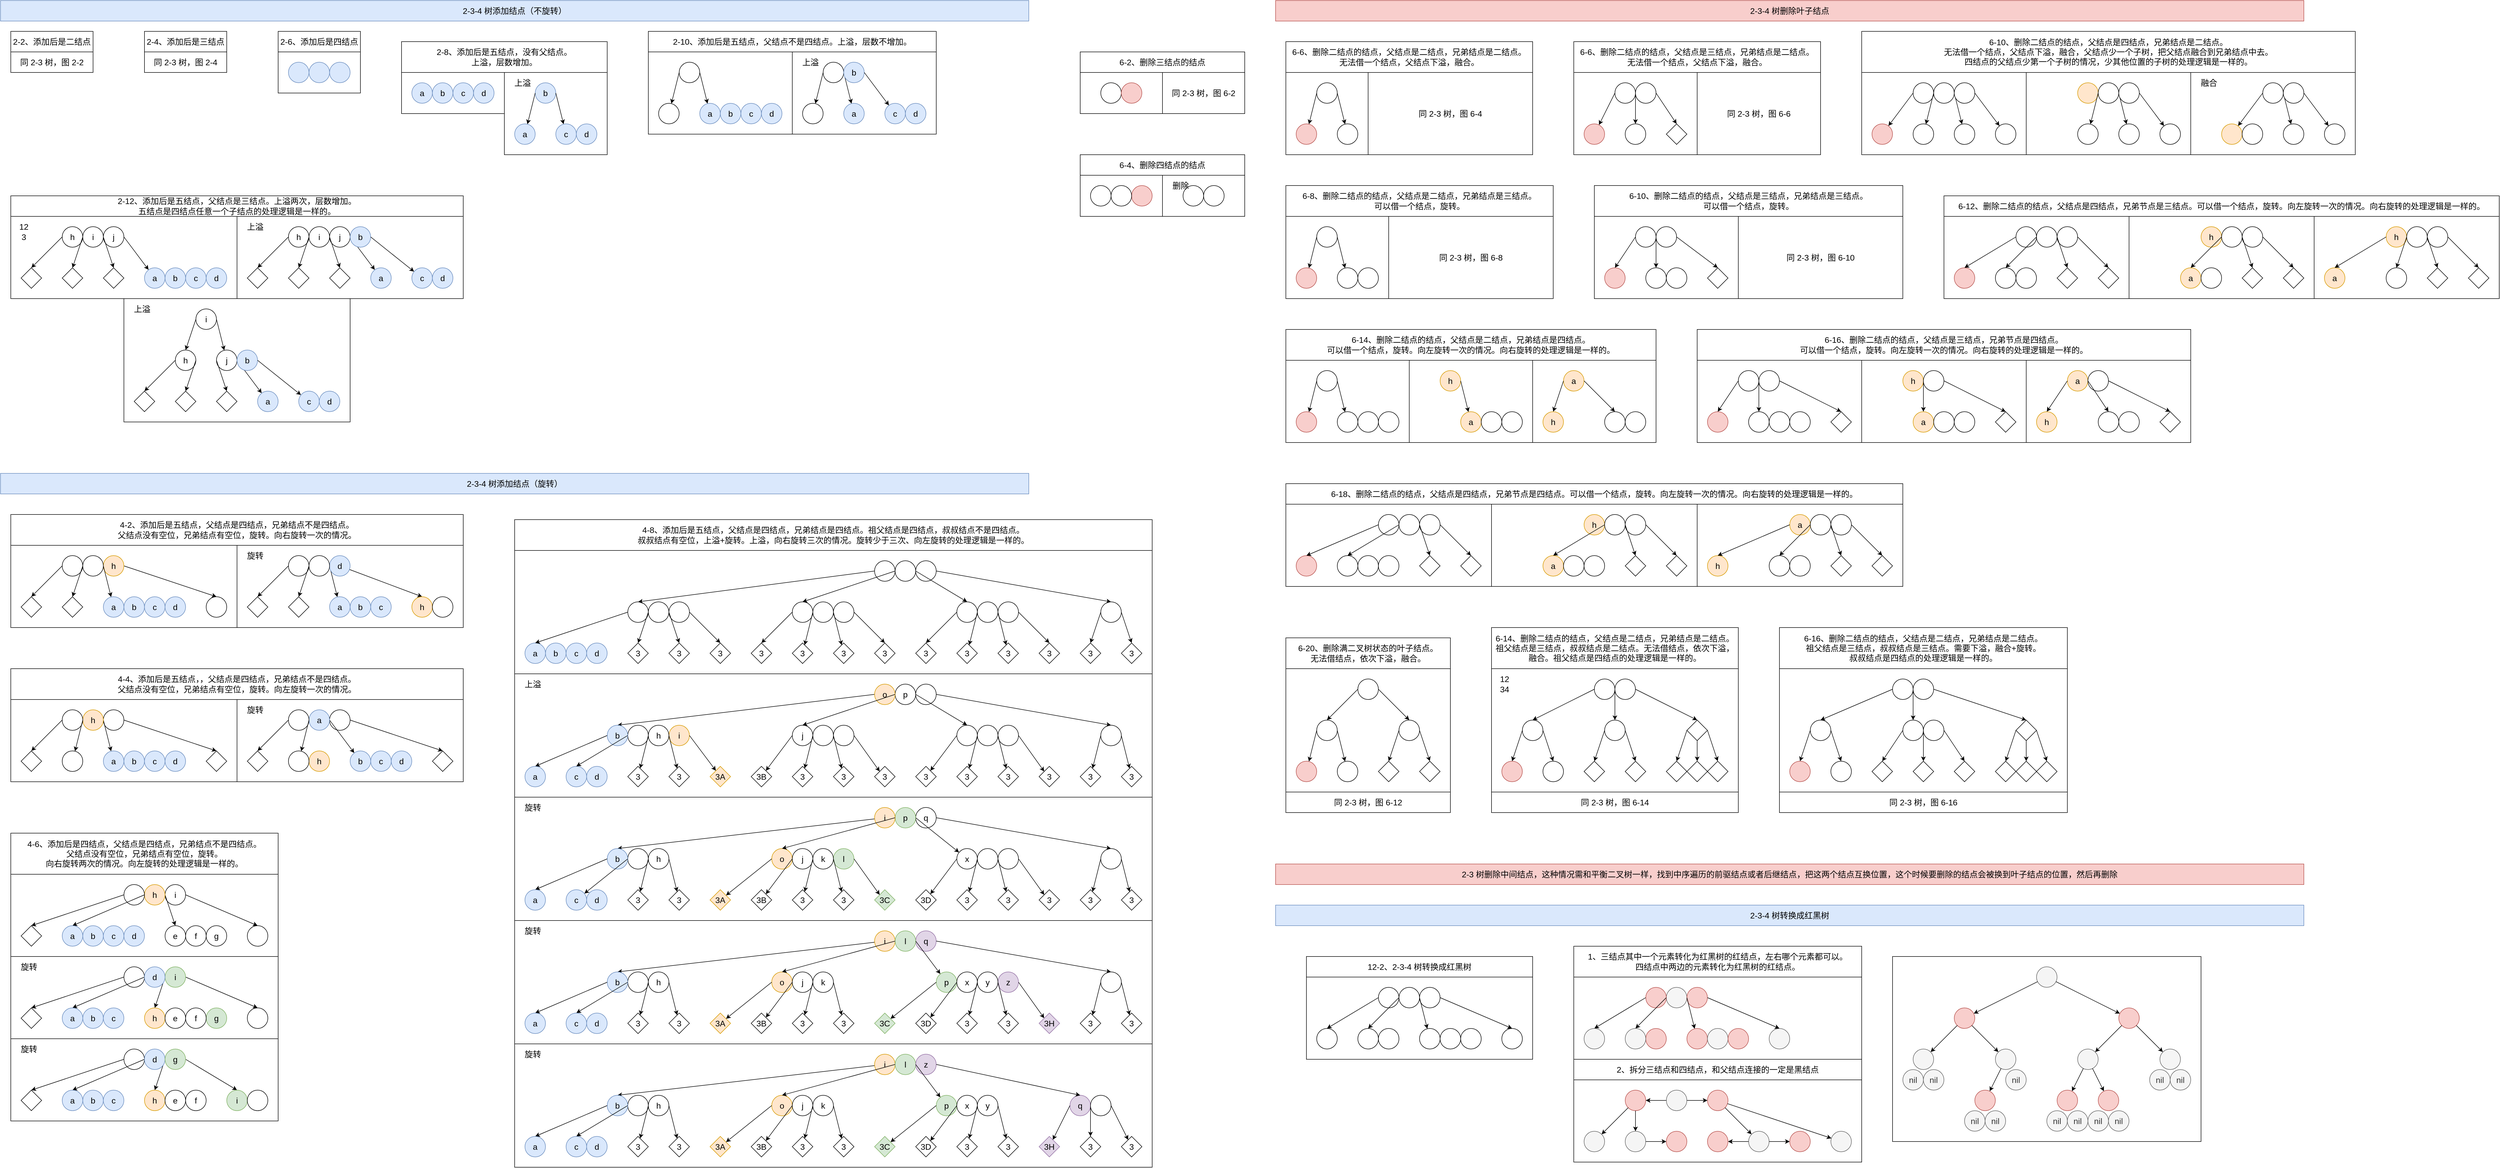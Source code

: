 <mxfile version="17.4.2" type="device"><diagram id="qg8gPxsE_lR5Jgna3bAE" name="第 1 页"><mxGraphModel dx="1173" dy="703" grid="1" gridSize="10" guides="0" tooltips="1" connect="1" arrows="0" fold="1" page="1" pageScale="1" pageWidth="827" pageHeight="1169" math="0" shadow="0"><root><mxCell id="0"/><mxCell id="1" parent="0"/><mxCell id="BlY-Q7DqEvb_pqL4XbUO-252" value="" style="rounded=0;whiteSpace=wrap;html=1;fontSize=16;fillColor=none;container=0;" parent="1" vertex="1"><mxGeometry x="2260" y="340" width="160" height="80" as="geometry"/></mxCell><mxCell id="BlY-Q7DqEvb_pqL4XbUO-249" value="" style="rounded=0;whiteSpace=wrap;html=1;fontSize=16;fillColor=none;container=0;" parent="1" vertex="1"><mxGeometry x="2100" y="340" width="160" height="80" as="geometry"/></mxCell><mxCell id="BlY-Q7DqEvb_pqL4XbUO-178" value="" style="rounded=0;whiteSpace=wrap;html=1;fontSize=16;fillColor=none;" parent="1" vertex="1"><mxGeometry x="2540" y="1900" width="440" height="160" as="geometry"/></mxCell><mxCell id="BlY-Q7DqEvb_pqL4XbUO-179" value="" style="rounded=0;whiteSpace=wrap;html=1;fontSize=16;fillColor=none;" parent="1" vertex="1"><mxGeometry x="3060" y="1900" width="560" height="160" as="geometry"/></mxCell><mxCell id="ZnX6huHe7Km-Lb1KDN4z-478" value="" style="rounded=0;whiteSpace=wrap;html=1;fillColor=none;fontSize=16;" parent="1" vertex="1"><mxGeometry x="1000" y="1790" width="1240" height="240" as="geometry"/></mxCell><mxCell id="ZnX6huHe7Km-Lb1KDN4z-527" value="" style="rounded=0;whiteSpace=wrap;html=1;fillColor=none;fontSize=16;" parent="1" vertex="1"><mxGeometry x="1000" y="2030" width="1240" height="240" as="geometry"/></mxCell><mxCell id="ZnX6huHe7Km-Lb1KDN4z-122" value="" style="rounded=0;whiteSpace=wrap;html=1;fillColor=none;fontSize=16;" parent="1" vertex="1"><mxGeometry x="20" y="1060" width="440" height="160" as="geometry"/></mxCell><mxCell id="ZnX6huHe7Km-Lb1KDN4z-139" value="" style="rounded=0;whiteSpace=wrap;html=1;fillColor=none;fontSize=16;" parent="1" vertex="1"><mxGeometry x="460" y="1060" width="440" height="160" as="geometry"/></mxCell><mxCell id="QqD0pa9JOnGggzejn81d-2" value="&lt;span&gt;同 2-3 树，图 2-4&lt;/span&gt;" style="rounded=0;whiteSpace=wrap;html=1;fillColor=none;fontSize=16;" parent="1" vertex="1"><mxGeometry x="280" y="100" width="160" height="40" as="geometry"/></mxCell><mxCell id="QqD0pa9JOnGggzejn81d-1" value="同 2-3 树，图 2-2" style="rounded=0;whiteSpace=wrap;html=1;fillColor=none;fontSize=16;" parent="1" vertex="1"><mxGeometry x="20" y="100" width="160" height="40" as="geometry"/></mxCell><mxCell id="ZnX6huHe7Km-Lb1KDN4z-373" value="" style="rounded=0;whiteSpace=wrap;html=1;fillColor=none;fontSize=16;" parent="1" vertex="1"><mxGeometry x="1000" y="1310" width="1240" height="240" as="geometry"/></mxCell><mxCell id="ZnX6huHe7Km-Lb1KDN4z-83" value="" style="rounded=0;whiteSpace=wrap;html=1;fillColor=none;fontSize=16;" parent="1" vertex="1"><mxGeometry x="240" y="580" width="440" height="240" as="geometry"/></mxCell><mxCell id="ZnX6huHe7Km-Lb1KDN4z-65" value="" style="rounded=0;whiteSpace=wrap;html=1;fillColor=none;fontSize=16;" parent="1" vertex="1"><mxGeometry x="460" y="420" width="440" height="160" as="geometry"/></mxCell><mxCell id="ZnX6huHe7Km-Lb1KDN4z-48" value="" style="rounded=0;whiteSpace=wrap;html=1;fillColor=none;fontSize=16;" parent="1" vertex="1"><mxGeometry x="20" y="420" width="440" height="160" as="geometry"/></mxCell><mxCell id="QqD0pa9JOnGggzejn81d-14" value="" style="rounded=0;whiteSpace=wrap;html=1;fillColor=none;fontSize=16;" parent="1" vertex="1"><mxGeometry x="780" y="140" width="200" height="80" as="geometry"/></mxCell><mxCell id="QqD0pa9JOnGggzejn81d-17" value="" style="rounded=0;whiteSpace=wrap;html=1;fillColor=none;fontSize=16;" parent="1" vertex="1"><mxGeometry x="980" y="140" width="200" height="160" as="geometry"/></mxCell><mxCell id="G2r2aKG_gTqVbQplUm92-1" value="2-3-4 树添加结点（不旋转）" style="rounded=0;whiteSpace=wrap;html=1;fillColor=#dae8fc;strokeColor=#6c8ebf;fontSize=16;" parent="1" vertex="1"><mxGeometry width="2000" height="40" as="geometry"/></mxCell><mxCell id="G2r2aKG_gTqVbQplUm92-6" value="" style="ellipse;whiteSpace=wrap;html=1;aspect=fixed;fillColor=#dae8fc;fontSize=16;strokeColor=#6c8ebf;" parent="1" vertex="1"><mxGeometry x="560" y="120" width="40" height="40" as="geometry"/></mxCell><mxCell id="G2r2aKG_gTqVbQplUm92-7" value="" style="ellipse;whiteSpace=wrap;html=1;aspect=fixed;fillColor=#dae8fc;strokeColor=#6c8ebf;fontSize=16;" parent="1" vertex="1"><mxGeometry x="640" y="120" width="40" height="40" as="geometry"/></mxCell><mxCell id="G2r2aKG_gTqVbQplUm92-8" value="" style="ellipse;whiteSpace=wrap;html=1;aspect=fixed;fillColor=#dae8fc;fontSize=16;strokeColor=#6c8ebf;" parent="1" vertex="1"><mxGeometry x="600" y="120" width="40" height="40" as="geometry"/></mxCell><mxCell id="G2r2aKG_gTqVbQplUm92-9" value="b" style="ellipse;whiteSpace=wrap;html=1;aspect=fixed;fillColor=#dae8fc;fontSize=16;strokeColor=#6c8ebf;" parent="1" vertex="1"><mxGeometry x="840" y="160" width="40" height="40" as="geometry"/></mxCell><mxCell id="G2r2aKG_gTqVbQplUm92-10" value="d" style="ellipse;whiteSpace=wrap;html=1;aspect=fixed;fillColor=#dae8fc;strokeColor=#6c8ebf;fontSize=16;" parent="1" vertex="1"><mxGeometry x="920" y="160" width="40" height="40" as="geometry"/></mxCell><mxCell id="G2r2aKG_gTqVbQplUm92-11" value="c" style="ellipse;whiteSpace=wrap;html=1;aspect=fixed;fillColor=#dae8fc;fontSize=16;strokeColor=#6c8ebf;" parent="1" vertex="1"><mxGeometry x="880" y="160" width="40" height="40" as="geometry"/></mxCell><mxCell id="G2r2aKG_gTqVbQplUm92-12" value="a" style="ellipse;whiteSpace=wrap;html=1;aspect=fixed;fillColor=#dae8fc;fontSize=16;strokeColor=#6c8ebf;" parent="1" vertex="1"><mxGeometry x="800" y="160" width="40" height="40" as="geometry"/></mxCell><mxCell id="QqD0pa9JOnGggzejn81d-5" value="" style="rounded=0;whiteSpace=wrap;html=1;fillColor=none;fontSize=16;" parent="1" vertex="1"><mxGeometry x="540" y="100" width="160" height="80" as="geometry"/></mxCell><mxCell id="QqD0pa9JOnGggzejn81d-8" value="b" style="ellipse;whiteSpace=wrap;html=1;aspect=fixed;fillColor=#dae8fc;fontSize=16;strokeColor=#6c8ebf;" parent="1" vertex="1"><mxGeometry x="1040" y="160" width="40" height="40" as="geometry"/></mxCell><mxCell id="QqD0pa9JOnGggzejn81d-9" value="d" style="ellipse;whiteSpace=wrap;html=1;aspect=fixed;fillColor=#dae8fc;strokeColor=#6c8ebf;fontSize=16;" parent="1" vertex="1"><mxGeometry x="1120" y="240" width="40" height="40" as="geometry"/></mxCell><mxCell id="QqD0pa9JOnGggzejn81d-10" value="c" style="ellipse;whiteSpace=wrap;html=1;aspect=fixed;fillColor=#dae8fc;fontSize=16;strokeColor=#6c8ebf;" parent="1" vertex="1"><mxGeometry x="1080" y="240" width="40" height="40" as="geometry"/></mxCell><mxCell id="QqD0pa9JOnGggzejn81d-11" value="a" style="ellipse;whiteSpace=wrap;html=1;aspect=fixed;fillColor=#dae8fc;fontSize=16;strokeColor=#6c8ebf;" parent="1" vertex="1"><mxGeometry x="1000" y="240" width="40" height="40" as="geometry"/></mxCell><mxCell id="QqD0pa9JOnGggzejn81d-12" value="" style="endArrow=classic;html=1;rounded=0;fontSize=16;exitX=0;exitY=0.5;exitDx=0;exitDy=0;" parent="1" source="QqD0pa9JOnGggzejn81d-8" target="QqD0pa9JOnGggzejn81d-11" edge="1"><mxGeometry width="50" height="50" relative="1" as="geometry"><mxPoint x="780" y="260" as="sourcePoint"/><mxPoint x="830" y="210" as="targetPoint"/></mxGeometry></mxCell><mxCell id="QqD0pa9JOnGggzejn81d-13" value="" style="endArrow=classic;html=1;rounded=0;fontSize=16;exitX=1;exitY=0.5;exitDx=0;exitDy=0;" parent="1" source="QqD0pa9JOnGggzejn81d-8" target="QqD0pa9JOnGggzejn81d-10" edge="1"><mxGeometry width="50" height="50" relative="1" as="geometry"><mxPoint x="1050" y="190" as="sourcePoint"/><mxPoint x="1034.851" y="250.597" as="targetPoint"/></mxGeometry></mxCell><mxCell id="ZnX6huHe7Km-Lb1KDN4z-10" value="" style="rounded=0;whiteSpace=wrap;html=1;fillColor=none;fontSize=16;" parent="1" vertex="1"><mxGeometry x="1260" y="100" width="280" height="160" as="geometry"/></mxCell><mxCell id="ZnX6huHe7Km-Lb1KDN4z-11" value="" style="ellipse;whiteSpace=wrap;html=1;aspect=fixed;fillColor=none;fontSize=16;" parent="1" vertex="1"><mxGeometry x="1320" y="120" width="40" height="40" as="geometry"/></mxCell><mxCell id="ZnX6huHe7Km-Lb1KDN4z-12" value="d" style="ellipse;whiteSpace=wrap;html=1;aspect=fixed;fillColor=#dae8fc;strokeColor=#6c8ebf;fontSize=16;" parent="1" vertex="1"><mxGeometry x="1480" y="200" width="40" height="40" as="geometry"/></mxCell><mxCell id="ZnX6huHe7Km-Lb1KDN4z-13" value="a" style="ellipse;whiteSpace=wrap;html=1;aspect=fixed;fillColor=#dae8fc;fontSize=16;strokeColor=#6c8ebf;" parent="1" vertex="1"><mxGeometry x="1360" y="200" width="40" height="40" as="geometry"/></mxCell><mxCell id="ZnX6huHe7Km-Lb1KDN4z-14" value="" style="ellipse;whiteSpace=wrap;html=1;aspect=fixed;fillColor=none;fontSize=16;" parent="1" vertex="1"><mxGeometry x="1280" y="200" width="40" height="40" as="geometry"/></mxCell><mxCell id="ZnX6huHe7Km-Lb1KDN4z-15" value="" style="endArrow=classic;html=1;rounded=0;fontSize=16;exitX=0;exitY=0.5;exitDx=0;exitDy=0;" parent="1" source="ZnX6huHe7Km-Lb1KDN4z-11" target="ZnX6huHe7Km-Lb1KDN4z-14" edge="1"><mxGeometry width="50" height="50" relative="1" as="geometry"><mxPoint x="1060" y="220" as="sourcePoint"/><mxPoint x="1110" y="170" as="targetPoint"/></mxGeometry></mxCell><mxCell id="ZnX6huHe7Km-Lb1KDN4z-16" value="" style="endArrow=classic;html=1;rounded=0;fontSize=16;exitX=1;exitY=0.5;exitDx=0;exitDy=0;" parent="1" source="ZnX6huHe7Km-Lb1KDN4z-11" target="ZnX6huHe7Km-Lb1KDN4z-13" edge="1"><mxGeometry width="50" height="50" relative="1" as="geometry"><mxPoint x="1330" y="150" as="sourcePoint"/><mxPoint x="1314.851" y="210.597" as="targetPoint"/></mxGeometry></mxCell><mxCell id="ZnX6huHe7Km-Lb1KDN4z-17" value="b" style="ellipse;whiteSpace=wrap;html=1;aspect=fixed;fillColor=#dae8fc;fontSize=16;strokeColor=#6c8ebf;" parent="1" vertex="1"><mxGeometry x="1400" y="200" width="40" height="40" as="geometry"/></mxCell><mxCell id="ZnX6huHe7Km-Lb1KDN4z-18" value="c" style="ellipse;whiteSpace=wrap;html=1;aspect=fixed;fillColor=#dae8fc;fontSize=16;strokeColor=#6c8ebf;" parent="1" vertex="1"><mxGeometry x="1440" y="200" width="40" height="40" as="geometry"/></mxCell><mxCell id="ZnX6huHe7Km-Lb1KDN4z-21" value="" style="rounded=0;whiteSpace=wrap;html=1;fillColor=none;fontSize=16;" parent="1" vertex="1"><mxGeometry x="1540" y="100" width="280" height="160" as="geometry"/></mxCell><mxCell id="ZnX6huHe7Km-Lb1KDN4z-22" value="" style="ellipse;whiteSpace=wrap;html=1;aspect=fixed;fillColor=none;fontSize=16;" parent="1" vertex="1"><mxGeometry x="1600" y="120" width="40" height="40" as="geometry"/></mxCell><mxCell id="ZnX6huHe7Km-Lb1KDN4z-23" value="d" style="ellipse;whiteSpace=wrap;html=1;aspect=fixed;fillColor=#dae8fc;strokeColor=#6c8ebf;fontSize=16;" parent="1" vertex="1"><mxGeometry x="1760" y="200" width="40" height="40" as="geometry"/></mxCell><mxCell id="ZnX6huHe7Km-Lb1KDN4z-24" value="a" style="ellipse;whiteSpace=wrap;html=1;aspect=fixed;fillColor=#dae8fc;fontSize=16;strokeColor=#6c8ebf;" parent="1" vertex="1"><mxGeometry x="1640" y="200" width="40" height="40" as="geometry"/></mxCell><mxCell id="ZnX6huHe7Km-Lb1KDN4z-25" value="" style="ellipse;whiteSpace=wrap;html=1;aspect=fixed;fillColor=none;fontSize=16;" parent="1" vertex="1"><mxGeometry x="1560" y="200" width="40" height="40" as="geometry"/></mxCell><mxCell id="ZnX6huHe7Km-Lb1KDN4z-26" value="" style="endArrow=classic;html=1;rounded=0;fontSize=16;exitX=0;exitY=0.5;exitDx=0;exitDy=0;" parent="1" source="ZnX6huHe7Km-Lb1KDN4z-22" target="ZnX6huHe7Km-Lb1KDN4z-25" edge="1"><mxGeometry width="50" height="50" relative="1" as="geometry"><mxPoint x="1340" y="220" as="sourcePoint"/><mxPoint x="1390" y="170" as="targetPoint"/></mxGeometry></mxCell><mxCell id="ZnX6huHe7Km-Lb1KDN4z-27" value="" style="endArrow=classic;html=1;rounded=0;fontSize=16;exitX=1;exitY=0.5;exitDx=0;exitDy=0;" parent="1" source="ZnX6huHe7Km-Lb1KDN4z-22" target="ZnX6huHe7Km-Lb1KDN4z-24" edge="1"><mxGeometry width="50" height="50" relative="1" as="geometry"><mxPoint x="1610" y="150" as="sourcePoint"/><mxPoint x="1594.851" y="210.597" as="targetPoint"/></mxGeometry></mxCell><mxCell id="ZnX6huHe7Km-Lb1KDN4z-28" value="b" style="ellipse;whiteSpace=wrap;html=1;aspect=fixed;fillColor=#dae8fc;fontSize=16;strokeColor=#6c8ebf;" parent="1" vertex="1"><mxGeometry x="1640" y="120" width="40" height="40" as="geometry"/></mxCell><mxCell id="ZnX6huHe7Km-Lb1KDN4z-29" value="c" style="ellipse;whiteSpace=wrap;html=1;aspect=fixed;fillColor=#dae8fc;fontSize=16;strokeColor=#6c8ebf;" parent="1" vertex="1"><mxGeometry x="1720" y="200" width="40" height="40" as="geometry"/></mxCell><mxCell id="ZnX6huHe7Km-Lb1KDN4z-32" value="" style="endArrow=classic;html=1;rounded=0;fontSize=16;exitX=1;exitY=0.5;exitDx=0;exitDy=0;" parent="1" source="ZnX6huHe7Km-Lb1KDN4z-28" target="ZnX6huHe7Km-Lb1KDN4z-29" edge="1"><mxGeometry width="50" height="50" relative="1" as="geometry"><mxPoint x="1650" y="150" as="sourcePoint"/><mxPoint x="1665.149" y="210.597" as="targetPoint"/></mxGeometry></mxCell><mxCell id="ZnX6huHe7Km-Lb1KDN4z-35" value="d" style="ellipse;whiteSpace=wrap;html=1;aspect=fixed;fillColor=#dae8fc;strokeColor=#6c8ebf;fontSize=16;" parent="1" vertex="1"><mxGeometry x="400" y="520" width="40" height="40" as="geometry"/></mxCell><mxCell id="ZnX6huHe7Km-Lb1KDN4z-49" value="h" style="ellipse;whiteSpace=wrap;html=1;aspect=fixed;fillColor=none;fontSize=16;" parent="1" vertex="1"><mxGeometry x="120" y="440" width="40" height="40" as="geometry"/></mxCell><mxCell id="ZnX6huHe7Km-Lb1KDN4z-52" value="" style="endArrow=classic;html=1;rounded=0;fontSize=16;exitX=0;exitY=0.5;exitDx=0;exitDy=0;entryX=0.5;entryY=0;entryDx=0;entryDy=0;" parent="1" source="ZnX6huHe7Km-Lb1KDN4z-49" target="bw3h1hlxlVZHHs-AaXiG-5" edge="1"><mxGeometry width="50" height="50" relative="1" as="geometry"><mxPoint x="-180" y="540" as="sourcePoint"/><mxPoint x="-130" y="490" as="targetPoint"/></mxGeometry></mxCell><mxCell id="ZnX6huHe7Km-Lb1KDN4z-53" value="" style="endArrow=classic;html=1;rounded=0;fontSize=16;exitX=1;exitY=0.5;exitDx=0;exitDy=0;entryX=0.5;entryY=0;entryDx=0;entryDy=0;" parent="1" source="ZnX6huHe7Km-Lb1KDN4z-49" target="bw3h1hlxlVZHHs-AaXiG-4" edge="1"><mxGeometry width="50" height="50" relative="1" as="geometry"><mxPoint x="90" y="470" as="sourcePoint"/><mxPoint x="74.851" y="530.597" as="targetPoint"/></mxGeometry></mxCell><mxCell id="ZnX6huHe7Km-Lb1KDN4z-54" value="i" style="ellipse;whiteSpace=wrap;html=1;aspect=fixed;fillColor=none;fontSize=16;" parent="1" vertex="1"><mxGeometry x="160" y="440" width="40" height="40" as="geometry"/></mxCell><mxCell id="ZnX6huHe7Km-Lb1KDN4z-56" value="" style="endArrow=classic;html=1;rounded=0;fontSize=16;exitX=1;exitY=0.5;exitDx=0;exitDy=0;entryX=0.5;entryY=0;entryDx=0;entryDy=0;" parent="1" source="ZnX6huHe7Km-Lb1KDN4z-54" target="bw3h1hlxlVZHHs-AaXiG-3" edge="1"><mxGeometry width="50" height="50" relative="1" as="geometry"><mxPoint x="130" y="470" as="sourcePoint"/><mxPoint x="145.149" y="530.597" as="targetPoint"/></mxGeometry></mxCell><mxCell id="ZnX6huHe7Km-Lb1KDN4z-57" value="j" style="ellipse;whiteSpace=wrap;html=1;aspect=fixed;fillColor=none;fontSize=16;" parent="1" vertex="1"><mxGeometry x="200" y="440" width="40" height="40" as="geometry"/></mxCell><mxCell id="ZnX6huHe7Km-Lb1KDN4z-58" value="" style="endArrow=classic;html=1;rounded=0;fontSize=16;exitX=1;exitY=0.5;exitDx=0;exitDy=0;" parent="1" source="ZnX6huHe7Km-Lb1KDN4z-57" target="ZnX6huHe7Km-Lb1KDN4z-59" edge="1"><mxGeometry width="50" height="50" relative="1" as="geometry"><mxPoint x="240" y="470" as="sourcePoint"/><mxPoint x="288" y="534.0" as="targetPoint"/></mxGeometry></mxCell><mxCell id="ZnX6huHe7Km-Lb1KDN4z-59" value="a" style="ellipse;whiteSpace=wrap;html=1;aspect=fixed;fillColor=#dae8fc;fontSize=16;strokeColor=#6c8ebf;" parent="1" vertex="1"><mxGeometry x="280" y="520" width="40" height="40" as="geometry"/></mxCell><mxCell id="ZnX6huHe7Km-Lb1KDN4z-60" value="b" style="ellipse;whiteSpace=wrap;html=1;aspect=fixed;fillColor=#dae8fc;fontSize=16;strokeColor=#6c8ebf;" parent="1" vertex="1"><mxGeometry x="320" y="520" width="40" height="40" as="geometry"/></mxCell><mxCell id="ZnX6huHe7Km-Lb1KDN4z-61" value="c" style="ellipse;whiteSpace=wrap;html=1;aspect=fixed;fillColor=#dae8fc;fontSize=16;strokeColor=#6c8ebf;" parent="1" vertex="1"><mxGeometry x="360" y="520" width="40" height="40" as="geometry"/></mxCell><mxCell id="ZnX6huHe7Km-Lb1KDN4z-64" value="d" style="ellipse;whiteSpace=wrap;html=1;aspect=fixed;fillColor=#dae8fc;strokeColor=#6c8ebf;fontSize=16;" parent="1" vertex="1"><mxGeometry x="840" y="520" width="40" height="40" as="geometry"/></mxCell><mxCell id="ZnX6huHe7Km-Lb1KDN4z-74" value="j" style="ellipse;whiteSpace=wrap;html=1;aspect=fixed;fillColor=none;fontSize=16;" parent="1" vertex="1"><mxGeometry x="640" y="440" width="40" height="40" as="geometry"/></mxCell><mxCell id="ZnX6huHe7Km-Lb1KDN4z-75" value="" style="endArrow=classic;html=1;rounded=0;fontSize=16;exitX=1;exitY=0.5;exitDx=0;exitDy=0;" parent="1" source="ZnX6huHe7Km-Lb1KDN4z-74" target="ZnX6huHe7Km-Lb1KDN4z-76" edge="1"><mxGeometry width="50" height="50" relative="1" as="geometry"><mxPoint x="680" y="470" as="sourcePoint"/><mxPoint x="728" y="534.0" as="targetPoint"/></mxGeometry></mxCell><mxCell id="ZnX6huHe7Km-Lb1KDN4z-76" value="a" style="ellipse;whiteSpace=wrap;html=1;aspect=fixed;fillColor=#dae8fc;fontSize=16;strokeColor=#6c8ebf;" parent="1" vertex="1"><mxGeometry x="720" y="520" width="40" height="40" as="geometry"/></mxCell><mxCell id="ZnX6huHe7Km-Lb1KDN4z-77" value="b" style="ellipse;whiteSpace=wrap;html=1;aspect=fixed;fillColor=#dae8fc;fontSize=16;strokeColor=#6c8ebf;" parent="1" vertex="1"><mxGeometry x="680" y="440" width="40" height="40" as="geometry"/></mxCell><mxCell id="ZnX6huHe7Km-Lb1KDN4z-78" value="c" style="ellipse;whiteSpace=wrap;html=1;aspect=fixed;fillColor=#dae8fc;fontSize=16;strokeColor=#6c8ebf;" parent="1" vertex="1"><mxGeometry x="800" y="520" width="40" height="40" as="geometry"/></mxCell><mxCell id="ZnX6huHe7Km-Lb1KDN4z-79" value="" style="endArrow=classic;html=1;rounded=0;fontSize=16;exitX=1;exitY=0.5;exitDx=0;exitDy=0;" parent="1" source="ZnX6huHe7Km-Lb1KDN4z-77" target="ZnX6huHe7Km-Lb1KDN4z-78" edge="1"><mxGeometry width="50" height="50" relative="1" as="geometry"><mxPoint x="690" y="470" as="sourcePoint"/><mxPoint x="738" y="534.0" as="targetPoint"/></mxGeometry></mxCell><mxCell id="ZnX6huHe7Km-Lb1KDN4z-82" value="d" style="ellipse;whiteSpace=wrap;html=1;aspect=fixed;fillColor=#dae8fc;strokeColor=#6c8ebf;fontSize=16;" parent="1" vertex="1"><mxGeometry x="620" y="760" width="40" height="40" as="geometry"/></mxCell><mxCell id="ZnX6huHe7Km-Lb1KDN4z-89" value="i" style="ellipse;whiteSpace=wrap;html=1;aspect=fixed;fillColor=none;fontSize=16;" parent="1" vertex="1"><mxGeometry x="380" y="600" width="40" height="40" as="geometry"/></mxCell><mxCell id="ZnX6huHe7Km-Lb1KDN4z-91" value="" style="endArrow=classic;html=1;rounded=0;fontSize=16;exitX=0;exitY=0.5;exitDx=0;exitDy=0;entryX=0.5;entryY=0;entryDx=0;entryDy=0;" parent="1" source="ZnX6huHe7Km-Lb1KDN4z-92" target="bw3h1hlxlVZHHs-AaXiG-21" edge="1"><mxGeometry width="50" height="50" relative="1" as="geometry"><mxPoint x="350" y="710" as="sourcePoint"/><mxPoint x="365.149" y="770.597" as="targetPoint"/></mxGeometry></mxCell><mxCell id="ZnX6huHe7Km-Lb1KDN4z-92" value="j" style="ellipse;whiteSpace=wrap;html=1;aspect=fixed;fillColor=none;fontSize=16;" parent="1" vertex="1"><mxGeometry x="420" y="680" width="40" height="40" as="geometry"/></mxCell><mxCell id="ZnX6huHe7Km-Lb1KDN4z-93" value="" style="endArrow=classic;html=1;rounded=0;fontSize=16;exitX=1;exitY=0.5;exitDx=0;exitDy=0;" parent="1" source="ZnX6huHe7Km-Lb1KDN4z-92" target="ZnX6huHe7Km-Lb1KDN4z-94" edge="1"><mxGeometry width="50" height="50" relative="1" as="geometry"><mxPoint x="460" y="710" as="sourcePoint"/><mxPoint x="508" y="774.0" as="targetPoint"/></mxGeometry></mxCell><mxCell id="ZnX6huHe7Km-Lb1KDN4z-94" value="a" style="ellipse;whiteSpace=wrap;html=1;aspect=fixed;fillColor=#dae8fc;fontSize=16;strokeColor=#6c8ebf;" parent="1" vertex="1"><mxGeometry x="500" y="760" width="40" height="40" as="geometry"/></mxCell><mxCell id="ZnX6huHe7Km-Lb1KDN4z-95" value="b" style="ellipse;whiteSpace=wrap;html=1;aspect=fixed;fillColor=#dae8fc;fontSize=16;strokeColor=#6c8ebf;" parent="1" vertex="1"><mxGeometry x="460" y="680" width="40" height="40" as="geometry"/></mxCell><mxCell id="ZnX6huHe7Km-Lb1KDN4z-96" value="c" style="ellipse;whiteSpace=wrap;html=1;aspect=fixed;fillColor=#dae8fc;fontSize=16;strokeColor=#6c8ebf;" parent="1" vertex="1"><mxGeometry x="580" y="760" width="40" height="40" as="geometry"/></mxCell><mxCell id="ZnX6huHe7Km-Lb1KDN4z-97" value="" style="endArrow=classic;html=1;rounded=0;fontSize=16;exitX=1;exitY=0.5;exitDx=0;exitDy=0;" parent="1" source="ZnX6huHe7Km-Lb1KDN4z-95" target="ZnX6huHe7Km-Lb1KDN4z-96" edge="1"><mxGeometry width="50" height="50" relative="1" as="geometry"><mxPoint x="470" y="710" as="sourcePoint"/><mxPoint x="518" y="774.0" as="targetPoint"/></mxGeometry></mxCell><mxCell id="ZnX6huHe7Km-Lb1KDN4z-98" value="" style="endArrow=classic;html=1;rounded=0;fontSize=16;exitX=0;exitY=0.5;exitDx=0;exitDy=0;entryX=0.5;entryY=0;entryDx=0;entryDy=0;" parent="1" source="ZnX6huHe7Km-Lb1KDN4z-89" target="bw3h1hlxlVZHHs-AaXiG-16" edge="1"><mxGeometry width="50" height="50" relative="1" as="geometry"><mxPoint x="390.0" y="710" as="sourcePoint"/><mxPoint x="332.0" y="684.0" as="targetPoint"/></mxGeometry></mxCell><mxCell id="ZnX6huHe7Km-Lb1KDN4z-99" value="" style="endArrow=classic;html=1;rounded=0;fontSize=16;exitX=1;exitY=0.5;exitDx=0;exitDy=0;" parent="1" source="ZnX6huHe7Km-Lb1KDN4z-89" target="ZnX6huHe7Km-Lb1KDN4z-92" edge="1"><mxGeometry width="50" height="50" relative="1" as="geometry"><mxPoint x="390.0" y="630" as="sourcePoint"/><mxPoint x="374.66" y="690.55" as="targetPoint"/></mxGeometry></mxCell><mxCell id="ZnX6huHe7Km-Lb1KDN4z-102" value="2-3-4 树添加结点（旋转）" style="rounded=0;whiteSpace=wrap;html=1;fillColor=#dae8fc;strokeColor=#6c8ebf;fontSize=16;" parent="1" vertex="1"><mxGeometry y="920" width="2000" height="40" as="geometry"/></mxCell><mxCell id="ZnX6huHe7Km-Lb1KDN4z-124" value="" style="endArrow=classic;html=1;rounded=0;fontSize=16;exitX=0;exitY=0.5;exitDx=0;exitDy=0;entryX=0.5;entryY=0;entryDx=0;entryDy=0;" parent="1" target="BlY-Q7DqEvb_pqL4XbUO-8" edge="1"><mxGeometry width="50" height="50" relative="1" as="geometry"><mxPoint x="120" y="1100" as="sourcePoint"/><mxPoint x="72.0" y="1164.0" as="targetPoint"/></mxGeometry></mxCell><mxCell id="ZnX6huHe7Km-Lb1KDN4z-125" value="" style="endArrow=classic;html=1;rounded=0;fontSize=16;exitX=1;exitY=0.5;exitDx=0;exitDy=0;entryX=0.5;entryY=0;entryDx=0;entryDy=0;" parent="1" target="BlY-Q7DqEvb_pqL4XbUO-9" edge="1"><mxGeometry width="50" height="50" relative="1" as="geometry"><mxPoint x="160" y="1100" as="sourcePoint"/><mxPoint x="144.851" y="1160.597" as="targetPoint"/></mxGeometry></mxCell><mxCell id="ZnX6huHe7Km-Lb1KDN4z-126" value="" style="endArrow=classic;html=1;rounded=0;fontSize=16;exitX=1;exitY=0.5;exitDx=0;exitDy=0;entryX=0.5;entryY=0;entryDx=0;entryDy=0;" parent="1" source="ZnX6huHe7Km-Lb1KDN4z-127" target="ZnX6huHe7Km-Lb1KDN4z-135" edge="1"><mxGeometry width="50" height="50" relative="1" as="geometry"><mxPoint x="200" y="1100" as="sourcePoint"/><mxPoint x="215.149" y="1160.597" as="targetPoint"/></mxGeometry></mxCell><mxCell id="ZnX6huHe7Km-Lb1KDN4z-127" value="h" style="ellipse;whiteSpace=wrap;html=1;aspect=fixed;fillColor=#ffe6cc;fontSize=16;strokeColor=#d79b00;" parent="1" vertex="1"><mxGeometry x="200" y="1080" width="40" height="40" as="geometry"/></mxCell><mxCell id="ZnX6huHe7Km-Lb1KDN4z-128" value="" style="endArrow=classic;html=1;rounded=0;fontSize=16;exitX=0;exitY=0.5;exitDx=0;exitDy=0;" parent="1" source="ZnX6huHe7Km-Lb1KDN4z-127" target="ZnX6huHe7Km-Lb1KDN4z-129" edge="1"><mxGeometry width="50" height="50" relative="1" as="geometry"><mxPoint x="240" y="1110" as="sourcePoint"/><mxPoint x="288" y="1174.0" as="targetPoint"/></mxGeometry></mxCell><mxCell id="ZnX6huHe7Km-Lb1KDN4z-129" value="a" style="ellipse;whiteSpace=wrap;html=1;aspect=fixed;fillColor=#dae8fc;fontSize=16;strokeColor=#6c8ebf;" parent="1" vertex="1"><mxGeometry x="200" y="1160" width="40" height="40" as="geometry"/></mxCell><mxCell id="ZnX6huHe7Km-Lb1KDN4z-130" value="b" style="ellipse;whiteSpace=wrap;html=1;aspect=fixed;fillColor=#dae8fc;fontSize=16;strokeColor=#6c8ebf;" parent="1" vertex="1"><mxGeometry x="240" y="1160" width="40" height="40" as="geometry"/></mxCell><mxCell id="ZnX6huHe7Km-Lb1KDN4z-131" value="c" style="ellipse;whiteSpace=wrap;html=1;aspect=fixed;fillColor=#dae8fc;fontSize=16;strokeColor=#6c8ebf;" parent="1" vertex="1"><mxGeometry x="280" y="1160" width="40" height="40" as="geometry"/></mxCell><mxCell id="ZnX6huHe7Km-Lb1KDN4z-132" value="" style="ellipse;whiteSpace=wrap;html=1;aspect=fixed;fillColor=none;fontSize=16;" parent="1" vertex="1"><mxGeometry x="160" y="1080" width="40" height="40" as="geometry"/></mxCell><mxCell id="ZnX6huHe7Km-Lb1KDN4z-133" value="" style="ellipse;whiteSpace=wrap;html=1;aspect=fixed;fillColor=none;fontSize=16;" parent="1" vertex="1"><mxGeometry x="120" y="1080" width="40" height="40" as="geometry"/></mxCell><mxCell id="ZnX6huHe7Km-Lb1KDN4z-135" value="" style="ellipse;whiteSpace=wrap;html=1;aspect=fixed;fillColor=none;fontSize=16;" parent="1" vertex="1"><mxGeometry x="400" y="1160" width="40" height="40" as="geometry"/></mxCell><mxCell id="ZnX6huHe7Km-Lb1KDN4z-136" value="d" style="ellipse;whiteSpace=wrap;html=1;aspect=fixed;fillColor=#dae8fc;fontSize=16;strokeColor=#6c8ebf;" parent="1" vertex="1"><mxGeometry x="320" y="1160" width="40" height="40" as="geometry"/></mxCell><mxCell id="ZnX6huHe7Km-Lb1KDN4z-143" value="" style="endArrow=classic;html=1;rounded=0;fontSize=16;entryX=0.5;entryY=0;entryDx=0;entryDy=0;" parent="1" source="ZnX6huHe7Km-Lb1KDN4z-153" target="ZnX6huHe7Km-Lb1KDN4z-144" edge="1"><mxGeometry width="50" height="50" relative="1" as="geometry"><mxPoint x="640" y="1100" as="sourcePoint"/><mxPoint x="655.149" y="1160.597" as="targetPoint"/></mxGeometry></mxCell><mxCell id="ZnX6huHe7Km-Lb1KDN4z-144" value="h" style="ellipse;whiteSpace=wrap;html=1;aspect=fixed;fillColor=#ffe6cc;fontSize=16;strokeColor=#d79b00;" parent="1" vertex="1"><mxGeometry x="800" y="1160" width="40" height="40" as="geometry"/></mxCell><mxCell id="ZnX6huHe7Km-Lb1KDN4z-145" value="" style="endArrow=classic;html=1;rounded=0;fontSize=16;exitX=0;exitY=0.5;exitDx=0;exitDy=0;" parent="1" source="ZnX6huHe7Km-Lb1KDN4z-153" target="ZnX6huHe7Km-Lb1KDN4z-146" edge="1"><mxGeometry width="50" height="50" relative="1" as="geometry"><mxPoint x="680" y="1110" as="sourcePoint"/><mxPoint x="728" y="1174.0" as="targetPoint"/></mxGeometry></mxCell><mxCell id="ZnX6huHe7Km-Lb1KDN4z-146" value="a" style="ellipse;whiteSpace=wrap;html=1;aspect=fixed;fillColor=#dae8fc;fontSize=16;strokeColor=#6c8ebf;" parent="1" vertex="1"><mxGeometry x="640" y="1160" width="40" height="40" as="geometry"/></mxCell><mxCell id="ZnX6huHe7Km-Lb1KDN4z-147" value="b" style="ellipse;whiteSpace=wrap;html=1;aspect=fixed;fillColor=#dae8fc;fontSize=16;strokeColor=#6c8ebf;" parent="1" vertex="1"><mxGeometry x="680" y="1160" width="40" height="40" as="geometry"/></mxCell><mxCell id="ZnX6huHe7Km-Lb1KDN4z-148" value="c" style="ellipse;whiteSpace=wrap;html=1;aspect=fixed;fillColor=#dae8fc;fontSize=16;strokeColor=#6c8ebf;" parent="1" vertex="1"><mxGeometry x="720" y="1160" width="40" height="40" as="geometry"/></mxCell><mxCell id="ZnX6huHe7Km-Lb1KDN4z-152" value="" style="ellipse;whiteSpace=wrap;html=1;aspect=fixed;fillColor=none;fontSize=16;" parent="1" vertex="1"><mxGeometry x="840" y="1160" width="40" height="40" as="geometry"/></mxCell><mxCell id="ZnX6huHe7Km-Lb1KDN4z-153" value="d" style="ellipse;whiteSpace=wrap;html=1;aspect=fixed;fillColor=#dae8fc;fontSize=16;strokeColor=#6c8ebf;" parent="1" vertex="1"><mxGeometry x="640" y="1080" width="40" height="40" as="geometry"/></mxCell><mxCell id="ZnX6huHe7Km-Lb1KDN4z-324" value="" style="rounded=0;whiteSpace=wrap;html=1;fillColor=none;fontSize=16;" parent="1" vertex="1"><mxGeometry x="1000" y="1070" width="1240" height="240" as="geometry"/></mxCell><mxCell id="ZnX6huHe7Km-Lb1KDN4z-325" value="" style="ellipse;whiteSpace=wrap;html=1;aspect=fixed;fillColor=none;fontSize=16;" parent="1" vertex="1"><mxGeometry x="1220" y="1170" width="40" height="40" as="geometry"/></mxCell><mxCell id="ZnX6huHe7Km-Lb1KDN4z-326" value="" style="endArrow=classic;html=1;rounded=0;fontSize=16;exitX=0;exitY=0.5;exitDx=0;exitDy=0;entryX=0.5;entryY=0;entryDx=0;entryDy=0;" parent="1" source="ZnX6huHe7Km-Lb1KDN4z-330" target="ZnX6huHe7Km-Lb1KDN4z-325" edge="1"><mxGeometry width="50" height="50" relative="1" as="geometry"><mxPoint x="1420" y="1070" as="sourcePoint"/><mxPoint x="1170" y="1100" as="targetPoint"/></mxGeometry></mxCell><mxCell id="ZnX6huHe7Km-Lb1KDN4z-327" value="" style="endArrow=classic;html=1;rounded=0;fontSize=16;exitX=1;exitY=0.5;exitDx=0;exitDy=0;entryX=0.5;entryY=0;entryDx=0;entryDy=0;" parent="1" source="ZnX6huHe7Km-Lb1KDN4z-330" target="ZnX6huHe7Km-Lb1KDN4z-345" edge="1"><mxGeometry width="50" height="50" relative="1" as="geometry"><mxPoint x="1460" y="1070" as="sourcePoint"/><mxPoint x="1532.0" y="1134.0" as="targetPoint"/></mxGeometry></mxCell><mxCell id="ZnX6huHe7Km-Lb1KDN4z-328" value="" style="ellipse;whiteSpace=wrap;html=1;aspect=fixed;fontSize=16;" parent="1" vertex="1"><mxGeometry x="1780" y="1090" width="40" height="40" as="geometry"/></mxCell><mxCell id="ZnX6huHe7Km-Lb1KDN4z-329" value="" style="ellipse;whiteSpace=wrap;html=1;aspect=fixed;fillColor=none;fontSize=16;" parent="1" vertex="1"><mxGeometry x="1740" y="1090" width="40" height="40" as="geometry"/></mxCell><mxCell id="ZnX6huHe7Km-Lb1KDN4z-330" value="" style="ellipse;whiteSpace=wrap;html=1;aspect=fixed;fillColor=none;fontSize=16;" parent="1" vertex="1"><mxGeometry x="1700" y="1090" width="40" height="40" as="geometry"/></mxCell><mxCell id="ZnX6huHe7Km-Lb1KDN4z-331" value="" style="ellipse;whiteSpace=wrap;html=1;aspect=fixed;fillColor=none;fontSize=16;" parent="1" vertex="1"><mxGeometry x="1300" y="1170" width="40" height="40" as="geometry"/></mxCell><mxCell id="ZnX6huHe7Km-Lb1KDN4z-332" value="" style="ellipse;whiteSpace=wrap;html=1;aspect=fixed;fillColor=none;fontSize=16;" parent="1" vertex="1"><mxGeometry x="1260" y="1170" width="40" height="40" as="geometry"/></mxCell><mxCell id="ZnX6huHe7Km-Lb1KDN4z-333" value="" style="endArrow=classic;html=1;rounded=0;fontSize=16;exitX=1;exitY=0.5;exitDx=0;exitDy=0;entryX=0.5;entryY=0;entryDx=0;entryDy=0;" parent="1" source="ZnX6huHe7Km-Lb1KDN4z-328" target="ZnX6huHe7Km-Lb1KDN4z-367" edge="1"><mxGeometry width="50" height="50" relative="1" as="geometry"><mxPoint x="1670" y="1080" as="sourcePoint"/><mxPoint x="1821.724" y="1141.877" as="targetPoint"/></mxGeometry></mxCell><mxCell id="ZnX6huHe7Km-Lb1KDN4z-334" value="" style="endArrow=classic;html=1;rounded=0;fontSize=16;exitX=1;exitY=0.5;exitDx=0;exitDy=0;entryX=0.5;entryY=0;entryDx=0;entryDy=0;" parent="1" source="ZnX6huHe7Km-Lb1KDN4z-329" target="ZnX6huHe7Km-Lb1KDN4z-356" edge="1"><mxGeometry width="50" height="50" relative="1" as="geometry"><mxPoint x="1500" y="1070" as="sourcePoint"/><mxPoint x="1668.0" y="1134.0" as="targetPoint"/></mxGeometry></mxCell><mxCell id="ZnX6huHe7Km-Lb1KDN4z-335" value="a" style="ellipse;whiteSpace=wrap;html=1;aspect=fixed;fillColor=#dae8fc;fontSize=16;strokeColor=#6c8ebf;" parent="1" vertex="1"><mxGeometry x="1020" y="1250" width="40" height="40" as="geometry"/></mxCell><mxCell id="ZnX6huHe7Km-Lb1KDN4z-336" value="d" style="ellipse;whiteSpace=wrap;html=1;aspect=fixed;fillColor=#dae8fc;fontSize=16;strokeColor=#6c8ebf;" parent="1" vertex="1"><mxGeometry x="1140" y="1490" width="40" height="40" as="geometry"/></mxCell><mxCell id="ZnX6huHe7Km-Lb1KDN4z-337" value="c" style="ellipse;whiteSpace=wrap;html=1;aspect=fixed;fillColor=#dae8fc;fontSize=16;strokeColor=#6c8ebf;" parent="1" vertex="1"><mxGeometry x="1100" y="1490" width="40" height="40" as="geometry"/></mxCell><mxCell id="ZnX6huHe7Km-Lb1KDN4z-338" value="3" style="rhombus;whiteSpace=wrap;html=1;fontSize=16;fillColor=none;" parent="1" vertex="1"><mxGeometry x="1220" y="1250" width="40" height="40" as="geometry"/></mxCell><mxCell id="ZnX6huHe7Km-Lb1KDN4z-339" value="3" style="rhombus;whiteSpace=wrap;html=1;fontSize=16;fillColor=none;" parent="1" vertex="1"><mxGeometry x="1300" y="1250" width="40" height="40" as="geometry"/></mxCell><mxCell id="ZnX6huHe7Km-Lb1KDN4z-340" value="3" style="rhombus;whiteSpace=wrap;html=1;fontSize=16;fillColor=none;" parent="1" vertex="1"><mxGeometry x="1380" y="1250" width="40" height="40" as="geometry"/></mxCell><mxCell id="ZnX6huHe7Km-Lb1KDN4z-342" value="" style="endArrow=classic;html=1;rounded=0;fontSize=16;exitX=0;exitY=0.5;exitDx=0;exitDy=0;entryX=0.5;entryY=0;entryDx=0;entryDy=0;" parent="1" source="ZnX6huHe7Km-Lb1KDN4z-332" target="ZnX6huHe7Km-Lb1KDN4z-338" edge="1"><mxGeometry width="50" height="50" relative="1" as="geometry"><mxPoint x="1311.035" y="1206.352" as="sourcePoint"/><mxPoint x="1108.999" y="1273.75" as="targetPoint"/></mxGeometry></mxCell><mxCell id="ZnX6huHe7Km-Lb1KDN4z-343" value="" style="endArrow=classic;html=1;rounded=0;fontSize=16;exitX=1;exitY=0.5;exitDx=0;exitDy=0;" parent="1" source="ZnX6huHe7Km-Lb1KDN4z-332" edge="1"><mxGeometry width="50" height="50" relative="1" as="geometry"><mxPoint x="1350.0" y="1200.0" as="sourcePoint"/><mxPoint x="1320" y="1250" as="targetPoint"/></mxGeometry></mxCell><mxCell id="ZnX6huHe7Km-Lb1KDN4z-344" value="" style="endArrow=classic;html=1;rounded=0;fontSize=16;exitX=1;exitY=0.5;exitDx=0;exitDy=0;entryX=0.5;entryY=0;entryDx=0;entryDy=0;" parent="1" source="ZnX6huHe7Km-Lb1KDN4z-331" target="ZnX6huHe7Km-Lb1KDN4z-340" edge="1"><mxGeometry width="50" height="50" relative="1" as="geometry"><mxPoint x="1390.0" y="1200.0" as="sourcePoint"/><mxPoint x="1338.571" y="1268.571" as="targetPoint"/></mxGeometry></mxCell><mxCell id="ZnX6huHe7Km-Lb1KDN4z-345" value="" style="ellipse;whiteSpace=wrap;html=1;aspect=fixed;fillColor=none;fontSize=16;" parent="1" vertex="1"><mxGeometry x="1540" y="1170" width="40" height="40" as="geometry"/></mxCell><mxCell id="ZnX6huHe7Km-Lb1KDN4z-346" value="" style="ellipse;whiteSpace=wrap;html=1;aspect=fixed;fillColor=none;fontSize=16;" parent="1" vertex="1"><mxGeometry x="1620" y="1170" width="40" height="40" as="geometry"/></mxCell><mxCell id="ZnX6huHe7Km-Lb1KDN4z-347" value="" style="ellipse;whiteSpace=wrap;html=1;aspect=fixed;fillColor=none;fontSize=16;" parent="1" vertex="1"><mxGeometry x="1580" y="1170" width="40" height="40" as="geometry"/></mxCell><mxCell id="ZnX6huHe7Km-Lb1KDN4z-348" value="3" style="rhombus;whiteSpace=wrap;html=1;fontSize=16;fillColor=none;" parent="1" vertex="1"><mxGeometry x="1460" y="1250" width="40" height="40" as="geometry"/></mxCell><mxCell id="ZnX6huHe7Km-Lb1KDN4z-349" value="3" style="rhombus;whiteSpace=wrap;html=1;fontSize=16;fillColor=none;" parent="1" vertex="1"><mxGeometry x="1540" y="1250" width="40" height="40" as="geometry"/></mxCell><mxCell id="ZnX6huHe7Km-Lb1KDN4z-350" value="3" style="rhombus;whiteSpace=wrap;html=1;fontSize=16;fillColor=none;" parent="1" vertex="1"><mxGeometry x="1620" y="1250" width="40" height="40" as="geometry"/></mxCell><mxCell id="ZnX6huHe7Km-Lb1KDN4z-351" value="" style="endArrow=classic;html=1;rounded=0;fontSize=16;exitX=0;exitY=0.5;exitDx=0;exitDy=0;entryX=0.5;entryY=0;entryDx=0;entryDy=0;" parent="1" source="ZnX6huHe7Km-Lb1KDN4z-345" target="ZnX6huHe7Km-Lb1KDN4z-348" edge="1"><mxGeometry width="50" height="50" relative="1" as="geometry"><mxPoint x="1551.035" y="1206.352" as="sourcePoint"/><mxPoint x="1348.999" y="1273.75" as="targetPoint"/></mxGeometry></mxCell><mxCell id="ZnX6huHe7Km-Lb1KDN4z-352" value="" style="endArrow=classic;html=1;rounded=0;fontSize=16;exitX=0;exitY=0.5;exitDx=0;exitDy=0;" parent="1" source="ZnX6huHe7Km-Lb1KDN4z-347" target="ZnX6huHe7Km-Lb1KDN4z-349" edge="1"><mxGeometry width="50" height="50" relative="1" as="geometry"><mxPoint x="1590.0" y="1200.0" as="sourcePoint"/><mxPoint x="1501.111" y="1271.111" as="targetPoint"/></mxGeometry></mxCell><mxCell id="ZnX6huHe7Km-Lb1KDN4z-353" value="" style="endArrow=classic;html=1;rounded=0;fontSize=16;exitX=1;exitY=0.5;exitDx=0;exitDy=0;" parent="1" source="ZnX6huHe7Km-Lb1KDN4z-347" target="ZnX6huHe7Km-Lb1KDN4z-350" edge="1"><mxGeometry width="50" height="50" relative="1" as="geometry"><mxPoint x="1630.0" y="1200.0" as="sourcePoint"/><mxPoint x="1578.571" y="1268.571" as="targetPoint"/></mxGeometry></mxCell><mxCell id="ZnX6huHe7Km-Lb1KDN4z-354" value="3" style="rhombus;whiteSpace=wrap;html=1;fontSize=16;fillColor=none;" parent="1" vertex="1"><mxGeometry x="1700" y="1250" width="40" height="40" as="geometry"/></mxCell><mxCell id="ZnX6huHe7Km-Lb1KDN4z-355" value="" style="endArrow=classic;html=1;rounded=0;fontSize=16;exitX=1;exitY=0.5;exitDx=0;exitDy=0;entryX=0.5;entryY=0;entryDx=0;entryDy=0;" parent="1" source="ZnX6huHe7Km-Lb1KDN4z-346" target="ZnX6huHe7Km-Lb1KDN4z-354" edge="1"><mxGeometry width="50" height="50" relative="1" as="geometry"><mxPoint x="1670" y="1200.0" as="sourcePoint"/><mxPoint x="1654" y="1264" as="targetPoint"/></mxGeometry></mxCell><mxCell id="ZnX6huHe7Km-Lb1KDN4z-356" value="" style="ellipse;whiteSpace=wrap;html=1;aspect=fixed;fillColor=none;fontSize=16;" parent="1" vertex="1"><mxGeometry x="1860" y="1170" width="40" height="40" as="geometry"/></mxCell><mxCell id="ZnX6huHe7Km-Lb1KDN4z-357" value="" style="ellipse;whiteSpace=wrap;html=1;aspect=fixed;fillColor=none;fontSize=16;" parent="1" vertex="1"><mxGeometry x="1940" y="1170" width="40" height="40" as="geometry"/></mxCell><mxCell id="ZnX6huHe7Km-Lb1KDN4z-358" value="" style="ellipse;whiteSpace=wrap;html=1;aspect=fixed;fillColor=none;fontSize=16;" parent="1" vertex="1"><mxGeometry x="1900" y="1170" width="40" height="40" as="geometry"/></mxCell><mxCell id="ZnX6huHe7Km-Lb1KDN4z-359" value="3" style="rhombus;whiteSpace=wrap;html=1;fontSize=16;fillColor=none;" parent="1" vertex="1"><mxGeometry x="1780" y="1250" width="40" height="40" as="geometry"/></mxCell><mxCell id="ZnX6huHe7Km-Lb1KDN4z-360" value="3" style="rhombus;whiteSpace=wrap;html=1;fontSize=16;fillColor=none;" parent="1" vertex="1"><mxGeometry x="1860" y="1250" width="40" height="40" as="geometry"/></mxCell><mxCell id="ZnX6huHe7Km-Lb1KDN4z-361" value="3" style="rhombus;whiteSpace=wrap;html=1;fontSize=16;fillColor=none;" parent="1" vertex="1"><mxGeometry x="1940" y="1250" width="40" height="40" as="geometry"/></mxCell><mxCell id="ZnX6huHe7Km-Lb1KDN4z-362" value="" style="endArrow=classic;html=1;rounded=0;fontSize=16;exitX=0;exitY=0.5;exitDx=0;exitDy=0;entryX=0.5;entryY=0;entryDx=0;entryDy=0;" parent="1" source="ZnX6huHe7Km-Lb1KDN4z-356" target="ZnX6huHe7Km-Lb1KDN4z-359" edge="1"><mxGeometry width="50" height="50" relative="1" as="geometry"><mxPoint x="1871.035" y="1206.352" as="sourcePoint"/><mxPoint x="1668.999" y="1273.75" as="targetPoint"/></mxGeometry></mxCell><mxCell id="ZnX6huHe7Km-Lb1KDN4z-363" value="" style="endArrow=classic;html=1;rounded=0;fontSize=16;exitX=0;exitY=0.5;exitDx=0;exitDy=0;" parent="1" source="ZnX6huHe7Km-Lb1KDN4z-358" target="ZnX6huHe7Km-Lb1KDN4z-360" edge="1"><mxGeometry width="50" height="50" relative="1" as="geometry"><mxPoint x="1910.0" y="1200.0" as="sourcePoint"/><mxPoint x="1821.111" y="1271.111" as="targetPoint"/></mxGeometry></mxCell><mxCell id="ZnX6huHe7Km-Lb1KDN4z-364" value="" style="endArrow=classic;html=1;rounded=0;fontSize=16;exitX=1;exitY=0.5;exitDx=0;exitDy=0;" parent="1" source="ZnX6huHe7Km-Lb1KDN4z-358" target="ZnX6huHe7Km-Lb1KDN4z-361" edge="1"><mxGeometry width="50" height="50" relative="1" as="geometry"><mxPoint x="1950.0" y="1200.0" as="sourcePoint"/><mxPoint x="1898.571" y="1268.571" as="targetPoint"/></mxGeometry></mxCell><mxCell id="ZnX6huHe7Km-Lb1KDN4z-365" value="3" style="rhombus;whiteSpace=wrap;html=1;fontSize=16;fillColor=none;" parent="1" vertex="1"><mxGeometry x="2020" y="1250" width="40" height="40" as="geometry"/></mxCell><mxCell id="ZnX6huHe7Km-Lb1KDN4z-366" value="" style="endArrow=classic;html=1;rounded=0;fontSize=16;exitX=1;exitY=0.5;exitDx=0;exitDy=0;entryX=0.5;entryY=0;entryDx=0;entryDy=0;" parent="1" source="ZnX6huHe7Km-Lb1KDN4z-357" target="ZnX6huHe7Km-Lb1KDN4z-365" edge="1"><mxGeometry width="50" height="50" relative="1" as="geometry"><mxPoint x="1990" y="1200.0" as="sourcePoint"/><mxPoint x="1974" y="1264" as="targetPoint"/></mxGeometry></mxCell><mxCell id="ZnX6huHe7Km-Lb1KDN4z-367" value="" style="ellipse;whiteSpace=wrap;html=1;aspect=fixed;fillColor=none;fontSize=16;" parent="1" vertex="1"><mxGeometry x="2140" y="1170" width="40" height="40" as="geometry"/></mxCell><mxCell id="ZnX6huHe7Km-Lb1KDN4z-368" value="3" style="rhombus;whiteSpace=wrap;html=1;fontSize=16;fillColor=none;" parent="1" vertex="1"><mxGeometry x="2100" y="1250" width="40" height="40" as="geometry"/></mxCell><mxCell id="ZnX6huHe7Km-Lb1KDN4z-369" value="3" style="rhombus;whiteSpace=wrap;html=1;fontSize=16;fillColor=none;" parent="1" vertex="1"><mxGeometry x="2180" y="1250" width="40" height="40" as="geometry"/></mxCell><mxCell id="ZnX6huHe7Km-Lb1KDN4z-370" value="" style="endArrow=classic;html=1;rounded=0;fontSize=16;exitX=0;exitY=0.5;exitDx=0;exitDy=0;entryX=0.5;entryY=0;entryDx=0;entryDy=0;" parent="1" source="ZnX6huHe7Km-Lb1KDN4z-367" target="ZnX6huHe7Km-Lb1KDN4z-368" edge="1"><mxGeometry width="50" height="50" relative="1" as="geometry"><mxPoint x="2191.035" y="1206.352" as="sourcePoint"/><mxPoint x="1988.999" y="1273.75" as="targetPoint"/></mxGeometry></mxCell><mxCell id="ZnX6huHe7Km-Lb1KDN4z-371" value="" style="endArrow=classic;html=1;rounded=0;fontSize=16;exitX=1;exitY=0.5;exitDx=0;exitDy=0;entryX=0.5;entryY=0;entryDx=0;entryDy=0;" parent="1" source="ZnX6huHe7Km-Lb1KDN4z-367" target="ZnX6huHe7Km-Lb1KDN4z-369" edge="1"><mxGeometry width="50" height="50" relative="1" as="geometry"><mxPoint x="2220.0" y="1190.0" as="sourcePoint"/><mxPoint x="2141.111" y="1271.111" as="targetPoint"/></mxGeometry></mxCell><mxCell id="ZnX6huHe7Km-Lb1KDN4z-372" value="b" style="ellipse;whiteSpace=wrap;html=1;aspect=fixed;fillColor=#dae8fc;fontSize=16;strokeColor=#6c8ebf;" parent="1" vertex="1"><mxGeometry x="1060" y="1250" width="40" height="40" as="geometry"/></mxCell><mxCell id="ZnX6huHe7Km-Lb1KDN4z-341" value="" style="endArrow=classic;html=1;rounded=0;fontSize=16;exitX=0;exitY=0.5;exitDx=0;exitDy=0;entryX=0.5;entryY=0;entryDx=0;entryDy=0;" parent="1" source="ZnX6huHe7Km-Lb1KDN4z-325" target="ZnX6huHe7Km-Lb1KDN4z-335" edge="1"><mxGeometry width="50" height="50" relative="1" as="geometry"><mxPoint x="1510" y="1120.0" as="sourcePoint"/><mxPoint x="1348.276" y="1191.877" as="targetPoint"/></mxGeometry></mxCell><mxCell id="ZnX6huHe7Km-Lb1KDN4z-374" value="" style="ellipse;whiteSpace=wrap;html=1;aspect=fixed;fillColor=none;fontSize=16;" parent="1" vertex="1"><mxGeometry x="1220" y="1410" width="40" height="40" as="geometry"/></mxCell><mxCell id="ZnX6huHe7Km-Lb1KDN4z-375" value="" style="endArrow=classic;html=1;rounded=0;fontSize=16;exitX=0;exitY=0.5;exitDx=0;exitDy=0;entryX=0.5;entryY=0;entryDx=0;entryDy=0;" parent="1" source="ZnX6huHe7Km-Lb1KDN4z-379" target="ZnX6huHe7Km-Lb1KDN4z-420" edge="1"><mxGeometry width="50" height="50" relative="1" as="geometry"><mxPoint x="1420" y="1310" as="sourcePoint"/><mxPoint x="1170" y="1340" as="targetPoint"/></mxGeometry></mxCell><mxCell id="ZnX6huHe7Km-Lb1KDN4z-377" value="" style="ellipse;whiteSpace=wrap;html=1;aspect=fixed;fontSize=16;" parent="1" vertex="1"><mxGeometry x="1780" y="1330" width="40" height="40" as="geometry"/></mxCell><mxCell id="ZnX6huHe7Km-Lb1KDN4z-378" value="p" style="ellipse;whiteSpace=wrap;html=1;aspect=fixed;fillColor=none;fontSize=16;" parent="1" vertex="1"><mxGeometry x="1740" y="1330" width="40" height="40" as="geometry"/></mxCell><mxCell id="ZnX6huHe7Km-Lb1KDN4z-379" value="o" style="ellipse;whiteSpace=wrap;html=1;aspect=fixed;fillColor=#ffe6cc;fontSize=16;strokeColor=#d79b00;" parent="1" vertex="1"><mxGeometry x="1700" y="1330" width="40" height="40" as="geometry"/></mxCell><mxCell id="ZnX6huHe7Km-Lb1KDN4z-380" value="i" style="ellipse;whiteSpace=wrap;html=1;aspect=fixed;fillColor=#ffe6cc;fontSize=16;strokeColor=#d79b00;" parent="1" vertex="1"><mxGeometry x="1300" y="1410" width="40" height="40" as="geometry"/></mxCell><mxCell id="ZnX6huHe7Km-Lb1KDN4z-381" value="h" style="ellipse;whiteSpace=wrap;html=1;aspect=fixed;fillColor=none;fontSize=16;" parent="1" vertex="1"><mxGeometry x="1260" y="1410" width="40" height="40" as="geometry"/></mxCell><mxCell id="ZnX6huHe7Km-Lb1KDN4z-382" value="" style="endArrow=classic;html=1;rounded=0;fontSize=16;exitX=1;exitY=0.5;exitDx=0;exitDy=0;entryX=0.5;entryY=0;entryDx=0;entryDy=0;" parent="1" source="ZnX6huHe7Km-Lb1KDN4z-377" target="ZnX6huHe7Km-Lb1KDN4z-415" edge="1"><mxGeometry width="50" height="50" relative="1" as="geometry"><mxPoint x="1670.0" y="1320" as="sourcePoint"/><mxPoint x="1821.724" y="1381.877" as="targetPoint"/></mxGeometry></mxCell><mxCell id="ZnX6huHe7Km-Lb1KDN4z-383" value="" style="endArrow=classic;html=1;rounded=0;fontSize=16;exitX=1;exitY=0.5;exitDx=0;exitDy=0;entryX=0.5;entryY=0;entryDx=0;entryDy=0;" parent="1" source="ZnX6huHe7Km-Lb1KDN4z-378" target="ZnX6huHe7Km-Lb1KDN4z-404" edge="1"><mxGeometry width="50" height="50" relative="1" as="geometry"><mxPoint x="1500" y="1310" as="sourcePoint"/><mxPoint x="1668.0" y="1374.0" as="targetPoint"/></mxGeometry></mxCell><mxCell id="ZnX6huHe7Km-Lb1KDN4z-387" value="3" style="rhombus;whiteSpace=wrap;html=1;fontSize=16;fillColor=none;" parent="1" vertex="1"><mxGeometry x="1220" y="1490" width="40" height="40" as="geometry"/></mxCell><mxCell id="ZnX6huHe7Km-Lb1KDN4z-388" value="3" style="rhombus;whiteSpace=wrap;html=1;fontSize=16;fillColor=none;" parent="1" vertex="1"><mxGeometry x="1300" y="1490" width="40" height="40" as="geometry"/></mxCell><mxCell id="ZnX6huHe7Km-Lb1KDN4z-389" value="3A" style="rhombus;whiteSpace=wrap;html=1;fontSize=16;fillColor=#ffe6cc;strokeColor=#d79b00;" parent="1" vertex="1"><mxGeometry x="1380" y="1490" width="40" height="40" as="geometry"/></mxCell><mxCell id="ZnX6huHe7Km-Lb1KDN4z-390" value="" style="endArrow=classic;html=1;rounded=0;fontSize=16;exitX=0;exitY=0.5;exitDx=0;exitDy=0;" parent="1" source="ZnX6huHe7Km-Lb1KDN4z-381" target="ZnX6huHe7Km-Lb1KDN4z-387" edge="1"><mxGeometry width="50" height="50" relative="1" as="geometry"><mxPoint x="1311.035" y="1446.352" as="sourcePoint"/><mxPoint x="1108.999" y="1513.75" as="targetPoint"/></mxGeometry></mxCell><mxCell id="ZnX6huHe7Km-Lb1KDN4z-391" value="" style="endArrow=classic;html=1;rounded=0;fontSize=16;exitX=1;exitY=0.5;exitDx=0;exitDy=0;" parent="1" source="ZnX6huHe7Km-Lb1KDN4z-381" target="ZnX6huHe7Km-Lb1KDN4z-388" edge="1"><mxGeometry width="50" height="50" relative="1" as="geometry"><mxPoint x="1350.0" y="1440.0" as="sourcePoint"/><mxPoint x="1261.111" y="1511.111" as="targetPoint"/></mxGeometry></mxCell><mxCell id="ZnX6huHe7Km-Lb1KDN4z-392" value="" style="endArrow=classic;html=1;rounded=0;fontSize=16;exitX=1;exitY=0.5;exitDx=0;exitDy=0;" parent="1" source="ZnX6huHe7Km-Lb1KDN4z-380" target="ZnX6huHe7Km-Lb1KDN4z-389" edge="1"><mxGeometry width="50" height="50" relative="1" as="geometry"><mxPoint x="1390.0" y="1440.0" as="sourcePoint"/><mxPoint x="1338.571" y="1508.571" as="targetPoint"/></mxGeometry></mxCell><mxCell id="ZnX6huHe7Km-Lb1KDN4z-393" value="j" style="ellipse;whiteSpace=wrap;html=1;aspect=fixed;fillColor=none;fontSize=16;" parent="1" vertex="1"><mxGeometry x="1540" y="1410" width="40" height="40" as="geometry"/></mxCell><mxCell id="ZnX6huHe7Km-Lb1KDN4z-394" value="" style="ellipse;whiteSpace=wrap;html=1;aspect=fixed;fillColor=none;fontSize=16;" parent="1" vertex="1"><mxGeometry x="1620" y="1410" width="40" height="40" as="geometry"/></mxCell><mxCell id="ZnX6huHe7Km-Lb1KDN4z-395" value="" style="ellipse;whiteSpace=wrap;html=1;aspect=fixed;fillColor=none;fontSize=16;" parent="1" vertex="1"><mxGeometry x="1580" y="1410" width="40" height="40" as="geometry"/></mxCell><mxCell id="ZnX6huHe7Km-Lb1KDN4z-396" value="3B" style="rhombus;whiteSpace=wrap;html=1;fontSize=16;fillColor=none;" parent="1" vertex="1"><mxGeometry x="1460" y="1490" width="40" height="40" as="geometry"/></mxCell><mxCell id="ZnX6huHe7Km-Lb1KDN4z-397" value="3" style="rhombus;whiteSpace=wrap;html=1;fontSize=16;fillColor=none;" parent="1" vertex="1"><mxGeometry x="1540" y="1490" width="40" height="40" as="geometry"/></mxCell><mxCell id="ZnX6huHe7Km-Lb1KDN4z-398" value="3" style="rhombus;whiteSpace=wrap;html=1;fontSize=16;fillColor=none;" parent="1" vertex="1"><mxGeometry x="1620" y="1490" width="40" height="40" as="geometry"/></mxCell><mxCell id="ZnX6huHe7Km-Lb1KDN4z-399" value="" style="endArrow=classic;html=1;rounded=0;fontSize=16;exitX=0;exitY=0.5;exitDx=0;exitDy=0;" parent="1" source="ZnX6huHe7Km-Lb1KDN4z-393" target="ZnX6huHe7Km-Lb1KDN4z-396" edge="1"><mxGeometry width="50" height="50" relative="1" as="geometry"><mxPoint x="1551.035" y="1446.352" as="sourcePoint"/><mxPoint x="1348.999" y="1513.75" as="targetPoint"/></mxGeometry></mxCell><mxCell id="ZnX6huHe7Km-Lb1KDN4z-400" value="" style="endArrow=classic;html=1;rounded=0;fontSize=16;exitX=0;exitY=0.5;exitDx=0;exitDy=0;" parent="1" source="ZnX6huHe7Km-Lb1KDN4z-395" target="ZnX6huHe7Km-Lb1KDN4z-397" edge="1"><mxGeometry width="50" height="50" relative="1" as="geometry"><mxPoint x="1590.0" y="1440.0" as="sourcePoint"/><mxPoint x="1501.111" y="1511.111" as="targetPoint"/></mxGeometry></mxCell><mxCell id="ZnX6huHe7Km-Lb1KDN4z-401" value="" style="endArrow=classic;html=1;rounded=0;fontSize=16;exitX=1;exitY=0.5;exitDx=0;exitDy=0;" parent="1" source="ZnX6huHe7Km-Lb1KDN4z-395" target="ZnX6huHe7Km-Lb1KDN4z-398" edge="1"><mxGeometry width="50" height="50" relative="1" as="geometry"><mxPoint x="1630.0" y="1440.0" as="sourcePoint"/><mxPoint x="1578.571" y="1508.571" as="targetPoint"/></mxGeometry></mxCell><mxCell id="ZnX6huHe7Km-Lb1KDN4z-402" value="3" style="rhombus;whiteSpace=wrap;html=1;fontSize=16;fillColor=none;" parent="1" vertex="1"><mxGeometry x="1700" y="1490" width="40" height="40" as="geometry"/></mxCell><mxCell id="ZnX6huHe7Km-Lb1KDN4z-403" value="" style="endArrow=classic;html=1;rounded=0;fontSize=16;exitX=1;exitY=0.5;exitDx=0;exitDy=0;entryX=0;entryY=0;entryDx=0;entryDy=0;" parent="1" source="ZnX6huHe7Km-Lb1KDN4z-394" target="ZnX6huHe7Km-Lb1KDN4z-402" edge="1"><mxGeometry width="50" height="50" relative="1" as="geometry"><mxPoint x="1670" y="1440.0" as="sourcePoint"/><mxPoint x="1654" y="1504" as="targetPoint"/></mxGeometry></mxCell><mxCell id="ZnX6huHe7Km-Lb1KDN4z-404" value="" style="ellipse;whiteSpace=wrap;html=1;aspect=fixed;fillColor=none;fontSize=16;" parent="1" vertex="1"><mxGeometry x="1860" y="1410" width="40" height="40" as="geometry"/></mxCell><mxCell id="ZnX6huHe7Km-Lb1KDN4z-405" value="" style="ellipse;whiteSpace=wrap;html=1;aspect=fixed;fillColor=none;fontSize=16;" parent="1" vertex="1"><mxGeometry x="1940" y="1410" width="40" height="40" as="geometry"/></mxCell><mxCell id="ZnX6huHe7Km-Lb1KDN4z-406" value="" style="ellipse;whiteSpace=wrap;html=1;aspect=fixed;fillColor=none;fontSize=16;" parent="1" vertex="1"><mxGeometry x="1900" y="1410" width="40" height="40" as="geometry"/></mxCell><mxCell id="ZnX6huHe7Km-Lb1KDN4z-407" value="3" style="rhombus;whiteSpace=wrap;html=1;fontSize=16;fillColor=none;" parent="1" vertex="1"><mxGeometry x="1780" y="1490" width="40" height="40" as="geometry"/></mxCell><mxCell id="ZnX6huHe7Km-Lb1KDN4z-408" value="3" style="rhombus;whiteSpace=wrap;html=1;fontSize=16;fillColor=none;" parent="1" vertex="1"><mxGeometry x="1860" y="1490" width="40" height="40" as="geometry"/></mxCell><mxCell id="ZnX6huHe7Km-Lb1KDN4z-409" value="3" style="rhombus;whiteSpace=wrap;html=1;fontSize=16;fillColor=none;" parent="1" vertex="1"><mxGeometry x="1940" y="1490" width="40" height="40" as="geometry"/></mxCell><mxCell id="ZnX6huHe7Km-Lb1KDN4z-410" value="" style="endArrow=classic;html=1;rounded=0;fontSize=16;exitX=0;exitY=0.5;exitDx=0;exitDy=0;" parent="1" source="ZnX6huHe7Km-Lb1KDN4z-404" target="ZnX6huHe7Km-Lb1KDN4z-407" edge="1"><mxGeometry width="50" height="50" relative="1" as="geometry"><mxPoint x="1871.035" y="1446.352" as="sourcePoint"/><mxPoint x="1668.999" y="1513.75" as="targetPoint"/></mxGeometry></mxCell><mxCell id="ZnX6huHe7Km-Lb1KDN4z-411" value="" style="endArrow=classic;html=1;rounded=0;fontSize=16;exitX=0;exitY=0.5;exitDx=0;exitDy=0;" parent="1" source="ZnX6huHe7Km-Lb1KDN4z-406" target="ZnX6huHe7Km-Lb1KDN4z-408" edge="1"><mxGeometry width="50" height="50" relative="1" as="geometry"><mxPoint x="1910.0" y="1440.0" as="sourcePoint"/><mxPoint x="1821.111" y="1511.111" as="targetPoint"/></mxGeometry></mxCell><mxCell id="ZnX6huHe7Km-Lb1KDN4z-412" value="" style="endArrow=classic;html=1;rounded=0;fontSize=16;exitX=1;exitY=0.5;exitDx=0;exitDy=0;" parent="1" source="ZnX6huHe7Km-Lb1KDN4z-406" target="ZnX6huHe7Km-Lb1KDN4z-409" edge="1"><mxGeometry width="50" height="50" relative="1" as="geometry"><mxPoint x="1950.0" y="1440.0" as="sourcePoint"/><mxPoint x="1898.571" y="1508.571" as="targetPoint"/></mxGeometry></mxCell><mxCell id="ZnX6huHe7Km-Lb1KDN4z-413" value="3" style="rhombus;whiteSpace=wrap;html=1;fontSize=16;fillColor=none;" parent="1" vertex="1"><mxGeometry x="2020" y="1490" width="40" height="40" as="geometry"/></mxCell><mxCell id="ZnX6huHe7Km-Lb1KDN4z-414" value="" style="endArrow=classic;html=1;rounded=0;fontSize=16;exitX=1;exitY=0.5;exitDx=0;exitDy=0;entryX=0;entryY=0;entryDx=0;entryDy=0;" parent="1" source="ZnX6huHe7Km-Lb1KDN4z-405" target="ZnX6huHe7Km-Lb1KDN4z-413" edge="1"><mxGeometry width="50" height="50" relative="1" as="geometry"><mxPoint x="1990" y="1440.0" as="sourcePoint"/><mxPoint x="1974" y="1504" as="targetPoint"/></mxGeometry></mxCell><mxCell id="ZnX6huHe7Km-Lb1KDN4z-415" value="" style="ellipse;whiteSpace=wrap;html=1;aspect=fixed;fillColor=none;fontSize=16;" parent="1" vertex="1"><mxGeometry x="2140" y="1410" width="40" height="40" as="geometry"/></mxCell><mxCell id="ZnX6huHe7Km-Lb1KDN4z-416" value="3" style="rhombus;whiteSpace=wrap;html=1;fontSize=16;fillColor=none;" parent="1" vertex="1"><mxGeometry x="2100" y="1490" width="40" height="40" as="geometry"/></mxCell><mxCell id="ZnX6huHe7Km-Lb1KDN4z-417" value="3" style="rhombus;whiteSpace=wrap;html=1;fontSize=16;fillColor=none;" parent="1" vertex="1"><mxGeometry x="2180" y="1490" width="40" height="40" as="geometry"/></mxCell><mxCell id="ZnX6huHe7Km-Lb1KDN4z-418" value="" style="endArrow=classic;html=1;rounded=0;fontSize=16;exitX=0;exitY=0.5;exitDx=0;exitDy=0;" parent="1" source="ZnX6huHe7Km-Lb1KDN4z-415" target="ZnX6huHe7Km-Lb1KDN4z-416" edge="1"><mxGeometry width="50" height="50" relative="1" as="geometry"><mxPoint x="2191.035" y="1446.352" as="sourcePoint"/><mxPoint x="1988.999" y="1513.75" as="targetPoint"/></mxGeometry></mxCell><mxCell id="ZnX6huHe7Km-Lb1KDN4z-419" value="" style="endArrow=classic;html=1;rounded=0;fontSize=16;exitX=1;exitY=0.5;exitDx=0;exitDy=0;" parent="1" source="ZnX6huHe7Km-Lb1KDN4z-415" target="ZnX6huHe7Km-Lb1KDN4z-417" edge="1"><mxGeometry width="50" height="50" relative="1" as="geometry"><mxPoint x="2220.0" y="1430.0" as="sourcePoint"/><mxPoint x="2141.111" y="1511.111" as="targetPoint"/></mxGeometry></mxCell><mxCell id="ZnX6huHe7Km-Lb1KDN4z-420" value="b" style="ellipse;whiteSpace=wrap;html=1;aspect=fixed;fillColor=#dae8fc;fontSize=16;strokeColor=#6c8ebf;" parent="1" vertex="1"><mxGeometry x="1180" y="1410" width="40" height="40" as="geometry"/></mxCell><mxCell id="ZnX6huHe7Km-Lb1KDN4z-421" value="" style="endArrow=classic;html=1;rounded=0;fontSize=16;exitX=0;exitY=0.5;exitDx=0;exitDy=0;entryX=0.5;entryY=0;entryDx=0;entryDy=0;" parent="1" source="ZnX6huHe7Km-Lb1KDN4z-374" target="ZnX6huHe7Km-Lb1KDN4z-337" edge="1"><mxGeometry width="50" height="50" relative="1" as="geometry"><mxPoint x="1510" y="1360.0" as="sourcePoint"/><mxPoint x="1131.111" y="1501.111" as="targetPoint"/></mxGeometry></mxCell><mxCell id="ZnX6huHe7Km-Lb1KDN4z-422" value="" style="endArrow=classic;html=1;rounded=0;fontSize=16;exitX=0;exitY=0.5;exitDx=0;exitDy=0;entryX=0.5;entryY=0;entryDx=0;entryDy=0;" parent="1" source="ZnX6huHe7Km-Lb1KDN4z-420" target="ZnX6huHe7Km-Lb1KDN4z-475" edge="1"><mxGeometry width="50" height="50" relative="1" as="geometry"><mxPoint x="1233.333" y="1451.055" as="sourcePoint"/><mxPoint x="1052.727" y="1502.727" as="targetPoint"/></mxGeometry></mxCell><mxCell id="ZnX6huHe7Km-Lb1KDN4z-426" value="" style="rounded=0;whiteSpace=wrap;html=1;fillColor=none;fontSize=16;" parent="1" vertex="1"><mxGeometry x="1000" y="1550" width="1240" height="240" as="geometry"/></mxCell><mxCell id="ZnX6huHe7Km-Lb1KDN4z-427" value="" style="ellipse;whiteSpace=wrap;html=1;aspect=fixed;fillColor=none;fontSize=16;" parent="1" vertex="1"><mxGeometry x="1220" y="1650" width="40" height="40" as="geometry"/></mxCell><mxCell id="ZnX6huHe7Km-Lb1KDN4z-428" value="" style="endArrow=classic;html=1;rounded=0;fontSize=16;entryX=0.5;entryY=0;entryDx=0;entryDy=0;" parent="1" source="ZnX6huHe7Km-Lb1KDN4z-433" target="ZnX6huHe7Km-Lb1KDN4z-470" edge="1"><mxGeometry width="50" height="50" relative="1" as="geometry"><mxPoint x="1420" y="1550" as="sourcePoint"/><mxPoint x="1170" y="1580" as="targetPoint"/></mxGeometry></mxCell><mxCell id="ZnX6huHe7Km-Lb1KDN4z-430" value="q" style="ellipse;whiteSpace=wrap;html=1;aspect=fixed;fontSize=16;" parent="1" vertex="1"><mxGeometry x="1780" y="1570" width="40" height="40" as="geometry"/></mxCell><mxCell id="ZnX6huHe7Km-Lb1KDN4z-431" value="p" style="ellipse;whiteSpace=wrap;html=1;aspect=fixed;fillColor=#d5e8d4;fontSize=16;strokeColor=#82b366;" parent="1" vertex="1"><mxGeometry x="1740" y="1570" width="40" height="40" as="geometry"/></mxCell><mxCell id="ZnX6huHe7Km-Lb1KDN4z-432" value="o" style="ellipse;whiteSpace=wrap;html=1;aspect=fixed;fillColor=#ffe6cc;fontSize=16;strokeColor=#d79b00;" parent="1" vertex="1"><mxGeometry x="1500" y="1650" width="40" height="40" as="geometry"/></mxCell><mxCell id="ZnX6huHe7Km-Lb1KDN4z-433" value="i" style="ellipse;whiteSpace=wrap;html=1;aspect=fixed;fillColor=#ffe6cc;fontSize=16;strokeColor=#d79b00;" parent="1" vertex="1"><mxGeometry x="1700" y="1570" width="40" height="40" as="geometry"/></mxCell><mxCell id="ZnX6huHe7Km-Lb1KDN4z-434" value="h" style="ellipse;whiteSpace=wrap;html=1;aspect=fixed;fillColor=none;fontSize=16;" parent="1" vertex="1"><mxGeometry x="1260" y="1650" width="40" height="40" as="geometry"/></mxCell><mxCell id="ZnX6huHe7Km-Lb1KDN4z-435" value="" style="endArrow=classic;html=1;rounded=0;fontSize=16;exitX=1;exitY=0.5;exitDx=0;exitDy=0;entryX=0.5;entryY=0;entryDx=0;entryDy=0;" parent="1" source="ZnX6huHe7Km-Lb1KDN4z-430" target="ZnX6huHe7Km-Lb1KDN4z-465" edge="1"><mxGeometry width="50" height="50" relative="1" as="geometry"><mxPoint x="1670" y="1560" as="sourcePoint"/><mxPoint x="1821.724" y="1621.877" as="targetPoint"/></mxGeometry></mxCell><mxCell id="ZnX6huHe7Km-Lb1KDN4z-436" value="" style="endArrow=classic;html=1;rounded=0;fontSize=16;exitX=1;exitY=0.5;exitDx=0;exitDy=0;" parent="1" source="ZnX6huHe7Km-Lb1KDN4z-431" target="ZnX6huHe7Km-Lb1KDN4z-454" edge="1"><mxGeometry width="50" height="50" relative="1" as="geometry"><mxPoint x="1500" y="1550" as="sourcePoint"/><mxPoint x="1668.0" y="1614.0" as="targetPoint"/></mxGeometry></mxCell><mxCell id="ZnX6huHe7Km-Lb1KDN4z-437" value="3" style="rhombus;whiteSpace=wrap;html=1;fontSize=16;fillColor=none;" parent="1" vertex="1"><mxGeometry x="1220" y="1730" width="40" height="40" as="geometry"/></mxCell><mxCell id="ZnX6huHe7Km-Lb1KDN4z-438" value="3" style="rhombus;whiteSpace=wrap;html=1;fontSize=16;fillColor=none;" parent="1" vertex="1"><mxGeometry x="1300" y="1730" width="40" height="40" as="geometry"/></mxCell><mxCell id="ZnX6huHe7Km-Lb1KDN4z-439" value="3A" style="rhombus;whiteSpace=wrap;html=1;fontSize=16;fillColor=#ffe6cc;strokeColor=#d79b00;" parent="1" vertex="1"><mxGeometry x="1380" y="1730" width="40" height="40" as="geometry"/></mxCell><mxCell id="ZnX6huHe7Km-Lb1KDN4z-440" value="" style="endArrow=classic;html=1;rounded=0;fontSize=16;exitX=0;exitY=0.5;exitDx=0;exitDy=0;" parent="1" source="ZnX6huHe7Km-Lb1KDN4z-434" target="ZnX6huHe7Km-Lb1KDN4z-437" edge="1"><mxGeometry width="50" height="50" relative="1" as="geometry"><mxPoint x="1311.035" y="1686.352" as="sourcePoint"/><mxPoint x="1108.999" y="1753.75" as="targetPoint"/></mxGeometry></mxCell><mxCell id="ZnX6huHe7Km-Lb1KDN4z-441" value="" style="endArrow=classic;html=1;rounded=0;fontSize=16;exitX=1;exitY=0.5;exitDx=0;exitDy=0;" parent="1" source="ZnX6huHe7Km-Lb1KDN4z-434" target="ZnX6huHe7Km-Lb1KDN4z-438" edge="1"><mxGeometry width="50" height="50" relative="1" as="geometry"><mxPoint x="1350.0" y="1680.0" as="sourcePoint"/><mxPoint x="1261.111" y="1751.111" as="targetPoint"/></mxGeometry></mxCell><mxCell id="ZnX6huHe7Km-Lb1KDN4z-442" value="" style="endArrow=classic;html=1;rounded=0;fontSize=16;exitX=0;exitY=0.5;exitDx=0;exitDy=0;" parent="1" source="ZnX6huHe7Km-Lb1KDN4z-432" target="ZnX6huHe7Km-Lb1KDN4z-439" edge="1"><mxGeometry width="50" height="50" relative="1" as="geometry"><mxPoint x="1390.0" y="1680.0" as="sourcePoint"/><mxPoint x="1338.571" y="1748.571" as="targetPoint"/></mxGeometry></mxCell><mxCell id="ZnX6huHe7Km-Lb1KDN4z-443" value="j" style="ellipse;whiteSpace=wrap;html=1;aspect=fixed;fillColor=none;fontSize=16;" parent="1" vertex="1"><mxGeometry x="1540" y="1650" width="40" height="40" as="geometry"/></mxCell><mxCell id="ZnX6huHe7Km-Lb1KDN4z-444" value="l" style="ellipse;whiteSpace=wrap;html=1;aspect=fixed;fillColor=#d5e8d4;fontSize=16;strokeColor=#82b366;" parent="1" vertex="1"><mxGeometry x="1620" y="1650" width="40" height="40" as="geometry"/></mxCell><mxCell id="ZnX6huHe7Km-Lb1KDN4z-445" value="k" style="ellipse;whiteSpace=wrap;html=1;aspect=fixed;fillColor=none;fontSize=16;" parent="1" vertex="1"><mxGeometry x="1580" y="1650" width="40" height="40" as="geometry"/></mxCell><mxCell id="ZnX6huHe7Km-Lb1KDN4z-446" value="3B" style="rhombus;whiteSpace=wrap;html=1;fontSize=16;fillColor=none;" parent="1" vertex="1"><mxGeometry x="1460" y="1730" width="40" height="40" as="geometry"/></mxCell><mxCell id="ZnX6huHe7Km-Lb1KDN4z-447" value="3" style="rhombus;whiteSpace=wrap;html=1;fontSize=16;fillColor=none;" parent="1" vertex="1"><mxGeometry x="1540" y="1730" width="40" height="40" as="geometry"/></mxCell><mxCell id="ZnX6huHe7Km-Lb1KDN4z-448" value="3" style="rhombus;whiteSpace=wrap;html=1;fontSize=16;fillColor=none;" parent="1" vertex="1"><mxGeometry x="1620" y="1730" width="40" height="40" as="geometry"/></mxCell><mxCell id="ZnX6huHe7Km-Lb1KDN4z-449" value="" style="endArrow=classic;html=1;rounded=0;fontSize=16;exitX=0;exitY=0.5;exitDx=0;exitDy=0;" parent="1" source="ZnX6huHe7Km-Lb1KDN4z-443" target="ZnX6huHe7Km-Lb1KDN4z-446" edge="1"><mxGeometry width="50" height="50" relative="1" as="geometry"><mxPoint x="1551.035" y="1686.352" as="sourcePoint"/><mxPoint x="1348.999" y="1753.75" as="targetPoint"/></mxGeometry></mxCell><mxCell id="ZnX6huHe7Km-Lb1KDN4z-450" value="" style="endArrow=classic;html=1;rounded=0;fontSize=16;exitX=0;exitY=0.5;exitDx=0;exitDy=0;" parent="1" source="ZnX6huHe7Km-Lb1KDN4z-445" target="ZnX6huHe7Km-Lb1KDN4z-447" edge="1"><mxGeometry width="50" height="50" relative="1" as="geometry"><mxPoint x="1590.0" y="1680.0" as="sourcePoint"/><mxPoint x="1501.111" y="1751.111" as="targetPoint"/></mxGeometry></mxCell><mxCell id="ZnX6huHe7Km-Lb1KDN4z-451" value="" style="endArrow=classic;html=1;rounded=0;fontSize=16;exitX=1;exitY=0.5;exitDx=0;exitDy=0;" parent="1" source="ZnX6huHe7Km-Lb1KDN4z-445" target="ZnX6huHe7Km-Lb1KDN4z-448" edge="1"><mxGeometry width="50" height="50" relative="1" as="geometry"><mxPoint x="1630.0" y="1680.0" as="sourcePoint"/><mxPoint x="1578.571" y="1748.571" as="targetPoint"/></mxGeometry></mxCell><mxCell id="ZnX6huHe7Km-Lb1KDN4z-452" value="3C" style="rhombus;whiteSpace=wrap;html=1;fontSize=16;fillColor=#d5e8d4;strokeColor=#82b366;" parent="1" vertex="1"><mxGeometry x="1700" y="1730" width="40" height="40" as="geometry"/></mxCell><mxCell id="ZnX6huHe7Km-Lb1KDN4z-453" value="" style="endArrow=classic;html=1;rounded=0;fontSize=16;exitX=1;exitY=0.5;exitDx=0;exitDy=0;entryX=0;entryY=0;entryDx=0;entryDy=0;" parent="1" source="ZnX6huHe7Km-Lb1KDN4z-444" target="ZnX6huHe7Km-Lb1KDN4z-452" edge="1"><mxGeometry width="50" height="50" relative="1" as="geometry"><mxPoint x="1670" y="1680.0" as="sourcePoint"/><mxPoint x="1654" y="1744" as="targetPoint"/></mxGeometry></mxCell><mxCell id="ZnX6huHe7Km-Lb1KDN4z-454" value="x" style="ellipse;whiteSpace=wrap;html=1;aspect=fixed;fillColor=none;fontSize=16;" parent="1" vertex="1"><mxGeometry x="1860" y="1650" width="40" height="40" as="geometry"/></mxCell><mxCell id="ZnX6huHe7Km-Lb1KDN4z-455" value="" style="ellipse;whiteSpace=wrap;html=1;aspect=fixed;fillColor=none;fontSize=16;" parent="1" vertex="1"><mxGeometry x="1940" y="1650" width="40" height="40" as="geometry"/></mxCell><mxCell id="ZnX6huHe7Km-Lb1KDN4z-456" value="" style="ellipse;whiteSpace=wrap;html=1;aspect=fixed;fillColor=none;fontSize=16;" parent="1" vertex="1"><mxGeometry x="1900" y="1650" width="40" height="40" as="geometry"/></mxCell><mxCell id="ZnX6huHe7Km-Lb1KDN4z-457" value="3D" style="rhombus;whiteSpace=wrap;html=1;fontSize=16;fillColor=none;" parent="1" vertex="1"><mxGeometry x="1780" y="1730" width="40" height="40" as="geometry"/></mxCell><mxCell id="ZnX6huHe7Km-Lb1KDN4z-458" value="3" style="rhombus;whiteSpace=wrap;html=1;fontSize=16;fillColor=none;" parent="1" vertex="1"><mxGeometry x="1860" y="1730" width="40" height="40" as="geometry"/></mxCell><mxCell id="ZnX6huHe7Km-Lb1KDN4z-459" value="3" style="rhombus;whiteSpace=wrap;html=1;fontSize=16;fillColor=none;" parent="1" vertex="1"><mxGeometry x="1940" y="1730" width="40" height="40" as="geometry"/></mxCell><mxCell id="ZnX6huHe7Km-Lb1KDN4z-460" value="" style="endArrow=classic;html=1;rounded=0;fontSize=16;exitX=0;exitY=0.5;exitDx=0;exitDy=0;" parent="1" source="ZnX6huHe7Km-Lb1KDN4z-454" target="ZnX6huHe7Km-Lb1KDN4z-457" edge="1"><mxGeometry width="50" height="50" relative="1" as="geometry"><mxPoint x="1871.035" y="1686.352" as="sourcePoint"/><mxPoint x="1668.999" y="1753.75" as="targetPoint"/></mxGeometry></mxCell><mxCell id="ZnX6huHe7Km-Lb1KDN4z-461" value="" style="endArrow=classic;html=1;rounded=0;fontSize=16;exitX=0;exitY=0.5;exitDx=0;exitDy=0;" parent="1" source="ZnX6huHe7Km-Lb1KDN4z-456" target="ZnX6huHe7Km-Lb1KDN4z-458" edge="1"><mxGeometry width="50" height="50" relative="1" as="geometry"><mxPoint x="1910.0" y="1680.0" as="sourcePoint"/><mxPoint x="1821.111" y="1751.111" as="targetPoint"/></mxGeometry></mxCell><mxCell id="ZnX6huHe7Km-Lb1KDN4z-462" value="" style="endArrow=classic;html=1;rounded=0;fontSize=16;exitX=1;exitY=0.5;exitDx=0;exitDy=0;" parent="1" source="ZnX6huHe7Km-Lb1KDN4z-456" target="ZnX6huHe7Km-Lb1KDN4z-459" edge="1"><mxGeometry width="50" height="50" relative="1" as="geometry"><mxPoint x="1950.0" y="1680.0" as="sourcePoint"/><mxPoint x="1898.571" y="1748.571" as="targetPoint"/></mxGeometry></mxCell><mxCell id="ZnX6huHe7Km-Lb1KDN4z-463" value="3" style="rhombus;whiteSpace=wrap;html=1;fontSize=16;fillColor=none;" parent="1" vertex="1"><mxGeometry x="2020" y="1730" width="40" height="40" as="geometry"/></mxCell><mxCell id="ZnX6huHe7Km-Lb1KDN4z-464" value="" style="endArrow=classic;html=1;rounded=0;fontSize=16;exitX=1;exitY=0.5;exitDx=0;exitDy=0;entryX=0;entryY=0;entryDx=0;entryDy=0;" parent="1" source="ZnX6huHe7Km-Lb1KDN4z-455" target="ZnX6huHe7Km-Lb1KDN4z-463" edge="1"><mxGeometry width="50" height="50" relative="1" as="geometry"><mxPoint x="1990" y="1680.0" as="sourcePoint"/><mxPoint x="1974" y="1744" as="targetPoint"/></mxGeometry></mxCell><mxCell id="ZnX6huHe7Km-Lb1KDN4z-465" value="" style="ellipse;whiteSpace=wrap;html=1;aspect=fixed;fillColor=none;fontSize=16;" parent="1" vertex="1"><mxGeometry x="2140" y="1650" width="40" height="40" as="geometry"/></mxCell><mxCell id="ZnX6huHe7Km-Lb1KDN4z-466" value="3" style="rhombus;whiteSpace=wrap;html=1;fontSize=16;fillColor=none;" parent="1" vertex="1"><mxGeometry x="2100" y="1730" width="40" height="40" as="geometry"/></mxCell><mxCell id="ZnX6huHe7Km-Lb1KDN4z-467" value="3" style="rhombus;whiteSpace=wrap;html=1;fontSize=16;fillColor=none;" parent="1" vertex="1"><mxGeometry x="2180" y="1730" width="40" height="40" as="geometry"/></mxCell><mxCell id="ZnX6huHe7Km-Lb1KDN4z-468" value="" style="endArrow=classic;html=1;rounded=0;fontSize=16;exitX=0;exitY=0.5;exitDx=0;exitDy=0;" parent="1" source="ZnX6huHe7Km-Lb1KDN4z-465" target="ZnX6huHe7Km-Lb1KDN4z-466" edge="1"><mxGeometry width="50" height="50" relative="1" as="geometry"><mxPoint x="2191.035" y="1686.352" as="sourcePoint"/><mxPoint x="1988.999" y="1753.75" as="targetPoint"/></mxGeometry></mxCell><mxCell id="ZnX6huHe7Km-Lb1KDN4z-469" value="" style="endArrow=classic;html=1;rounded=0;fontSize=16;exitX=1;exitY=0.5;exitDx=0;exitDy=0;" parent="1" source="ZnX6huHe7Km-Lb1KDN4z-465" target="ZnX6huHe7Km-Lb1KDN4z-467" edge="1"><mxGeometry width="50" height="50" relative="1" as="geometry"><mxPoint x="2220.0" y="1670.0" as="sourcePoint"/><mxPoint x="2141.111" y="1751.111" as="targetPoint"/></mxGeometry></mxCell><mxCell id="ZnX6huHe7Km-Lb1KDN4z-470" value="b" style="ellipse;whiteSpace=wrap;html=1;aspect=fixed;fillColor=#dae8fc;fontSize=16;strokeColor=#6c8ebf;" parent="1" vertex="1"><mxGeometry x="1180" y="1650" width="40" height="40" as="geometry"/></mxCell><mxCell id="ZnX6huHe7Km-Lb1KDN4z-471" value="" style="endArrow=classic;html=1;rounded=0;fontSize=16;exitX=0;exitY=0.5;exitDx=0;exitDy=0;" parent="1" source="ZnX6huHe7Km-Lb1KDN4z-427" target="BlY-Q7DqEvb_pqL4XbUO-128" edge="1"><mxGeometry width="50" height="50" relative="1" as="geometry"><mxPoint x="1510" y="1600.0" as="sourcePoint"/><mxPoint x="1131.111" y="1741.111" as="targetPoint"/></mxGeometry></mxCell><mxCell id="ZnX6huHe7Km-Lb1KDN4z-472" value="" style="endArrow=classic;html=1;rounded=0;fontSize=16;exitX=0;exitY=0.5;exitDx=0;exitDy=0;entryX=0.5;entryY=0;entryDx=0;entryDy=0;" parent="1" source="ZnX6huHe7Km-Lb1KDN4z-470" target="BlY-Q7DqEvb_pqL4XbUO-129" edge="1"><mxGeometry width="50" height="50" relative="1" as="geometry"><mxPoint x="1233.333" y="1691.055" as="sourcePoint"/><mxPoint x="1052.727" y="1742.727" as="targetPoint"/></mxGeometry></mxCell><mxCell id="ZnX6huHe7Km-Lb1KDN4z-475" value="a" style="ellipse;whiteSpace=wrap;html=1;aspect=fixed;fillColor=#dae8fc;fontSize=16;strokeColor=#6c8ebf;" parent="1" vertex="1"><mxGeometry x="1020" y="1490" width="40" height="40" as="geometry"/></mxCell><mxCell id="ZnX6huHe7Km-Lb1KDN4z-476" value="d" style="ellipse;whiteSpace=wrap;html=1;aspect=fixed;fillColor=#dae8fc;fontSize=16;strokeColor=#6c8ebf;" parent="1" vertex="1"><mxGeometry x="1140" y="1250" width="40" height="40" as="geometry"/></mxCell><mxCell id="ZnX6huHe7Km-Lb1KDN4z-477" value="c" style="ellipse;whiteSpace=wrap;html=1;aspect=fixed;fillColor=#dae8fc;fontSize=16;strokeColor=#6c8ebf;" parent="1" vertex="1"><mxGeometry x="1100" y="1250" width="40" height="40" as="geometry"/></mxCell><mxCell id="ZnX6huHe7Km-Lb1KDN4z-479" value="" style="ellipse;whiteSpace=wrap;html=1;aspect=fixed;fillColor=none;fontSize=16;" parent="1" vertex="1"><mxGeometry x="1220" y="1890" width="40" height="40" as="geometry"/></mxCell><mxCell id="ZnX6huHe7Km-Lb1KDN4z-480" value="" style="endArrow=classic;html=1;rounded=0;fontSize=16;entryX=0.5;entryY=0;entryDx=0;entryDy=0;" parent="1" source="ZnX6huHe7Km-Lb1KDN4z-485" target="BlY-Q7DqEvb_pqL4XbUO-133" edge="1"><mxGeometry width="50" height="50" relative="1" as="geometry"><mxPoint x="1420" y="1790" as="sourcePoint"/><mxPoint x="1219.738" y="1906.773" as="targetPoint"/></mxGeometry></mxCell><mxCell id="ZnX6huHe7Km-Lb1KDN4z-482" value="q" style="ellipse;whiteSpace=wrap;html=1;aspect=fixed;fontSize=16;fillColor=#e1d5e7;strokeColor=#9673a6;" parent="1" vertex="1"><mxGeometry x="1780" y="1810" width="40" height="40" as="geometry"/></mxCell><mxCell id="ZnX6huHe7Km-Lb1KDN4z-483" value="p" style="ellipse;whiteSpace=wrap;html=1;aspect=fixed;fillColor=#d5e8d4;fontSize=16;strokeColor=#82b366;" parent="1" vertex="1"><mxGeometry x="1820" y="1890" width="40" height="40" as="geometry"/></mxCell><mxCell id="ZnX6huHe7Km-Lb1KDN4z-484" value="o" style="ellipse;whiteSpace=wrap;html=1;aspect=fixed;fontSize=16;fillColor=#ffe6cc;strokeColor=#d79b00;" parent="1" vertex="1"><mxGeometry x="1500" y="1890" width="40" height="40" as="geometry"/></mxCell><mxCell id="ZnX6huHe7Km-Lb1KDN4z-485" value="i" style="ellipse;whiteSpace=wrap;html=1;aspect=fixed;fontSize=16;fillColor=#ffe6cc;strokeColor=#d79b00;" parent="1" vertex="1"><mxGeometry x="1700" y="1810" width="40" height="40" as="geometry"/></mxCell><mxCell id="ZnX6huHe7Km-Lb1KDN4z-486" value="h" style="ellipse;whiteSpace=wrap;html=1;aspect=fixed;fillColor=none;fontSize=16;" parent="1" vertex="1"><mxGeometry x="1260" y="1890" width="40" height="40" as="geometry"/></mxCell><mxCell id="ZnX6huHe7Km-Lb1KDN4z-487" value="" style="endArrow=classic;html=1;rounded=0;fontSize=16;exitX=1;exitY=0.5;exitDx=0;exitDy=0;entryX=0.5;entryY=0;entryDx=0;entryDy=0;" parent="1" source="ZnX6huHe7Km-Lb1KDN4z-482" target="ZnX6huHe7Km-Lb1KDN4z-517" edge="1"><mxGeometry width="50" height="50" relative="1" as="geometry"><mxPoint x="1670" y="1800" as="sourcePoint"/><mxPoint x="1821.724" y="1861.877" as="targetPoint"/></mxGeometry></mxCell><mxCell id="ZnX6huHe7Km-Lb1KDN4z-488" value="" style="endArrow=classic;html=1;rounded=0;fontSize=16;exitX=0;exitY=0.5;exitDx=0;exitDy=0;" parent="1" source="ZnX6huHe7Km-Lb1KDN4z-483" target="ZnX6huHe7Km-Lb1KDN4z-504" edge="1"><mxGeometry width="50" height="50" relative="1" as="geometry"><mxPoint x="1500" y="1790" as="sourcePoint"/><mxPoint x="1668.0" y="1854.0" as="targetPoint"/></mxGeometry></mxCell><mxCell id="ZnX6huHe7Km-Lb1KDN4z-489" value="3" style="rhombus;whiteSpace=wrap;html=1;fontSize=16;fillColor=none;" parent="1" vertex="1"><mxGeometry x="1220" y="1970" width="40" height="40" as="geometry"/></mxCell><mxCell id="ZnX6huHe7Km-Lb1KDN4z-490" value="3" style="rhombus;whiteSpace=wrap;html=1;fontSize=16;fillColor=none;" parent="1" vertex="1"><mxGeometry x="1300" y="1970" width="40" height="40" as="geometry"/></mxCell><mxCell id="ZnX6huHe7Km-Lb1KDN4z-491" value="3A" style="rhombus;whiteSpace=wrap;html=1;fontSize=16;fillColor=#ffe6cc;strokeColor=#d79b00;" parent="1" vertex="1"><mxGeometry x="1380" y="1970" width="40" height="40" as="geometry"/></mxCell><mxCell id="ZnX6huHe7Km-Lb1KDN4z-492" value="" style="endArrow=classic;html=1;rounded=0;fontSize=16;exitX=0;exitY=0.5;exitDx=0;exitDy=0;" parent="1" source="ZnX6huHe7Km-Lb1KDN4z-486" target="ZnX6huHe7Km-Lb1KDN4z-489" edge="1"><mxGeometry width="50" height="50" relative="1" as="geometry"><mxPoint x="1311.035" y="1926.352" as="sourcePoint"/><mxPoint x="1108.999" y="1993.75" as="targetPoint"/></mxGeometry></mxCell><mxCell id="ZnX6huHe7Km-Lb1KDN4z-493" value="" style="endArrow=classic;html=1;rounded=0;fontSize=16;exitX=1;exitY=0.5;exitDx=0;exitDy=0;" parent="1" source="ZnX6huHe7Km-Lb1KDN4z-486" target="ZnX6huHe7Km-Lb1KDN4z-490" edge="1"><mxGeometry width="50" height="50" relative="1" as="geometry"><mxPoint x="1350.0" y="1920.0" as="sourcePoint"/><mxPoint x="1261.111" y="1991.111" as="targetPoint"/></mxGeometry></mxCell><mxCell id="ZnX6huHe7Km-Lb1KDN4z-494" value="" style="endArrow=classic;html=1;rounded=0;fontSize=16;exitX=0;exitY=0.5;exitDx=0;exitDy=0;" parent="1" source="ZnX6huHe7Km-Lb1KDN4z-484" target="ZnX6huHe7Km-Lb1KDN4z-491" edge="1"><mxGeometry width="50" height="50" relative="1" as="geometry"><mxPoint x="1390.0" y="1920.0" as="sourcePoint"/><mxPoint x="1338.571" y="1988.571" as="targetPoint"/></mxGeometry></mxCell><mxCell id="ZnX6huHe7Km-Lb1KDN4z-495" value="j" style="ellipse;whiteSpace=wrap;html=1;aspect=fixed;fillColor=none;fontSize=16;" parent="1" vertex="1"><mxGeometry x="1540" y="1890" width="40" height="40" as="geometry"/></mxCell><mxCell id="ZnX6huHe7Km-Lb1KDN4z-496" value="l" style="ellipse;whiteSpace=wrap;html=1;aspect=fixed;fillColor=#d5e8d4;fontSize=16;strokeColor=#82b366;" parent="1" vertex="1"><mxGeometry x="1740" y="1810" width="40" height="40" as="geometry"/></mxCell><mxCell id="ZnX6huHe7Km-Lb1KDN4z-497" value="k" style="ellipse;whiteSpace=wrap;html=1;aspect=fixed;fillColor=none;fontSize=16;" parent="1" vertex="1"><mxGeometry x="1580" y="1890" width="40" height="40" as="geometry"/></mxCell><mxCell id="ZnX6huHe7Km-Lb1KDN4z-498" value="3B" style="rhombus;whiteSpace=wrap;html=1;fontSize=16;fillColor=none;" parent="1" vertex="1"><mxGeometry x="1460" y="1970" width="40" height="40" as="geometry"/></mxCell><mxCell id="ZnX6huHe7Km-Lb1KDN4z-499" value="3" style="rhombus;whiteSpace=wrap;html=1;fontSize=16;fillColor=none;" parent="1" vertex="1"><mxGeometry x="1540" y="1970" width="40" height="40" as="geometry"/></mxCell><mxCell id="ZnX6huHe7Km-Lb1KDN4z-500" value="3" style="rhombus;whiteSpace=wrap;html=1;fontSize=16;fillColor=none;" parent="1" vertex="1"><mxGeometry x="1620" y="1970" width="40" height="40" as="geometry"/></mxCell><mxCell id="ZnX6huHe7Km-Lb1KDN4z-501" value="" style="endArrow=classic;html=1;rounded=0;fontSize=16;exitX=0;exitY=0.5;exitDx=0;exitDy=0;" parent="1" source="ZnX6huHe7Km-Lb1KDN4z-495" target="ZnX6huHe7Km-Lb1KDN4z-498" edge="1"><mxGeometry width="50" height="50" relative="1" as="geometry"><mxPoint x="1551.035" y="1926.352" as="sourcePoint"/><mxPoint x="1348.999" y="1993.75" as="targetPoint"/></mxGeometry></mxCell><mxCell id="ZnX6huHe7Km-Lb1KDN4z-502" value="" style="endArrow=classic;html=1;rounded=0;fontSize=16;exitX=0;exitY=0.5;exitDx=0;exitDy=0;" parent="1" source="ZnX6huHe7Km-Lb1KDN4z-497" target="ZnX6huHe7Km-Lb1KDN4z-499" edge="1"><mxGeometry width="50" height="50" relative="1" as="geometry"><mxPoint x="1590.0" y="1920.0" as="sourcePoint"/><mxPoint x="1501.111" y="1991.111" as="targetPoint"/></mxGeometry></mxCell><mxCell id="ZnX6huHe7Km-Lb1KDN4z-503" value="" style="endArrow=classic;html=1;rounded=0;fontSize=16;exitX=1;exitY=0.5;exitDx=0;exitDy=0;" parent="1" source="ZnX6huHe7Km-Lb1KDN4z-497" target="ZnX6huHe7Km-Lb1KDN4z-500" edge="1"><mxGeometry width="50" height="50" relative="1" as="geometry"><mxPoint x="1630.0" y="1920.0" as="sourcePoint"/><mxPoint x="1578.571" y="1988.571" as="targetPoint"/></mxGeometry></mxCell><mxCell id="ZnX6huHe7Km-Lb1KDN4z-504" value="3C" style="rhombus;whiteSpace=wrap;html=1;fontSize=16;fillColor=#d5e8d4;strokeColor=#82b366;" parent="1" vertex="1"><mxGeometry x="1700" y="1970" width="40" height="40" as="geometry"/></mxCell><mxCell id="ZnX6huHe7Km-Lb1KDN4z-505" value="" style="endArrow=classic;html=1;rounded=0;fontSize=16;exitX=1;exitY=0.5;exitDx=0;exitDy=0;" parent="1" source="ZnX6huHe7Km-Lb1KDN4z-496" target="ZnX6huHe7Km-Lb1KDN4z-483" edge="1"><mxGeometry width="50" height="50" relative="1" as="geometry"><mxPoint x="1670" y="1920.0" as="sourcePoint"/><mxPoint x="1654" y="1984" as="targetPoint"/></mxGeometry></mxCell><mxCell id="ZnX6huHe7Km-Lb1KDN4z-506" value="x" style="ellipse;whiteSpace=wrap;html=1;aspect=fixed;fillColor=none;fontSize=16;" parent="1" vertex="1"><mxGeometry x="1860" y="1890" width="40" height="40" as="geometry"/></mxCell><mxCell id="ZnX6huHe7Km-Lb1KDN4z-507" value="z" style="ellipse;whiteSpace=wrap;html=1;aspect=fixed;fillColor=#e1d5e7;fontSize=16;strokeColor=#9673a6;" parent="1" vertex="1"><mxGeometry x="1940" y="1890" width="40" height="40" as="geometry"/></mxCell><mxCell id="ZnX6huHe7Km-Lb1KDN4z-508" value="y" style="ellipse;whiteSpace=wrap;html=1;aspect=fixed;fillColor=none;fontSize=16;" parent="1" vertex="1"><mxGeometry x="1900" y="1890" width="40" height="40" as="geometry"/></mxCell><mxCell id="ZnX6huHe7Km-Lb1KDN4z-509" value="3D" style="rhombus;whiteSpace=wrap;html=1;fontSize=16;fillColor=none;" parent="1" vertex="1"><mxGeometry x="1780" y="1970" width="40" height="40" as="geometry"/></mxCell><mxCell id="ZnX6huHe7Km-Lb1KDN4z-510" value="3" style="rhombus;whiteSpace=wrap;html=1;fontSize=16;fillColor=none;" parent="1" vertex="1"><mxGeometry x="1860" y="1970" width="40" height="40" as="geometry"/></mxCell><mxCell id="ZnX6huHe7Km-Lb1KDN4z-511" value="3" style="rhombus;whiteSpace=wrap;html=1;fontSize=16;fillColor=none;" parent="1" vertex="1"><mxGeometry x="1940" y="1970" width="40" height="40" as="geometry"/></mxCell><mxCell id="ZnX6huHe7Km-Lb1KDN4z-512" value="" style="endArrow=classic;html=1;rounded=0;fontSize=16;exitX=0;exitY=0.5;exitDx=0;exitDy=0;" parent="1" source="ZnX6huHe7Km-Lb1KDN4z-506" target="ZnX6huHe7Km-Lb1KDN4z-509" edge="1"><mxGeometry width="50" height="50" relative="1" as="geometry"><mxPoint x="1871.035" y="1926.352" as="sourcePoint"/><mxPoint x="1668.999" y="1993.75" as="targetPoint"/></mxGeometry></mxCell><mxCell id="ZnX6huHe7Km-Lb1KDN4z-513" value="" style="endArrow=classic;html=1;rounded=0;fontSize=16;exitX=0;exitY=0.5;exitDx=0;exitDy=0;" parent="1" source="ZnX6huHe7Km-Lb1KDN4z-508" target="ZnX6huHe7Km-Lb1KDN4z-510" edge="1"><mxGeometry width="50" height="50" relative="1" as="geometry"><mxPoint x="1910.0" y="1920.0" as="sourcePoint"/><mxPoint x="1821.111" y="1991.111" as="targetPoint"/></mxGeometry></mxCell><mxCell id="ZnX6huHe7Km-Lb1KDN4z-514" value="" style="endArrow=classic;html=1;rounded=0;fontSize=16;exitX=1;exitY=0.5;exitDx=0;exitDy=0;" parent="1" source="ZnX6huHe7Km-Lb1KDN4z-508" target="ZnX6huHe7Km-Lb1KDN4z-511" edge="1"><mxGeometry width="50" height="50" relative="1" as="geometry"><mxPoint x="1950.0" y="1920.0" as="sourcePoint"/><mxPoint x="1898.571" y="1988.571" as="targetPoint"/></mxGeometry></mxCell><mxCell id="ZnX6huHe7Km-Lb1KDN4z-515" value="3H" style="rhombus;whiteSpace=wrap;html=1;fontSize=16;fillColor=#e1d5e7;strokeColor=#9673a6;" parent="1" vertex="1"><mxGeometry x="2020" y="1970" width="40" height="40" as="geometry"/></mxCell><mxCell id="ZnX6huHe7Km-Lb1KDN4z-516" value="" style="endArrow=classic;html=1;rounded=0;fontSize=16;exitX=1;exitY=0.5;exitDx=0;exitDy=0;entryX=0;entryY=0;entryDx=0;entryDy=0;" parent="1" source="ZnX6huHe7Km-Lb1KDN4z-507" target="ZnX6huHe7Km-Lb1KDN4z-515" edge="1"><mxGeometry width="50" height="50" relative="1" as="geometry"><mxPoint x="1990" y="1920.0" as="sourcePoint"/><mxPoint x="1974" y="1984" as="targetPoint"/></mxGeometry></mxCell><mxCell id="ZnX6huHe7Km-Lb1KDN4z-517" value="" style="ellipse;whiteSpace=wrap;html=1;aspect=fixed;fillColor=none;fontSize=16;" parent="1" vertex="1"><mxGeometry x="2140" y="1890" width="40" height="40" as="geometry"/></mxCell><mxCell id="ZnX6huHe7Km-Lb1KDN4z-518" value="3" style="rhombus;whiteSpace=wrap;html=1;fontSize=16;fillColor=none;" parent="1" vertex="1"><mxGeometry x="2100" y="1970" width="40" height="40" as="geometry"/></mxCell><mxCell id="ZnX6huHe7Km-Lb1KDN4z-519" value="3" style="rhombus;whiteSpace=wrap;html=1;fontSize=16;fillColor=none;" parent="1" vertex="1"><mxGeometry x="2180" y="1970" width="40" height="40" as="geometry"/></mxCell><mxCell id="ZnX6huHe7Km-Lb1KDN4z-520" value="" style="endArrow=classic;html=1;rounded=0;fontSize=16;exitX=0;exitY=0.5;exitDx=0;exitDy=0;" parent="1" source="ZnX6huHe7Km-Lb1KDN4z-517" target="ZnX6huHe7Km-Lb1KDN4z-518" edge="1"><mxGeometry width="50" height="50" relative="1" as="geometry"><mxPoint x="2191.035" y="1926.352" as="sourcePoint"/><mxPoint x="1988.999" y="1993.75" as="targetPoint"/></mxGeometry></mxCell><mxCell id="ZnX6huHe7Km-Lb1KDN4z-521" value="" style="endArrow=classic;html=1;rounded=0;fontSize=16;exitX=1;exitY=0.5;exitDx=0;exitDy=0;" parent="1" source="ZnX6huHe7Km-Lb1KDN4z-517" target="ZnX6huHe7Km-Lb1KDN4z-519" edge="1"><mxGeometry width="50" height="50" relative="1" as="geometry"><mxPoint x="2220.0" y="1910.0" as="sourcePoint"/><mxPoint x="2141.111" y="1991.111" as="targetPoint"/></mxGeometry></mxCell><mxCell id="ZnX6huHe7Km-Lb1KDN4z-429" value="" style="endArrow=classic;html=1;rounded=0;fontSize=16;exitX=1;exitY=0.5;exitDx=0;exitDy=0;entryX=0.5;entryY=0;entryDx=0;entryDy=0;" parent="1" source="ZnX6huHe7Km-Lb1KDN4z-433" target="ZnX6huHe7Km-Lb1KDN4z-432" edge="1"><mxGeometry width="50" height="50" relative="1" as="geometry"><mxPoint x="1460" y="1550" as="sourcePoint"/><mxPoint x="1532.0" y="1614.0" as="targetPoint"/></mxGeometry></mxCell><mxCell id="ZnX6huHe7Km-Lb1KDN4z-481" value="" style="endArrow=classic;html=1;rounded=0;fontSize=16;exitX=1;exitY=0.5;exitDx=0;exitDy=0;entryX=0.5;entryY=0;entryDx=0;entryDy=0;" parent="1" source="ZnX6huHe7Km-Lb1KDN4z-485" target="ZnX6huHe7Km-Lb1KDN4z-484" edge="1"><mxGeometry width="50" height="50" relative="1" as="geometry"><mxPoint x="1460" y="1790" as="sourcePoint"/><mxPoint x="1532.0" y="1854.0" as="targetPoint"/></mxGeometry></mxCell><mxCell id="ZnX6huHe7Km-Lb1KDN4z-376" value="" style="endArrow=classic;html=1;rounded=0;fontSize=16;exitX=1;exitY=0.5;exitDx=0;exitDy=0;entryX=0.5;entryY=0;entryDx=0;entryDy=0;" parent="1" source="ZnX6huHe7Km-Lb1KDN4z-379" target="ZnX6huHe7Km-Lb1KDN4z-393" edge="1"><mxGeometry width="50" height="50" relative="1" as="geometry"><mxPoint x="1460" y="1310" as="sourcePoint"/><mxPoint x="1532.0" y="1374.0" as="targetPoint"/></mxGeometry></mxCell><mxCell id="ZnX6huHe7Km-Lb1KDN4z-528" value="" style="ellipse;whiteSpace=wrap;html=1;aspect=fixed;fillColor=none;fontSize=16;" parent="1" vertex="1"><mxGeometry x="1220" y="2130" width="40" height="40" as="geometry"/></mxCell><mxCell id="ZnX6huHe7Km-Lb1KDN4z-529" value="" style="endArrow=classic;html=1;rounded=0;fontSize=16;entryX=0.5;entryY=0;entryDx=0;entryDy=0;" parent="1" source="ZnX6huHe7Km-Lb1KDN4z-533" target="BlY-Q7DqEvb_pqL4XbUO-139" edge="1"><mxGeometry width="50" height="50" relative="1" as="geometry"><mxPoint x="1420" y="2030" as="sourcePoint"/><mxPoint x="1219.738" y="2146.773" as="targetPoint"/></mxGeometry></mxCell><mxCell id="ZnX6huHe7Km-Lb1KDN4z-530" value="q" style="ellipse;whiteSpace=wrap;html=1;aspect=fixed;fontSize=16;fillColor=#e1d5e7;strokeColor=#9673a6;" parent="1" vertex="1"><mxGeometry x="2080" y="2130" width="40" height="40" as="geometry"/></mxCell><mxCell id="ZnX6huHe7Km-Lb1KDN4z-531" value="p" style="ellipse;whiteSpace=wrap;html=1;aspect=fixed;fillColor=#d5e8d4;fontSize=16;strokeColor=#82b366;" parent="1" vertex="1"><mxGeometry x="1820" y="2130" width="40" height="40" as="geometry"/></mxCell><mxCell id="ZnX6huHe7Km-Lb1KDN4z-532" value="o" style="ellipse;whiteSpace=wrap;html=1;aspect=fixed;fontSize=16;fillColor=#ffe6cc;strokeColor=#d79b00;" parent="1" vertex="1"><mxGeometry x="1500" y="2130" width="40" height="40" as="geometry"/></mxCell><mxCell id="ZnX6huHe7Km-Lb1KDN4z-533" value="i" style="ellipse;whiteSpace=wrap;html=1;aspect=fixed;fontSize=16;fillColor=#ffe6cc;strokeColor=#d79b00;" parent="1" vertex="1"><mxGeometry x="1700" y="2050" width="40" height="40" as="geometry"/></mxCell><mxCell id="ZnX6huHe7Km-Lb1KDN4z-534" value="h" style="ellipse;whiteSpace=wrap;html=1;aspect=fixed;fillColor=none;fontSize=16;" parent="1" vertex="1"><mxGeometry x="1260" y="2130" width="40" height="40" as="geometry"/></mxCell><mxCell id="ZnX6huHe7Km-Lb1KDN4z-535" value="" style="endArrow=classic;html=1;rounded=0;fontSize=16;exitX=0;exitY=0.5;exitDx=0;exitDy=0;" parent="1" source="ZnX6huHe7Km-Lb1KDN4z-530" target="ZnX6huHe7Km-Lb1KDN4z-563" edge="1"><mxGeometry width="50" height="50" relative="1" as="geometry"><mxPoint x="1670" y="2040" as="sourcePoint"/><mxPoint x="1821.724" y="2101.877" as="targetPoint"/></mxGeometry></mxCell><mxCell id="ZnX6huHe7Km-Lb1KDN4z-536" value="" style="endArrow=classic;html=1;rounded=0;fontSize=16;exitX=0;exitY=0.5;exitDx=0;exitDy=0;" parent="1" source="ZnX6huHe7Km-Lb1KDN4z-531" target="ZnX6huHe7Km-Lb1KDN4z-552" edge="1"><mxGeometry width="50" height="50" relative="1" as="geometry"><mxPoint x="1500" y="2030" as="sourcePoint"/><mxPoint x="1668.0" y="2094.0" as="targetPoint"/></mxGeometry></mxCell><mxCell id="ZnX6huHe7Km-Lb1KDN4z-537" value="3" style="rhombus;whiteSpace=wrap;html=1;fontSize=16;fillColor=none;" parent="1" vertex="1"><mxGeometry x="1220" y="2210" width="40" height="40" as="geometry"/></mxCell><mxCell id="ZnX6huHe7Km-Lb1KDN4z-538" value="3" style="rhombus;whiteSpace=wrap;html=1;fontSize=16;fillColor=none;" parent="1" vertex="1"><mxGeometry x="1300" y="2210" width="40" height="40" as="geometry"/></mxCell><mxCell id="ZnX6huHe7Km-Lb1KDN4z-539" value="3A" style="rhombus;whiteSpace=wrap;html=1;fontSize=16;fillColor=#ffe6cc;strokeColor=#d79b00;" parent="1" vertex="1"><mxGeometry x="1380" y="2210" width="40" height="40" as="geometry"/></mxCell><mxCell id="ZnX6huHe7Km-Lb1KDN4z-540" value="" style="endArrow=classic;html=1;rounded=0;fontSize=16;exitX=0;exitY=0.5;exitDx=0;exitDy=0;" parent="1" source="ZnX6huHe7Km-Lb1KDN4z-534" target="ZnX6huHe7Km-Lb1KDN4z-537" edge="1"><mxGeometry width="50" height="50" relative="1" as="geometry"><mxPoint x="1311.035" y="2166.352" as="sourcePoint"/><mxPoint x="1108.999" y="2233.75" as="targetPoint"/></mxGeometry></mxCell><mxCell id="ZnX6huHe7Km-Lb1KDN4z-541" value="" style="endArrow=classic;html=1;rounded=0;fontSize=16;exitX=1;exitY=0.5;exitDx=0;exitDy=0;" parent="1" source="ZnX6huHe7Km-Lb1KDN4z-534" target="ZnX6huHe7Km-Lb1KDN4z-538" edge="1"><mxGeometry width="50" height="50" relative="1" as="geometry"><mxPoint x="1350.0" y="2160.0" as="sourcePoint"/><mxPoint x="1261.111" y="2231.111" as="targetPoint"/></mxGeometry></mxCell><mxCell id="ZnX6huHe7Km-Lb1KDN4z-542" value="" style="endArrow=classic;html=1;rounded=0;fontSize=16;exitX=0;exitY=0.5;exitDx=0;exitDy=0;" parent="1" source="ZnX6huHe7Km-Lb1KDN4z-532" target="ZnX6huHe7Km-Lb1KDN4z-539" edge="1"><mxGeometry width="50" height="50" relative="1" as="geometry"><mxPoint x="1390.0" y="2160.0" as="sourcePoint"/><mxPoint x="1338.571" y="2228.571" as="targetPoint"/></mxGeometry></mxCell><mxCell id="ZnX6huHe7Km-Lb1KDN4z-543" value="j" style="ellipse;whiteSpace=wrap;html=1;aspect=fixed;fillColor=none;fontSize=16;" parent="1" vertex="1"><mxGeometry x="1540" y="2130" width="40" height="40" as="geometry"/></mxCell><mxCell id="ZnX6huHe7Km-Lb1KDN4z-544" value="l" style="ellipse;whiteSpace=wrap;html=1;aspect=fixed;fillColor=#d5e8d4;fontSize=16;strokeColor=#82b366;" parent="1" vertex="1"><mxGeometry x="1740" y="2050" width="40" height="40" as="geometry"/></mxCell><mxCell id="ZnX6huHe7Km-Lb1KDN4z-545" value="k" style="ellipse;whiteSpace=wrap;html=1;aspect=fixed;fillColor=none;fontSize=16;" parent="1" vertex="1"><mxGeometry x="1580" y="2130" width="40" height="40" as="geometry"/></mxCell><mxCell id="ZnX6huHe7Km-Lb1KDN4z-546" value="3B" style="rhombus;whiteSpace=wrap;html=1;fontSize=16;fillColor=none;" parent="1" vertex="1"><mxGeometry x="1460" y="2210" width="40" height="40" as="geometry"/></mxCell><mxCell id="ZnX6huHe7Km-Lb1KDN4z-547" value="3" style="rhombus;whiteSpace=wrap;html=1;fontSize=16;fillColor=none;" parent="1" vertex="1"><mxGeometry x="1540" y="2210" width="40" height="40" as="geometry"/></mxCell><mxCell id="ZnX6huHe7Km-Lb1KDN4z-548" value="3" style="rhombus;whiteSpace=wrap;html=1;fontSize=16;fillColor=none;" parent="1" vertex="1"><mxGeometry x="1620" y="2210" width="40" height="40" as="geometry"/></mxCell><mxCell id="ZnX6huHe7Km-Lb1KDN4z-549" value="" style="endArrow=classic;html=1;rounded=0;fontSize=16;exitX=0;exitY=0.5;exitDx=0;exitDy=0;" parent="1" source="ZnX6huHe7Km-Lb1KDN4z-543" target="ZnX6huHe7Km-Lb1KDN4z-546" edge="1"><mxGeometry width="50" height="50" relative="1" as="geometry"><mxPoint x="1551.035" y="2166.352" as="sourcePoint"/><mxPoint x="1348.999" y="2233.75" as="targetPoint"/></mxGeometry></mxCell><mxCell id="ZnX6huHe7Km-Lb1KDN4z-550" value="" style="endArrow=classic;html=1;rounded=0;fontSize=16;exitX=0;exitY=0.5;exitDx=0;exitDy=0;" parent="1" source="ZnX6huHe7Km-Lb1KDN4z-545" target="ZnX6huHe7Km-Lb1KDN4z-547" edge="1"><mxGeometry width="50" height="50" relative="1" as="geometry"><mxPoint x="1590.0" y="2160.0" as="sourcePoint"/><mxPoint x="1501.111" y="2231.111" as="targetPoint"/></mxGeometry></mxCell><mxCell id="ZnX6huHe7Km-Lb1KDN4z-551" value="" style="endArrow=classic;html=1;rounded=0;fontSize=16;exitX=1;exitY=0.5;exitDx=0;exitDy=0;" parent="1" source="ZnX6huHe7Km-Lb1KDN4z-545" target="ZnX6huHe7Km-Lb1KDN4z-548" edge="1"><mxGeometry width="50" height="50" relative="1" as="geometry"><mxPoint x="1630.0" y="2160.0" as="sourcePoint"/><mxPoint x="1578.571" y="2228.571" as="targetPoint"/></mxGeometry></mxCell><mxCell id="ZnX6huHe7Km-Lb1KDN4z-552" value="3C" style="rhombus;whiteSpace=wrap;html=1;fontSize=16;fillColor=#d5e8d4;strokeColor=#82b366;" parent="1" vertex="1"><mxGeometry x="1700" y="2210" width="40" height="40" as="geometry"/></mxCell><mxCell id="ZnX6huHe7Km-Lb1KDN4z-554" value="x" style="ellipse;whiteSpace=wrap;html=1;aspect=fixed;fillColor=none;fontSize=16;" parent="1" vertex="1"><mxGeometry x="1860" y="2130" width="40" height="40" as="geometry"/></mxCell><mxCell id="ZnX6huHe7Km-Lb1KDN4z-555" value="z" style="ellipse;whiteSpace=wrap;html=1;aspect=fixed;fillColor=#e1d5e7;fontSize=16;strokeColor=#9673a6;" parent="1" vertex="1"><mxGeometry x="1780" y="2050" width="40" height="40" as="geometry"/></mxCell><mxCell id="ZnX6huHe7Km-Lb1KDN4z-556" value="y" style="ellipse;whiteSpace=wrap;html=1;aspect=fixed;fillColor=none;fontSize=16;" parent="1" vertex="1"><mxGeometry x="1900" y="2130" width="40" height="40" as="geometry"/></mxCell><mxCell id="ZnX6huHe7Km-Lb1KDN4z-557" value="3D" style="rhombus;whiteSpace=wrap;html=1;fontSize=16;fillColor=none;" parent="1" vertex="1"><mxGeometry x="1780" y="2210" width="40" height="40" as="geometry"/></mxCell><mxCell id="ZnX6huHe7Km-Lb1KDN4z-558" value="3" style="rhombus;whiteSpace=wrap;html=1;fontSize=16;fillColor=none;" parent="1" vertex="1"><mxGeometry x="1860" y="2210" width="40" height="40" as="geometry"/></mxCell><mxCell id="ZnX6huHe7Km-Lb1KDN4z-559" value="3" style="rhombus;whiteSpace=wrap;html=1;fontSize=16;fillColor=none;" parent="1" vertex="1"><mxGeometry x="1940" y="2210" width="40" height="40" as="geometry"/></mxCell><mxCell id="ZnX6huHe7Km-Lb1KDN4z-560" value="" style="endArrow=classic;html=1;rounded=0;fontSize=16;exitX=0;exitY=0.5;exitDx=0;exitDy=0;" parent="1" source="ZnX6huHe7Km-Lb1KDN4z-554" target="ZnX6huHe7Km-Lb1KDN4z-557" edge="1"><mxGeometry width="50" height="50" relative="1" as="geometry"><mxPoint x="1871.035" y="2166.352" as="sourcePoint"/><mxPoint x="1668.999" y="2233.75" as="targetPoint"/></mxGeometry></mxCell><mxCell id="ZnX6huHe7Km-Lb1KDN4z-561" value="" style="endArrow=classic;html=1;rounded=0;fontSize=16;exitX=0;exitY=0.5;exitDx=0;exitDy=0;" parent="1" source="ZnX6huHe7Km-Lb1KDN4z-556" target="ZnX6huHe7Km-Lb1KDN4z-558" edge="1"><mxGeometry width="50" height="50" relative="1" as="geometry"><mxPoint x="1910.0" y="2160.0" as="sourcePoint"/><mxPoint x="1821.111" y="2231.111" as="targetPoint"/></mxGeometry></mxCell><mxCell id="ZnX6huHe7Km-Lb1KDN4z-562" value="" style="endArrow=classic;html=1;rounded=0;fontSize=16;exitX=1;exitY=0.5;exitDx=0;exitDy=0;" parent="1" source="ZnX6huHe7Km-Lb1KDN4z-556" target="ZnX6huHe7Km-Lb1KDN4z-559" edge="1"><mxGeometry width="50" height="50" relative="1" as="geometry"><mxPoint x="1950.0" y="2160.0" as="sourcePoint"/><mxPoint x="1898.571" y="2228.571" as="targetPoint"/></mxGeometry></mxCell><mxCell id="ZnX6huHe7Km-Lb1KDN4z-563" value="3H" style="rhombus;whiteSpace=wrap;html=1;fontSize=16;fillColor=#e1d5e7;strokeColor=#9673a6;" parent="1" vertex="1"><mxGeometry x="2020" y="2210" width="40" height="40" as="geometry"/></mxCell><mxCell id="ZnX6huHe7Km-Lb1KDN4z-564" value="" style="endArrow=classic;html=1;rounded=0;fontSize=16;exitX=1;exitY=0.5;exitDx=0;exitDy=0;entryX=0.5;entryY=0;entryDx=0;entryDy=0;" parent="1" source="ZnX6huHe7Km-Lb1KDN4z-555" target="ZnX6huHe7Km-Lb1KDN4z-530" edge="1"><mxGeometry width="50" height="50" relative="1" as="geometry"><mxPoint x="1990" y="2160.0" as="sourcePoint"/><mxPoint x="1974" y="2224" as="targetPoint"/></mxGeometry></mxCell><mxCell id="ZnX6huHe7Km-Lb1KDN4z-565" value="" style="ellipse;whiteSpace=wrap;html=1;aspect=fixed;fillColor=none;fontSize=16;" parent="1" vertex="1"><mxGeometry x="2120" y="2130" width="40" height="40" as="geometry"/></mxCell><mxCell id="ZnX6huHe7Km-Lb1KDN4z-566" value="3" style="rhombus;whiteSpace=wrap;html=1;fontSize=16;fillColor=none;" parent="1" vertex="1"><mxGeometry x="2100" y="2210" width="40" height="40" as="geometry"/></mxCell><mxCell id="ZnX6huHe7Km-Lb1KDN4z-567" value="3" style="rhombus;whiteSpace=wrap;html=1;fontSize=16;fillColor=none;" parent="1" vertex="1"><mxGeometry x="2180" y="2210" width="40" height="40" as="geometry"/></mxCell><mxCell id="ZnX6huHe7Km-Lb1KDN4z-568" value="" style="endArrow=classic;html=1;rounded=0;fontSize=16;exitX=0;exitY=0.5;exitDx=0;exitDy=0;" parent="1" source="ZnX6huHe7Km-Lb1KDN4z-565" target="ZnX6huHe7Km-Lb1KDN4z-566" edge="1"><mxGeometry width="50" height="50" relative="1" as="geometry"><mxPoint x="2191.035" y="2166.352" as="sourcePoint"/><mxPoint x="1988.999" y="2233.75" as="targetPoint"/></mxGeometry></mxCell><mxCell id="ZnX6huHe7Km-Lb1KDN4z-569" value="" style="endArrow=classic;html=1;rounded=0;fontSize=16;exitX=1;exitY=0.5;exitDx=0;exitDy=0;" parent="1" source="ZnX6huHe7Km-Lb1KDN4z-565" target="ZnX6huHe7Km-Lb1KDN4z-567" edge="1"><mxGeometry width="50" height="50" relative="1" as="geometry"><mxPoint x="2220.0" y="2150.0" as="sourcePoint"/><mxPoint x="2141.111" y="2231.111" as="targetPoint"/></mxGeometry></mxCell><mxCell id="ZnX6huHe7Km-Lb1KDN4z-575" value="" style="endArrow=classic;html=1;rounded=0;fontSize=16;exitX=1;exitY=0.5;exitDx=0;exitDy=0;entryX=0.5;entryY=0;entryDx=0;entryDy=0;" parent="1" source="ZnX6huHe7Km-Lb1KDN4z-533" target="ZnX6huHe7Km-Lb1KDN4z-532" edge="1"><mxGeometry width="50" height="50" relative="1" as="geometry"><mxPoint x="1460" y="2030" as="sourcePoint"/><mxPoint x="1532.0" y="2094.0" as="targetPoint"/></mxGeometry></mxCell><mxCell id="ZnX6huHe7Km-Lb1KDN4z-553" value="" style="endArrow=classic;html=1;rounded=0;fontSize=16;exitX=1;exitY=0.5;exitDx=0;exitDy=0;" parent="1" source="ZnX6huHe7Km-Lb1KDN4z-544" target="ZnX6huHe7Km-Lb1KDN4z-531" edge="1"><mxGeometry width="50" height="50" relative="1" as="geometry"><mxPoint x="1670" y="2160.0" as="sourcePoint"/><mxPoint x="1654" y="2224" as="targetPoint"/></mxGeometry></mxCell><mxCell id="BlY-Q7DqEvb_pqL4XbUO-1" value="2-2、添加后是二结点" style="rounded=0;whiteSpace=wrap;html=1;fillColor=none;fontSize=16;" parent="1" vertex="1"><mxGeometry x="20" y="60" width="160" height="40" as="geometry"/></mxCell><mxCell id="BlY-Q7DqEvb_pqL4XbUO-2" value="2-4、添加后是三结点" style="rounded=0;whiteSpace=wrap;html=1;fillColor=none;fontSize=16;" parent="1" vertex="1"><mxGeometry x="280" y="60" width="160" height="40" as="geometry"/></mxCell><mxCell id="BlY-Q7DqEvb_pqL4XbUO-3" value="2-6、添加后是四结点" style="rounded=0;whiteSpace=wrap;html=1;fillColor=none;fontSize=16;" parent="1" vertex="1"><mxGeometry x="540" y="60" width="160" height="40" as="geometry"/></mxCell><mxCell id="BlY-Q7DqEvb_pqL4XbUO-4" value="2-8、添加后是五结点，没有父结点。&lt;br&gt;上溢，层数增加。" style="rounded=0;whiteSpace=wrap;html=1;fillColor=none;fontSize=16;" parent="1" vertex="1"><mxGeometry x="780" y="80" width="400" height="60" as="geometry"/></mxCell><mxCell id="BlY-Q7DqEvb_pqL4XbUO-5" value="2-10、添加后是五结点，父结点不是四结点。上溢，层数不增加。" style="rounded=0;whiteSpace=wrap;html=1;fillColor=none;fontSize=16;" parent="1" vertex="1"><mxGeometry x="1260" y="60" width="560" height="40" as="geometry"/></mxCell><mxCell id="BlY-Q7DqEvb_pqL4XbUO-6" value="2-12、添加后是五结点，父结点是三结点。上溢两次，层数增加。&lt;br&gt;五结点是四结点任意一个子结点的处理逻辑是一样的。" style="rounded=0;whiteSpace=wrap;html=1;fillColor=none;fontSize=16;" parent="1" vertex="1"><mxGeometry x="20" y="380" width="880" height="40" as="geometry"/></mxCell><mxCell id="BlY-Q7DqEvb_pqL4XbUO-7" value="4-2、添加后是五结点，父结点是四结点，兄弟结点不是四结点。&lt;br&gt;父结点没有空位，兄弟结点有空位，旋转。向右旋转一次的情况。" style="rounded=0;whiteSpace=wrap;html=1;fillColor=none;container=0;fontSize=16;" parent="1" vertex="1"><mxGeometry x="20" y="1000" width="880" height="60" as="geometry"/></mxCell><mxCell id="BlY-Q7DqEvb_pqL4XbUO-8" value="" style="rhombus;whiteSpace=wrap;html=1;fontSize=16;fillColor=none;" parent="1" vertex="1"><mxGeometry x="40" y="1160" width="40" height="40" as="geometry"/></mxCell><mxCell id="BlY-Q7DqEvb_pqL4XbUO-9" value="" style="rhombus;whiteSpace=wrap;html=1;fontSize=16;fillColor=none;" parent="1" vertex="1"><mxGeometry x="120" y="1160" width="40" height="40" as="geometry"/></mxCell><mxCell id="BlY-Q7DqEvb_pqL4XbUO-10" value="" style="endArrow=classic;html=1;rounded=0;fontSize=16;exitX=0;exitY=0.5;exitDx=0;exitDy=0;entryX=0.5;entryY=0;entryDx=0;entryDy=0;" parent="1" target="BlY-Q7DqEvb_pqL4XbUO-14" edge="1"><mxGeometry width="50" height="50" relative="1" as="geometry"><mxPoint x="560" y="1100" as="sourcePoint"/><mxPoint x="512.0" y="1164.0" as="targetPoint"/></mxGeometry></mxCell><mxCell id="BlY-Q7DqEvb_pqL4XbUO-11" value="" style="endArrow=classic;html=1;rounded=0;fontSize=16;exitX=1;exitY=0.5;exitDx=0;exitDy=0;entryX=0.5;entryY=0;entryDx=0;entryDy=0;" parent="1" target="BlY-Q7DqEvb_pqL4XbUO-15" edge="1"><mxGeometry width="50" height="50" relative="1" as="geometry"><mxPoint x="600" y="1100" as="sourcePoint"/><mxPoint x="584.851" y="1160.597" as="targetPoint"/></mxGeometry></mxCell><mxCell id="BlY-Q7DqEvb_pqL4XbUO-12" value="" style="ellipse;whiteSpace=wrap;html=1;aspect=fixed;fillColor=none;fontSize=16;" parent="1" vertex="1"><mxGeometry x="600" y="1080" width="40" height="40" as="geometry"/></mxCell><mxCell id="BlY-Q7DqEvb_pqL4XbUO-13" value="" style="ellipse;whiteSpace=wrap;html=1;aspect=fixed;fillColor=none;fontSize=16;" parent="1" vertex="1"><mxGeometry x="560" y="1080" width="40" height="40" as="geometry"/></mxCell><mxCell id="BlY-Q7DqEvb_pqL4XbUO-14" value="" style="rhombus;whiteSpace=wrap;html=1;fontSize=16;fillColor=none;" parent="1" vertex="1"><mxGeometry x="480" y="1160" width="40" height="40" as="geometry"/></mxCell><mxCell id="BlY-Q7DqEvb_pqL4XbUO-15" value="" style="rhombus;whiteSpace=wrap;html=1;fontSize=16;fillColor=none;" parent="1" vertex="1"><mxGeometry x="560" y="1160" width="40" height="40" as="geometry"/></mxCell><mxCell id="BlY-Q7DqEvb_pqL4XbUO-16" value="" style="rounded=0;whiteSpace=wrap;html=1;fillColor=none;fontSize=16;" parent="1" vertex="1"><mxGeometry x="20" y="1360" width="440" height="160" as="geometry"/></mxCell><mxCell id="BlY-Q7DqEvb_pqL4XbUO-17" value="" style="endArrow=classic;html=1;rounded=0;fontSize=16;exitX=0;exitY=0.5;exitDx=0;exitDy=0;entryX=0.5;entryY=0;entryDx=0;entryDy=0;" parent="1" target="BlY-Q7DqEvb_pqL4XbUO-29" edge="1"><mxGeometry width="50" height="50" relative="1" as="geometry"><mxPoint x="120" y="1400" as="sourcePoint"/><mxPoint x="72.0" y="1464.0" as="targetPoint"/></mxGeometry></mxCell><mxCell id="BlY-Q7DqEvb_pqL4XbUO-18" value="" style="endArrow=classic;html=1;rounded=0;fontSize=16;exitX=1;exitY=0.5;exitDx=0;exitDy=0;" parent="1" target="BlY-Q7DqEvb_pqL4XbUO-32" edge="1"><mxGeometry width="50" height="50" relative="1" as="geometry"><mxPoint x="160" y="1400" as="sourcePoint"/><mxPoint x="144.851" y="1460.597" as="targetPoint"/></mxGeometry></mxCell><mxCell id="BlY-Q7DqEvb_pqL4XbUO-19" value="" style="endArrow=classic;html=1;rounded=0;fontSize=16;exitX=1;exitY=0.5;exitDx=0;exitDy=0;entryX=0.5;entryY=0;entryDx=0;entryDy=0;" parent="1" source="BlY-Q7DqEvb_pqL4XbUO-20" target="BlY-Q7DqEvb_pqL4XbUO-30" edge="1"><mxGeometry width="50" height="50" relative="1" as="geometry"><mxPoint x="200" y="1400" as="sourcePoint"/><mxPoint x="401.68" y="1471.977" as="targetPoint"/></mxGeometry></mxCell><mxCell id="BlY-Q7DqEvb_pqL4XbUO-20" value="" style="ellipse;whiteSpace=wrap;html=1;aspect=fixed;fontSize=16;" parent="1" vertex="1"><mxGeometry x="200" y="1380" width="40" height="40" as="geometry"/></mxCell><mxCell id="BlY-Q7DqEvb_pqL4XbUO-21" value="" style="endArrow=classic;html=1;rounded=0;fontSize=16;exitX=0;exitY=0.5;exitDx=0;exitDy=0;" parent="1" source="BlY-Q7DqEvb_pqL4XbUO-20" target="BlY-Q7DqEvb_pqL4XbUO-22" edge="1"><mxGeometry width="50" height="50" relative="1" as="geometry"><mxPoint x="240" y="1410" as="sourcePoint"/><mxPoint x="288" y="1474.0" as="targetPoint"/></mxGeometry></mxCell><mxCell id="BlY-Q7DqEvb_pqL4XbUO-22" value="a" style="ellipse;whiteSpace=wrap;html=1;aspect=fixed;fillColor=#dae8fc;fontSize=16;strokeColor=#6c8ebf;" parent="1" vertex="1"><mxGeometry x="200" y="1460" width="40" height="40" as="geometry"/></mxCell><mxCell id="BlY-Q7DqEvb_pqL4XbUO-23" value="b" style="ellipse;whiteSpace=wrap;html=1;aspect=fixed;fillColor=#dae8fc;fontSize=16;strokeColor=#6c8ebf;" parent="1" vertex="1"><mxGeometry x="240" y="1460" width="40" height="40" as="geometry"/></mxCell><mxCell id="BlY-Q7DqEvb_pqL4XbUO-24" value="c" style="ellipse;whiteSpace=wrap;html=1;aspect=fixed;fillColor=#dae8fc;fontSize=16;strokeColor=#6c8ebf;" parent="1" vertex="1"><mxGeometry x="280" y="1460" width="40" height="40" as="geometry"/></mxCell><mxCell id="BlY-Q7DqEvb_pqL4XbUO-25" value="h" style="ellipse;whiteSpace=wrap;html=1;aspect=fixed;fillColor=#ffe6cc;fontSize=16;strokeColor=#d79b00;" parent="1" vertex="1"><mxGeometry x="160" y="1380" width="40" height="40" as="geometry"/></mxCell><mxCell id="BlY-Q7DqEvb_pqL4XbUO-26" value="" style="ellipse;whiteSpace=wrap;html=1;aspect=fixed;fillColor=none;fontSize=16;" parent="1" vertex="1"><mxGeometry x="120" y="1380" width="40" height="40" as="geometry"/></mxCell><mxCell id="BlY-Q7DqEvb_pqL4XbUO-28" value="d" style="ellipse;whiteSpace=wrap;html=1;aspect=fixed;fillColor=#dae8fc;fontSize=16;strokeColor=#6c8ebf;" parent="1" vertex="1"><mxGeometry x="320" y="1460" width="40" height="40" as="geometry"/></mxCell><mxCell id="BlY-Q7DqEvb_pqL4XbUO-29" value="" style="rhombus;whiteSpace=wrap;html=1;fontSize=16;fillColor=none;" parent="1" vertex="1"><mxGeometry x="40" y="1460" width="40" height="40" as="geometry"/></mxCell><mxCell id="BlY-Q7DqEvb_pqL4XbUO-30" value="" style="rhombus;whiteSpace=wrap;html=1;fontSize=16;fillColor=none;" parent="1" vertex="1"><mxGeometry x="400" y="1460" width="40" height="40" as="geometry"/></mxCell><mxCell id="BlY-Q7DqEvb_pqL4XbUO-31" value="4-4、添加后是五结点，，父结点是四结点，兄弟结点不是四结点。&lt;br&gt;父结点没有空位，兄弟结点有空位，旋转。向左旋转一次的情况。" style="rounded=0;whiteSpace=wrap;html=1;fillColor=none;container=0;fontSize=16;" parent="1" vertex="1"><mxGeometry x="20" y="1300" width="880" height="60" as="geometry"/></mxCell><mxCell id="BlY-Q7DqEvb_pqL4XbUO-32" value="" style="ellipse;whiteSpace=wrap;html=1;aspect=fixed;fillColor=none;fontSize=16;" parent="1" vertex="1"><mxGeometry x="120" y="1460" width="40" height="40" as="geometry"/></mxCell><mxCell id="BlY-Q7DqEvb_pqL4XbUO-33" value="" style="rounded=0;whiteSpace=wrap;html=1;fillColor=none;fontSize=16;" parent="1" vertex="1"><mxGeometry x="460" y="1360" width="440" height="160" as="geometry"/></mxCell><mxCell id="BlY-Q7DqEvb_pqL4XbUO-34" value="" style="endArrow=classic;html=1;rounded=0;fontSize=16;exitX=0;exitY=0.5;exitDx=0;exitDy=0;entryX=0.5;entryY=0;entryDx=0;entryDy=0;" parent="1" source="BlY-Q7DqEvb_pqL4XbUO-43" target="BlY-Q7DqEvb_pqL4XbUO-45" edge="1"><mxGeometry width="50" height="50" relative="1" as="geometry"><mxPoint x="560" y="1400" as="sourcePoint"/><mxPoint x="512.0" y="1464.0" as="targetPoint"/></mxGeometry></mxCell><mxCell id="BlY-Q7DqEvb_pqL4XbUO-35" value="" style="endArrow=classic;html=1;rounded=0;fontSize=16;exitX=1;exitY=0.5;exitDx=0;exitDy=0;" parent="1" source="BlY-Q7DqEvb_pqL4XbUO-43" target="BlY-Q7DqEvb_pqL4XbUO-47" edge="1"><mxGeometry width="50" height="50" relative="1" as="geometry"><mxPoint x="600" y="1400" as="sourcePoint"/><mxPoint x="584.851" y="1460.597" as="targetPoint"/></mxGeometry></mxCell><mxCell id="BlY-Q7DqEvb_pqL4XbUO-36" value="" style="endArrow=classic;html=1;rounded=0;fontSize=16;exitX=1;exitY=0.5;exitDx=0;exitDy=0;entryX=0.5;entryY=0;entryDx=0;entryDy=0;" parent="1" source="BlY-Q7DqEvb_pqL4XbUO-37" target="BlY-Q7DqEvb_pqL4XbUO-46" edge="1"><mxGeometry width="50" height="50" relative="1" as="geometry"><mxPoint x="640" y="1400" as="sourcePoint"/><mxPoint x="841.68" y="1471.977" as="targetPoint"/></mxGeometry></mxCell><mxCell id="BlY-Q7DqEvb_pqL4XbUO-37" value="" style="ellipse;whiteSpace=wrap;html=1;aspect=fixed;fontSize=16;" parent="1" vertex="1"><mxGeometry x="640" y="1380" width="40" height="40" as="geometry"/></mxCell><mxCell id="BlY-Q7DqEvb_pqL4XbUO-38" value="" style="endArrow=classic;html=1;rounded=0;fontSize=16;exitX=0;exitY=0.5;exitDx=0;exitDy=0;" parent="1" source="BlY-Q7DqEvb_pqL4XbUO-37" target="BlY-Q7DqEvb_pqL4XbUO-40" edge="1"><mxGeometry width="50" height="50" relative="1" as="geometry"><mxPoint x="680" y="1410" as="sourcePoint"/><mxPoint x="728" y="1474.0" as="targetPoint"/></mxGeometry></mxCell><mxCell id="BlY-Q7DqEvb_pqL4XbUO-39" value="a" style="ellipse;whiteSpace=wrap;html=1;aspect=fixed;fillColor=#dae8fc;fontSize=16;strokeColor=#6c8ebf;" parent="1" vertex="1"><mxGeometry x="600" y="1380" width="40" height="40" as="geometry"/></mxCell><mxCell id="BlY-Q7DqEvb_pqL4XbUO-40" value="b" style="ellipse;whiteSpace=wrap;html=1;aspect=fixed;fillColor=#dae8fc;fontSize=16;strokeColor=#6c8ebf;" parent="1" vertex="1"><mxGeometry x="680" y="1460" width="40" height="40" as="geometry"/></mxCell><mxCell id="BlY-Q7DqEvb_pqL4XbUO-41" value="c" style="ellipse;whiteSpace=wrap;html=1;aspect=fixed;fillColor=#dae8fc;fontSize=16;strokeColor=#6c8ebf;" parent="1" vertex="1"><mxGeometry x="720" y="1460" width="40" height="40" as="geometry"/></mxCell><mxCell id="BlY-Q7DqEvb_pqL4XbUO-42" value="h" style="ellipse;whiteSpace=wrap;html=1;aspect=fixed;fillColor=#ffe6cc;fontSize=16;strokeColor=#d79b00;" parent="1" vertex="1"><mxGeometry x="600" y="1460" width="40" height="40" as="geometry"/></mxCell><mxCell id="BlY-Q7DqEvb_pqL4XbUO-43" value="" style="ellipse;whiteSpace=wrap;html=1;aspect=fixed;fillColor=none;fontSize=16;" parent="1" vertex="1"><mxGeometry x="560" y="1380" width="40" height="40" as="geometry"/></mxCell><mxCell id="BlY-Q7DqEvb_pqL4XbUO-44" value="d" style="ellipse;whiteSpace=wrap;html=1;aspect=fixed;fillColor=#dae8fc;fontSize=16;strokeColor=#6c8ebf;" parent="1" vertex="1"><mxGeometry x="760" y="1460" width="40" height="40" as="geometry"/></mxCell><mxCell id="BlY-Q7DqEvb_pqL4XbUO-45" value="" style="rhombus;whiteSpace=wrap;html=1;fontSize=16;fillColor=none;" parent="1" vertex="1"><mxGeometry x="480" y="1460" width="40" height="40" as="geometry"/></mxCell><mxCell id="BlY-Q7DqEvb_pqL4XbUO-46" value="" style="rhombus;whiteSpace=wrap;html=1;fontSize=16;fillColor=none;" parent="1" vertex="1"><mxGeometry x="840" y="1460" width="40" height="40" as="geometry"/></mxCell><mxCell id="BlY-Q7DqEvb_pqL4XbUO-47" value="" style="ellipse;whiteSpace=wrap;html=1;aspect=fixed;fillColor=none;fontSize=16;" parent="1" vertex="1"><mxGeometry x="560" y="1460" width="40" height="40" as="geometry"/></mxCell><mxCell id="BlY-Q7DqEvb_pqL4XbUO-50" value="" style="rounded=0;whiteSpace=wrap;html=1;fillColor=none;fontSize=16;" parent="1" vertex="1"><mxGeometry x="20" y="1700" width="520" height="160" as="geometry"/></mxCell><mxCell id="BlY-Q7DqEvb_pqL4XbUO-52" value="" style="endArrow=classic;html=1;rounded=0;fontSize=16;exitX=0;exitY=0.5;exitDx=0;exitDy=0;entryX=0.5;entryY=0;entryDx=0;entryDy=0;" parent="1" source="BlY-Q7DqEvb_pqL4XbUO-61" target="BlY-Q7DqEvb_pqL4XbUO-75" edge="1"><mxGeometry width="50" height="50" relative="1" as="geometry"><mxPoint x="120" y="1740" as="sourcePoint"/><mxPoint x="72.0" y="1804.0" as="targetPoint"/></mxGeometry></mxCell><mxCell id="BlY-Q7DqEvb_pqL4XbUO-53" value="" style="endArrow=classic;html=1;rounded=0;fontSize=16;exitX=1;exitY=0.5;exitDx=0;exitDy=0;entryX=0.5;entryY=0;entryDx=0;entryDy=0;" parent="1" source="BlY-Q7DqEvb_pqL4XbUO-61" target="BlY-Q7DqEvb_pqL4XbUO-57" edge="1"><mxGeometry width="50" height="50" relative="1" as="geometry"><mxPoint x="160" y="1740" as="sourcePoint"/><mxPoint x="144" y="1804" as="targetPoint"/></mxGeometry></mxCell><mxCell id="BlY-Q7DqEvb_pqL4XbUO-54" value="" style="endArrow=classic;html=1;rounded=0;fontSize=16;exitX=1;exitY=0.5;exitDx=0;exitDy=0;entryX=0.5;entryY=0;entryDx=0;entryDy=0;" parent="1" source="BlY-Q7DqEvb_pqL4XbUO-55" target="BlY-Q7DqEvb_pqL4XbUO-62" edge="1"><mxGeometry width="50" height="50" relative="1" as="geometry"><mxPoint x="200" y="1740" as="sourcePoint"/><mxPoint x="215.149" y="1800.597" as="targetPoint"/></mxGeometry></mxCell><mxCell id="BlY-Q7DqEvb_pqL4XbUO-55" value="i" style="ellipse;whiteSpace=wrap;html=1;aspect=fixed;fontSize=16;" parent="1" vertex="1"><mxGeometry x="320" y="1720" width="40" height="40" as="geometry"/></mxCell><mxCell id="BlY-Q7DqEvb_pqL4XbUO-56" value="" style="endArrow=classic;html=1;rounded=0;fontSize=16;exitX=0;exitY=0.5;exitDx=0;exitDy=0;entryX=0.5;entryY=0;entryDx=0;entryDy=0;" parent="1" source="BlY-Q7DqEvb_pqL4XbUO-55" target="BlY-Q7DqEvb_pqL4XbUO-86" edge="1"><mxGeometry width="50" height="50" relative="1" as="geometry"><mxPoint x="240" y="1750" as="sourcePoint"/><mxPoint x="340" y="1910" as="targetPoint"/></mxGeometry></mxCell><mxCell id="BlY-Q7DqEvb_pqL4XbUO-57" value="a" style="ellipse;whiteSpace=wrap;html=1;aspect=fixed;fillColor=#dae8fc;fontSize=16;strokeColor=#6c8ebf;" parent="1" vertex="1"><mxGeometry x="120" y="1800" width="40" height="40" as="geometry"/></mxCell><mxCell id="BlY-Q7DqEvb_pqL4XbUO-58" value="b" style="ellipse;whiteSpace=wrap;html=1;aspect=fixed;fillColor=#dae8fc;fontSize=16;strokeColor=#6c8ebf;" parent="1" vertex="1"><mxGeometry x="160" y="1800" width="40" height="40" as="geometry"/></mxCell><mxCell id="BlY-Q7DqEvb_pqL4XbUO-59" value="c" style="ellipse;whiteSpace=wrap;html=1;aspect=fixed;fillColor=#dae8fc;fontSize=16;strokeColor=#6c8ebf;" parent="1" vertex="1"><mxGeometry x="200" y="1800" width="40" height="40" as="geometry"/></mxCell><mxCell id="BlY-Q7DqEvb_pqL4XbUO-60" value="h" style="ellipse;whiteSpace=wrap;html=1;aspect=fixed;fillColor=#ffe6cc;fontSize=16;strokeColor=#d79b00;" parent="1" vertex="1"><mxGeometry x="280" y="1720" width="40" height="40" as="geometry"/></mxCell><mxCell id="BlY-Q7DqEvb_pqL4XbUO-61" value="" style="ellipse;whiteSpace=wrap;html=1;aspect=fixed;fillColor=none;fontSize=16;" parent="1" vertex="1"><mxGeometry x="240" y="1720" width="40" height="40" as="geometry"/></mxCell><mxCell id="BlY-Q7DqEvb_pqL4XbUO-62" value="" style="ellipse;whiteSpace=wrap;html=1;aspect=fixed;fillColor=none;fontSize=16;" parent="1" vertex="1"><mxGeometry x="480" y="1800" width="40" height="40" as="geometry"/></mxCell><mxCell id="BlY-Q7DqEvb_pqL4XbUO-63" value="d" style="ellipse;whiteSpace=wrap;html=1;aspect=fixed;fillColor=#dae8fc;fontSize=16;strokeColor=#6c8ebf;" parent="1" vertex="1"><mxGeometry x="240" y="1800" width="40" height="40" as="geometry"/></mxCell><mxCell id="BlY-Q7DqEvb_pqL4XbUO-75" value="" style="rhombus;whiteSpace=wrap;html=1;fontSize=16;fillColor=none;" parent="1" vertex="1"><mxGeometry x="40" y="1800" width="40" height="40" as="geometry"/></mxCell><mxCell id="BlY-Q7DqEvb_pqL4XbUO-83" value="4-6、添加后是四结点，父结点是四结点，兄弟结点不是四结点。&lt;br&gt;父结点没有空位，兄弟结点有空位，旋转。&lt;br&gt;向右旋转两次的情况。向左旋转的处理逻辑是一样的。" style="rounded=0;whiteSpace=wrap;html=1;fillColor=none;container=0;fontSize=16;" parent="1" vertex="1"><mxGeometry x="20" y="1620" width="520" height="80" as="geometry"/></mxCell><mxCell id="BlY-Q7DqEvb_pqL4XbUO-86" value="e" style="ellipse;whiteSpace=wrap;html=1;aspect=fixed;fillColor=none;fontSize=16;" parent="1" vertex="1"><mxGeometry x="320" y="1800" width="40" height="40" as="geometry"/></mxCell><mxCell id="BlY-Q7DqEvb_pqL4XbUO-87" value="g" style="ellipse;whiteSpace=wrap;html=1;aspect=fixed;fillColor=none;fontSize=16;" parent="1" vertex="1"><mxGeometry x="400" y="1800" width="40" height="40" as="geometry"/></mxCell><mxCell id="BlY-Q7DqEvb_pqL4XbUO-88" value="f" style="ellipse;whiteSpace=wrap;html=1;aspect=fixed;fillColor=none;fontSize=16;" parent="1" vertex="1"><mxGeometry x="360" y="1800" width="40" height="40" as="geometry"/></mxCell><mxCell id="BlY-Q7DqEvb_pqL4XbUO-89" value="" style="rounded=0;whiteSpace=wrap;html=1;fillColor=none;fontSize=16;" parent="1" vertex="1"><mxGeometry x="20" y="1860" width="520" height="160" as="geometry"/></mxCell><mxCell id="BlY-Q7DqEvb_pqL4XbUO-90" value="" style="endArrow=classic;html=1;rounded=0;fontSize=16;exitX=0;exitY=0.5;exitDx=0;exitDy=0;entryX=0.5;entryY=0;entryDx=0;entryDy=0;" parent="1" source="BlY-Q7DqEvb_pqL4XbUO-99" target="BlY-Q7DqEvb_pqL4XbUO-102" edge="1"><mxGeometry width="50" height="50" relative="1" as="geometry"><mxPoint x="120" y="1900" as="sourcePoint"/><mxPoint x="72.0" y="1964.0" as="targetPoint"/></mxGeometry></mxCell><mxCell id="BlY-Q7DqEvb_pqL4XbUO-91" value="" style="endArrow=classic;html=1;rounded=0;fontSize=16;exitX=1;exitY=0.5;exitDx=0;exitDy=0;entryX=0.5;entryY=0;entryDx=0;entryDy=0;" parent="1" source="BlY-Q7DqEvb_pqL4XbUO-99" target="BlY-Q7DqEvb_pqL4XbUO-95" edge="1"><mxGeometry width="50" height="50" relative="1" as="geometry"><mxPoint x="160" y="1900" as="sourcePoint"/><mxPoint x="144" y="1964" as="targetPoint"/></mxGeometry></mxCell><mxCell id="BlY-Q7DqEvb_pqL4XbUO-92" value="" style="endArrow=classic;html=1;rounded=0;fontSize=16;exitX=1;exitY=0.5;exitDx=0;exitDy=0;entryX=0.5;entryY=0;entryDx=0;entryDy=0;" parent="1" source="BlY-Q7DqEvb_pqL4XbUO-93" target="BlY-Q7DqEvb_pqL4XbUO-100" edge="1"><mxGeometry width="50" height="50" relative="1" as="geometry"><mxPoint x="200" y="1900" as="sourcePoint"/><mxPoint x="215.149" y="1960.597" as="targetPoint"/></mxGeometry></mxCell><mxCell id="BlY-Q7DqEvb_pqL4XbUO-93" value="i" style="ellipse;whiteSpace=wrap;html=1;aspect=fixed;fontSize=16;fillColor=#d5e8d4;strokeColor=#82b366;" parent="1" vertex="1"><mxGeometry x="320" y="1880" width="40" height="40" as="geometry"/></mxCell><mxCell id="BlY-Q7DqEvb_pqL4XbUO-94" value="" style="endArrow=classic;html=1;rounded=0;fontSize=16;exitX=0;exitY=0.5;exitDx=0;exitDy=0;entryX=0.5;entryY=0;entryDx=0;entryDy=0;" parent="1" source="BlY-Q7DqEvb_pqL4XbUO-93" target="BlY-Q7DqEvb_pqL4XbUO-98" edge="1"><mxGeometry width="50" height="50" relative="1" as="geometry"><mxPoint x="240" y="1910" as="sourcePoint"/><mxPoint x="340" y="2070" as="targetPoint"/></mxGeometry></mxCell><mxCell id="BlY-Q7DqEvb_pqL4XbUO-95" value="a" style="ellipse;whiteSpace=wrap;html=1;aspect=fixed;fillColor=#dae8fc;fontSize=16;strokeColor=#6c8ebf;" parent="1" vertex="1"><mxGeometry x="120" y="1960" width="40" height="40" as="geometry"/></mxCell><mxCell id="BlY-Q7DqEvb_pqL4XbUO-96" value="b" style="ellipse;whiteSpace=wrap;html=1;aspect=fixed;fillColor=#dae8fc;fontSize=16;strokeColor=#6c8ebf;" parent="1" vertex="1"><mxGeometry x="160" y="1960" width="40" height="40" as="geometry"/></mxCell><mxCell id="BlY-Q7DqEvb_pqL4XbUO-97" value="c" style="ellipse;whiteSpace=wrap;html=1;aspect=fixed;fillColor=#dae8fc;fontSize=16;strokeColor=#6c8ebf;" parent="1" vertex="1"><mxGeometry x="200" y="1960" width="40" height="40" as="geometry"/></mxCell><mxCell id="BlY-Q7DqEvb_pqL4XbUO-98" value="h" style="ellipse;whiteSpace=wrap;html=1;aspect=fixed;fillColor=#ffe6cc;fontSize=16;strokeColor=#d79b00;" parent="1" vertex="1"><mxGeometry x="280" y="1960" width="40" height="40" as="geometry"/></mxCell><mxCell id="BlY-Q7DqEvb_pqL4XbUO-99" value="" style="ellipse;whiteSpace=wrap;html=1;aspect=fixed;fillColor=none;fontSize=16;" parent="1" vertex="1"><mxGeometry x="240" y="1880" width="40" height="40" as="geometry"/></mxCell><mxCell id="BlY-Q7DqEvb_pqL4XbUO-100" value="" style="ellipse;whiteSpace=wrap;html=1;aspect=fixed;fillColor=none;fontSize=16;" parent="1" vertex="1"><mxGeometry x="480" y="1960" width="40" height="40" as="geometry"/></mxCell><mxCell id="BlY-Q7DqEvb_pqL4XbUO-101" value="d" style="ellipse;whiteSpace=wrap;html=1;aspect=fixed;fillColor=#dae8fc;fontSize=16;strokeColor=#6c8ebf;" parent="1" vertex="1"><mxGeometry x="280" y="1880" width="40" height="40" as="geometry"/></mxCell><mxCell id="BlY-Q7DqEvb_pqL4XbUO-102" value="" style="rhombus;whiteSpace=wrap;html=1;fontSize=16;fillColor=none;" parent="1" vertex="1"><mxGeometry x="40" y="1960" width="40" height="40" as="geometry"/></mxCell><mxCell id="BlY-Q7DqEvb_pqL4XbUO-103" value="e" style="ellipse;whiteSpace=wrap;html=1;aspect=fixed;fillColor=none;fontSize=16;" parent="1" vertex="1"><mxGeometry x="320" y="1960" width="40" height="40" as="geometry"/></mxCell><mxCell id="BlY-Q7DqEvb_pqL4XbUO-104" value="g" style="ellipse;whiteSpace=wrap;html=1;aspect=fixed;fillColor=#d5e8d4;fontSize=16;strokeColor=#82b366;" parent="1" vertex="1"><mxGeometry x="400" y="1960" width="40" height="40" as="geometry"/></mxCell><mxCell id="BlY-Q7DqEvb_pqL4XbUO-105" value="f" style="ellipse;whiteSpace=wrap;html=1;aspect=fixed;fillColor=none;fontSize=16;" parent="1" vertex="1"><mxGeometry x="360" y="1960" width="40" height="40" as="geometry"/></mxCell><mxCell id="BlY-Q7DqEvb_pqL4XbUO-106" value="" style="rounded=0;whiteSpace=wrap;html=1;fillColor=none;fontSize=16;" parent="1" vertex="1"><mxGeometry x="20" y="2020" width="520" height="160" as="geometry"/></mxCell><mxCell id="BlY-Q7DqEvb_pqL4XbUO-107" value="" style="endArrow=classic;html=1;rounded=0;fontSize=16;exitX=0;exitY=0.5;exitDx=0;exitDy=0;entryX=0.5;entryY=0;entryDx=0;entryDy=0;" parent="1" source="BlY-Q7DqEvb_pqL4XbUO-116" target="BlY-Q7DqEvb_pqL4XbUO-119" edge="1"><mxGeometry width="50" height="50" relative="1" as="geometry"><mxPoint x="120" y="2060" as="sourcePoint"/><mxPoint x="72.0" y="2124.0" as="targetPoint"/></mxGeometry></mxCell><mxCell id="BlY-Q7DqEvb_pqL4XbUO-108" value="" style="endArrow=classic;html=1;rounded=0;fontSize=16;exitX=1;exitY=0.5;exitDx=0;exitDy=0;entryX=0.5;entryY=0;entryDx=0;entryDy=0;" parent="1" source="BlY-Q7DqEvb_pqL4XbUO-116" target="BlY-Q7DqEvb_pqL4XbUO-112" edge="1"><mxGeometry width="50" height="50" relative="1" as="geometry"><mxPoint x="160" y="2060" as="sourcePoint"/><mxPoint x="144" y="2124" as="targetPoint"/></mxGeometry></mxCell><mxCell id="BlY-Q7DqEvb_pqL4XbUO-109" value="" style="endArrow=classic;html=1;rounded=0;fontSize=16;exitX=1;exitY=0.5;exitDx=0;exitDy=0;entryX=0.5;entryY=0;entryDx=0;entryDy=0;" parent="1" source="BlY-Q7DqEvb_pqL4XbUO-121" target="BlY-Q7DqEvb_pqL4XbUO-110" edge="1"><mxGeometry width="50" height="50" relative="1" as="geometry"><mxPoint x="200" y="2060" as="sourcePoint"/><mxPoint x="215.149" y="2120.597" as="targetPoint"/></mxGeometry></mxCell><mxCell id="BlY-Q7DqEvb_pqL4XbUO-110" value="i" style="ellipse;whiteSpace=wrap;html=1;aspect=fixed;fontSize=16;fillColor=#d5e8d4;strokeColor=#82b366;" parent="1" vertex="1"><mxGeometry x="440" y="2120" width="40" height="40" as="geometry"/></mxCell><mxCell id="BlY-Q7DqEvb_pqL4XbUO-111" value="" style="endArrow=classic;html=1;rounded=0;fontSize=16;exitX=1;exitY=0.5;exitDx=0;exitDy=0;entryX=0.5;entryY=0;entryDx=0;entryDy=0;" parent="1" source="BlY-Q7DqEvb_pqL4XbUO-118" target="BlY-Q7DqEvb_pqL4XbUO-115" edge="1"><mxGeometry width="50" height="50" relative="1" as="geometry"><mxPoint x="240" y="2070" as="sourcePoint"/><mxPoint x="340" y="2230" as="targetPoint"/></mxGeometry></mxCell><mxCell id="BlY-Q7DqEvb_pqL4XbUO-112" value="a" style="ellipse;whiteSpace=wrap;html=1;aspect=fixed;fillColor=#dae8fc;fontSize=16;strokeColor=#6c8ebf;" parent="1" vertex="1"><mxGeometry x="120" y="2120" width="40" height="40" as="geometry"/></mxCell><mxCell id="BlY-Q7DqEvb_pqL4XbUO-113" value="b" style="ellipse;whiteSpace=wrap;html=1;aspect=fixed;fillColor=#dae8fc;fontSize=16;strokeColor=#6c8ebf;" parent="1" vertex="1"><mxGeometry x="160" y="2120" width="40" height="40" as="geometry"/></mxCell><mxCell id="BlY-Q7DqEvb_pqL4XbUO-114" value="c" style="ellipse;whiteSpace=wrap;html=1;aspect=fixed;fillColor=#dae8fc;fontSize=16;strokeColor=#6c8ebf;" parent="1" vertex="1"><mxGeometry x="200" y="2120" width="40" height="40" as="geometry"/></mxCell><mxCell id="BlY-Q7DqEvb_pqL4XbUO-115" value="h" style="ellipse;whiteSpace=wrap;html=1;aspect=fixed;fillColor=#ffe6cc;fontSize=16;strokeColor=#d79b00;" parent="1" vertex="1"><mxGeometry x="280" y="2120" width="40" height="40" as="geometry"/></mxCell><mxCell id="BlY-Q7DqEvb_pqL4XbUO-116" value="" style="ellipse;whiteSpace=wrap;html=1;aspect=fixed;fillColor=none;fontSize=16;" parent="1" vertex="1"><mxGeometry x="240" y="2040" width="40" height="40" as="geometry"/></mxCell><mxCell id="BlY-Q7DqEvb_pqL4XbUO-117" value="" style="ellipse;whiteSpace=wrap;html=1;aspect=fixed;fillColor=none;fontSize=16;" parent="1" vertex="1"><mxGeometry x="480" y="2120" width="40" height="40" as="geometry"/></mxCell><mxCell id="BlY-Q7DqEvb_pqL4XbUO-118" value="d" style="ellipse;whiteSpace=wrap;html=1;aspect=fixed;fillColor=#dae8fc;fontSize=16;strokeColor=#6c8ebf;" parent="1" vertex="1"><mxGeometry x="280" y="2040" width="40" height="40" as="geometry"/></mxCell><mxCell id="BlY-Q7DqEvb_pqL4XbUO-119" value="" style="rhombus;whiteSpace=wrap;html=1;fontSize=16;fillColor=none;" parent="1" vertex="1"><mxGeometry x="40" y="2120" width="40" height="40" as="geometry"/></mxCell><mxCell id="BlY-Q7DqEvb_pqL4XbUO-120" value="e" style="ellipse;whiteSpace=wrap;html=1;aspect=fixed;fillColor=none;fontSize=16;" parent="1" vertex="1"><mxGeometry x="320" y="2120" width="40" height="40" as="geometry"/></mxCell><mxCell id="BlY-Q7DqEvb_pqL4XbUO-121" value="g" style="ellipse;whiteSpace=wrap;html=1;aspect=fixed;fillColor=#d5e8d4;fontSize=16;strokeColor=#82b366;" parent="1" vertex="1"><mxGeometry x="320" y="2040" width="40" height="40" as="geometry"/></mxCell><mxCell id="BlY-Q7DqEvb_pqL4XbUO-122" value="f" style="ellipse;whiteSpace=wrap;html=1;aspect=fixed;fillColor=none;fontSize=16;" parent="1" vertex="1"><mxGeometry x="360" y="2120" width="40" height="40" as="geometry"/></mxCell><mxCell id="BlY-Q7DqEvb_pqL4XbUO-127" value="d" style="ellipse;whiteSpace=wrap;html=1;aspect=fixed;fillColor=#dae8fc;fontSize=16;strokeColor=#6c8ebf;" parent="1" vertex="1"><mxGeometry x="1140" y="1730" width="40" height="40" as="geometry"/></mxCell><mxCell id="BlY-Q7DqEvb_pqL4XbUO-128" value="c" style="ellipse;whiteSpace=wrap;html=1;aspect=fixed;fillColor=#dae8fc;fontSize=16;strokeColor=#6c8ebf;" parent="1" vertex="1"><mxGeometry x="1100" y="1730" width="40" height="40" as="geometry"/></mxCell><mxCell id="BlY-Q7DqEvb_pqL4XbUO-129" value="a" style="ellipse;whiteSpace=wrap;html=1;aspect=fixed;fillColor=#dae8fc;fontSize=16;strokeColor=#6c8ebf;" parent="1" vertex="1"><mxGeometry x="1020" y="1730" width="40" height="40" as="geometry"/></mxCell><mxCell id="BlY-Q7DqEvb_pqL4XbUO-133" value="b" style="ellipse;whiteSpace=wrap;html=1;aspect=fixed;fillColor=#dae8fc;fontSize=16;strokeColor=#6c8ebf;" parent="1" vertex="1"><mxGeometry x="1180" y="1890" width="40" height="40" as="geometry"/></mxCell><mxCell id="BlY-Q7DqEvb_pqL4XbUO-134" value="" style="endArrow=classic;html=1;rounded=0;fontSize=16;exitX=1;exitY=0.5;exitDx=0;exitDy=0;entryX=0.5;entryY=0;entryDx=0;entryDy=0;" parent="1" source="BlY-Q7DqEvb_pqL4XbUO-133" target="BlY-Q7DqEvb_pqL4XbUO-137" edge="1"><mxGeometry width="50" height="50" relative="1" as="geometry"><mxPoint x="1180" y="1910" as="sourcePoint"/><mxPoint x="1131.111" y="1981.111" as="targetPoint"/></mxGeometry></mxCell><mxCell id="BlY-Q7DqEvb_pqL4XbUO-135" value="" style="endArrow=classic;html=1;rounded=0;fontSize=16;exitX=0;exitY=0.5;exitDx=0;exitDy=0;entryX=0.5;entryY=0;entryDx=0;entryDy=0;" parent="1" source="BlY-Q7DqEvb_pqL4XbUO-133" target="BlY-Q7DqEvb_pqL4XbUO-138" edge="1"><mxGeometry width="50" height="50" relative="1" as="geometry"><mxPoint x="1233.333" y="1931.055" as="sourcePoint"/><mxPoint x="1052.727" y="1982.727" as="targetPoint"/></mxGeometry></mxCell><mxCell id="BlY-Q7DqEvb_pqL4XbUO-136" value="d" style="ellipse;whiteSpace=wrap;html=1;aspect=fixed;fillColor=#dae8fc;fontSize=16;strokeColor=#6c8ebf;" parent="1" vertex="1"><mxGeometry x="1140" y="1970" width="40" height="40" as="geometry"/></mxCell><mxCell id="BlY-Q7DqEvb_pqL4XbUO-137" value="c" style="ellipse;whiteSpace=wrap;html=1;aspect=fixed;fillColor=#dae8fc;fontSize=16;strokeColor=#6c8ebf;" parent="1" vertex="1"><mxGeometry x="1100" y="1970" width="40" height="40" as="geometry"/></mxCell><mxCell id="BlY-Q7DqEvb_pqL4XbUO-138" value="a" style="ellipse;whiteSpace=wrap;html=1;aspect=fixed;fillColor=#dae8fc;fontSize=16;strokeColor=#6c8ebf;" parent="1" vertex="1"><mxGeometry x="1020" y="1970" width="40" height="40" as="geometry"/></mxCell><mxCell id="BlY-Q7DqEvb_pqL4XbUO-139" value="b" style="ellipse;whiteSpace=wrap;html=1;aspect=fixed;fillColor=#dae8fc;fontSize=16;strokeColor=#6c8ebf;" parent="1" vertex="1"><mxGeometry x="1180" y="2130" width="40" height="40" as="geometry"/></mxCell><mxCell id="BlY-Q7DqEvb_pqL4XbUO-140" value="" style="endArrow=classic;html=1;rounded=0;fontSize=16;exitX=1;exitY=0.5;exitDx=0;exitDy=0;entryX=0.5;entryY=0;entryDx=0;entryDy=0;" parent="1" source="BlY-Q7DqEvb_pqL4XbUO-139" target="BlY-Q7DqEvb_pqL4XbUO-143" edge="1"><mxGeometry width="50" height="50" relative="1" as="geometry"><mxPoint x="1180" y="2150" as="sourcePoint"/><mxPoint x="1131.111" y="2221.111" as="targetPoint"/></mxGeometry></mxCell><mxCell id="BlY-Q7DqEvb_pqL4XbUO-141" value="" style="endArrow=classic;html=1;rounded=0;fontSize=16;exitX=0;exitY=0.5;exitDx=0;exitDy=0;entryX=0.5;entryY=0;entryDx=0;entryDy=0;" parent="1" source="BlY-Q7DqEvb_pqL4XbUO-139" target="BlY-Q7DqEvb_pqL4XbUO-144" edge="1"><mxGeometry width="50" height="50" relative="1" as="geometry"><mxPoint x="1233.333" y="2171.055" as="sourcePoint"/><mxPoint x="1052.727" y="2222.727" as="targetPoint"/></mxGeometry></mxCell><mxCell id="BlY-Q7DqEvb_pqL4XbUO-142" value="d" style="ellipse;whiteSpace=wrap;html=1;aspect=fixed;fillColor=#dae8fc;fontSize=16;strokeColor=#6c8ebf;" parent="1" vertex="1"><mxGeometry x="1140" y="2210" width="40" height="40" as="geometry"/></mxCell><mxCell id="BlY-Q7DqEvb_pqL4XbUO-143" value="c" style="ellipse;whiteSpace=wrap;html=1;aspect=fixed;fillColor=#dae8fc;fontSize=16;strokeColor=#6c8ebf;" parent="1" vertex="1"><mxGeometry x="1100" y="2210" width="40" height="40" as="geometry"/></mxCell><mxCell id="BlY-Q7DqEvb_pqL4XbUO-144" value="a" style="ellipse;whiteSpace=wrap;html=1;aspect=fixed;fillColor=#dae8fc;fontSize=16;strokeColor=#6c8ebf;" parent="1" vertex="1"><mxGeometry x="1020" y="2210" width="40" height="40" as="geometry"/></mxCell><mxCell id="BlY-Q7DqEvb_pqL4XbUO-145" value="4-8、添加后是五结点，父结点是四结点，兄弟结点是四结点。祖父结点是四结点，叔叔结点不是四结点。&lt;br&gt;叔叔结点有空位，上溢+旋转。上溢，向右旋转三次的情况。旋转少于三次、向左旋转的处理逻辑是一样的。" style="rounded=0;whiteSpace=wrap;html=1;fillColor=none;container=0;fontSize=16;" parent="1" vertex="1"><mxGeometry x="1000" y="1010" width="1240" height="60" as="geometry"/></mxCell><mxCell id="BlY-Q7DqEvb_pqL4XbUO-148" value="2-3-4 树转换成红黑树" style="rounded=0;whiteSpace=wrap;html=1;fontSize=16;fillColor=#dae8fc;strokeColor=#6c8ebf;container=0;" parent="1" vertex="1"><mxGeometry x="2480" y="1760" width="2000" height="40" as="geometry"/></mxCell><mxCell id="BlY-Q7DqEvb_pqL4XbUO-149" value="" style="ellipse;whiteSpace=wrap;html=1;aspect=fixed;fontSize=16;fillColor=#f5f5f5;fontColor=#333333;strokeColor=#666666;" parent="1" vertex="1"><mxGeometry x="3240" y="1920" width="40" height="40" as="geometry"/></mxCell><mxCell id="BlY-Q7DqEvb_pqL4XbUO-150" value="" style="ellipse;whiteSpace=wrap;html=1;aspect=fixed;fontSize=16;fillColor=#f8cecc;strokeColor=#b85450;" parent="1" vertex="1"><mxGeometry x="3280" y="1920" width="40" height="40" as="geometry"/></mxCell><mxCell id="BlY-Q7DqEvb_pqL4XbUO-152" value="" style="ellipse;whiteSpace=wrap;html=1;aspect=fixed;fontSize=16;fillColor=#f8cecc;strokeColor=#b85450;" parent="1" vertex="1"><mxGeometry x="3200" y="1920" width="40" height="40" as="geometry"/></mxCell><mxCell id="BlY-Q7DqEvb_pqL4XbUO-153" value="" style="endArrow=classic;html=1;rounded=0;fontSize=16;exitX=0;exitY=0.5;exitDx=0;exitDy=0;entryX=0.5;entryY=0;entryDx=0;entryDy=0;" parent="1" target="BlY-Q7DqEvb_pqL4XbUO-156" edge="1"><mxGeometry width="50" height="50" relative="1" as="geometry"><mxPoint x="3240" y="1940" as="sourcePoint"/><mxPoint x="3191.111" y="2011.111" as="targetPoint"/></mxGeometry></mxCell><mxCell id="BlY-Q7DqEvb_pqL4XbUO-154" value="" style="endArrow=classic;html=1;rounded=0;fontSize=16;exitX=0;exitY=0.5;exitDx=0;exitDy=0;entryX=0.5;entryY=0;entryDx=0;entryDy=0;" parent="1" source="BlY-Q7DqEvb_pqL4XbUO-152" target="BlY-Q7DqEvb_pqL4XbUO-157" edge="1"><mxGeometry width="50" height="50" relative="1" as="geometry"><mxPoint x="3293.333" y="1961.055" as="sourcePoint"/><mxPoint x="3112.727" y="2012.727" as="targetPoint"/></mxGeometry></mxCell><mxCell id="BlY-Q7DqEvb_pqL4XbUO-155" value="" style="ellipse;whiteSpace=wrap;html=1;aspect=fixed;fontSize=16;fillColor=#f8cecc;strokeColor=#b85450;" parent="1" vertex="1"><mxGeometry x="3200" y="2000" width="40" height="40" as="geometry"/></mxCell><mxCell id="BlY-Q7DqEvb_pqL4XbUO-156" value="" style="ellipse;whiteSpace=wrap;html=1;aspect=fixed;fontSize=16;fillColor=#f5f5f5;fontColor=#333333;strokeColor=#666666;" parent="1" vertex="1"><mxGeometry x="3160" y="2000" width="40" height="40" as="geometry"/></mxCell><mxCell id="BlY-Q7DqEvb_pqL4XbUO-157" value="" style="ellipse;whiteSpace=wrap;html=1;aspect=fixed;fontSize=16;fillColor=#f5f5f5;fontColor=#333333;strokeColor=#666666;" parent="1" vertex="1"><mxGeometry x="3080" y="2000" width="40" height="40" as="geometry"/></mxCell><mxCell id="BlY-Q7DqEvb_pqL4XbUO-158" value="" style="ellipse;whiteSpace=wrap;html=1;aspect=fixed;fontSize=16;fillColor=#f8cecc;strokeColor=#b85450;" parent="1" vertex="1"><mxGeometry x="3280" y="2000" width="40" height="40" as="geometry"/></mxCell><mxCell id="BlY-Q7DqEvb_pqL4XbUO-159" value="" style="ellipse;whiteSpace=wrap;html=1;aspect=fixed;fontSize=16;fillColor=#f5f5f5;fontColor=#333333;strokeColor=#666666;" parent="1" vertex="1"><mxGeometry x="3320" y="2000" width="40" height="40" as="geometry"/></mxCell><mxCell id="BlY-Q7DqEvb_pqL4XbUO-160" value="" style="ellipse;whiteSpace=wrap;html=1;aspect=fixed;fontSize=16;fillColor=#f8cecc;strokeColor=#b85450;" parent="1" vertex="1"><mxGeometry x="3360" y="2000" width="40" height="40" as="geometry"/></mxCell><mxCell id="BlY-Q7DqEvb_pqL4XbUO-161" value="" style="ellipse;whiteSpace=wrap;html=1;aspect=fixed;fontSize=16;fillColor=#f5f5f5;fontColor=#333333;strokeColor=#666666;" parent="1" vertex="1"><mxGeometry x="3440" y="2000" width="40" height="40" as="geometry"/></mxCell><mxCell id="BlY-Q7DqEvb_pqL4XbUO-162" value="" style="endArrow=classic;html=1;rounded=0;fontSize=16;exitX=0;exitY=0.5;exitDx=0;exitDy=0;" parent="1" source="BlY-Q7DqEvb_pqL4XbUO-150" target="BlY-Q7DqEvb_pqL4XbUO-158" edge="1"><mxGeometry width="50" height="50" relative="1" as="geometry"><mxPoint x="3250" y="1950" as="sourcePoint"/><mxPoint x="3202.0" y="2014.0" as="targetPoint"/></mxGeometry></mxCell><mxCell id="BlY-Q7DqEvb_pqL4XbUO-163" value="" style="endArrow=classic;html=1;rounded=0;fontSize=16;exitX=1;exitY=0.5;exitDx=0;exitDy=0;entryX=0.5;entryY=0;entryDx=0;entryDy=0;" parent="1" source="BlY-Q7DqEvb_pqL4XbUO-150" target="BlY-Q7DqEvb_pqL4XbUO-161" edge="1"><mxGeometry width="50" height="50" relative="1" as="geometry"><mxPoint x="3290" y="1950" as="sourcePoint"/><mxPoint x="3305.149" y="2010.597" as="targetPoint"/></mxGeometry></mxCell><mxCell id="BlY-Q7DqEvb_pqL4XbUO-164" value="" style="ellipse;whiteSpace=wrap;html=1;aspect=fixed;fontSize=16;" parent="1" vertex="1"><mxGeometry x="2720" y="1920" width="40" height="40" as="geometry"/></mxCell><mxCell id="BlY-Q7DqEvb_pqL4XbUO-165" value="" style="ellipse;whiteSpace=wrap;html=1;aspect=fixed;fontSize=16;" parent="1" vertex="1"><mxGeometry x="2760" y="1920" width="40" height="40" as="geometry"/></mxCell><mxCell id="BlY-Q7DqEvb_pqL4XbUO-166" value="" style="ellipse;whiteSpace=wrap;html=1;aspect=fixed;fontSize=16;" parent="1" vertex="1"><mxGeometry x="2680" y="1920" width="40" height="40" as="geometry"/></mxCell><mxCell id="BlY-Q7DqEvb_pqL4XbUO-167" value="" style="endArrow=classic;html=1;rounded=0;fontSize=16;exitX=0;exitY=0.5;exitDx=0;exitDy=0;entryX=0.5;entryY=0;entryDx=0;entryDy=0;" parent="1" target="BlY-Q7DqEvb_pqL4XbUO-170" edge="1"><mxGeometry width="50" height="50" relative="1" as="geometry"><mxPoint x="2720" y="1940" as="sourcePoint"/><mxPoint x="2671.111" y="2011.111" as="targetPoint"/></mxGeometry></mxCell><mxCell id="BlY-Q7DqEvb_pqL4XbUO-168" value="" style="endArrow=classic;html=1;rounded=0;fontSize=16;exitX=0;exitY=0.5;exitDx=0;exitDy=0;entryX=0.5;entryY=0;entryDx=0;entryDy=0;" parent="1" source="BlY-Q7DqEvb_pqL4XbUO-166" target="BlY-Q7DqEvb_pqL4XbUO-171" edge="1"><mxGeometry width="50" height="50" relative="1" as="geometry"><mxPoint x="2773.333" y="1961.055" as="sourcePoint"/><mxPoint x="2592.727" y="2012.727" as="targetPoint"/></mxGeometry></mxCell><mxCell id="BlY-Q7DqEvb_pqL4XbUO-169" value="" style="ellipse;whiteSpace=wrap;html=1;aspect=fixed;fontSize=16;" parent="1" vertex="1"><mxGeometry x="2680" y="2000" width="40" height="40" as="geometry"/></mxCell><mxCell id="BlY-Q7DqEvb_pqL4XbUO-170" value="" style="ellipse;whiteSpace=wrap;html=1;aspect=fixed;fontSize=16;" parent="1" vertex="1"><mxGeometry x="2640" y="2000" width="40" height="40" as="geometry"/></mxCell><mxCell id="BlY-Q7DqEvb_pqL4XbUO-171" value="" style="ellipse;whiteSpace=wrap;html=1;aspect=fixed;fontSize=16;" parent="1" vertex="1"><mxGeometry x="2560" y="2000" width="40" height="40" as="geometry"/></mxCell><mxCell id="BlY-Q7DqEvb_pqL4XbUO-172" value="" style="ellipse;whiteSpace=wrap;html=1;aspect=fixed;fontSize=16;" parent="1" vertex="1"><mxGeometry x="2760" y="2000" width="40" height="40" as="geometry"/></mxCell><mxCell id="BlY-Q7DqEvb_pqL4XbUO-173" value="" style="ellipse;whiteSpace=wrap;html=1;aspect=fixed;fontSize=16;" parent="1" vertex="1"><mxGeometry x="2800" y="2000" width="40" height="40" as="geometry"/></mxCell><mxCell id="BlY-Q7DqEvb_pqL4XbUO-174" value="" style="ellipse;whiteSpace=wrap;html=1;aspect=fixed;fontSize=16;" parent="1" vertex="1"><mxGeometry x="2840" y="2000" width="40" height="40" as="geometry"/></mxCell><mxCell id="BlY-Q7DqEvb_pqL4XbUO-175" value="" style="ellipse;whiteSpace=wrap;html=1;aspect=fixed;fontSize=16;" parent="1" vertex="1"><mxGeometry x="2920" y="2000" width="40" height="40" as="geometry"/></mxCell><mxCell id="BlY-Q7DqEvb_pqL4XbUO-176" value="" style="endArrow=classic;html=1;rounded=0;fontSize=16;exitX=0;exitY=0.5;exitDx=0;exitDy=0;" parent="1" source="BlY-Q7DqEvb_pqL4XbUO-165" target="BlY-Q7DqEvb_pqL4XbUO-172" edge="1"><mxGeometry width="50" height="50" relative="1" as="geometry"><mxPoint x="2730" y="1950" as="sourcePoint"/><mxPoint x="2682.0" y="2014.0" as="targetPoint"/></mxGeometry></mxCell><mxCell id="BlY-Q7DqEvb_pqL4XbUO-177" value="" style="endArrow=classic;html=1;rounded=0;fontSize=16;exitX=1;exitY=0.5;exitDx=0;exitDy=0;entryX=0.5;entryY=0;entryDx=0;entryDy=0;" parent="1" source="BlY-Q7DqEvb_pqL4XbUO-165" target="BlY-Q7DqEvb_pqL4XbUO-175" edge="1"><mxGeometry width="50" height="50" relative="1" as="geometry"><mxPoint x="2770" y="1950" as="sourcePoint"/><mxPoint x="2785.149" y="2010.597" as="targetPoint"/></mxGeometry></mxCell><mxCell id="BlY-Q7DqEvb_pqL4XbUO-180" value="12-2、2-3-4 树转换成红黑树" style="rounded=0;whiteSpace=wrap;html=1;fontSize=16;fillColor=none;" parent="1" vertex="1"><mxGeometry x="2540" y="1860" width="440" height="40" as="geometry"/></mxCell><mxCell id="BlY-Q7DqEvb_pqL4XbUO-185" value="" style="rounded=0;whiteSpace=wrap;html=1;fontSize=16;fillColor=none;" parent="1" vertex="1"><mxGeometry x="3060" y="2100" width="560" height="160" as="geometry"/></mxCell><mxCell id="BlY-Q7DqEvb_pqL4XbUO-186" value="" style="ellipse;whiteSpace=wrap;html=1;aspect=fixed;fontSize=16;fillColor=#f5f5f5;fontColor=#333333;strokeColor=#666666;" parent="1" vertex="1"><mxGeometry x="3240" y="2120" width="40" height="40" as="geometry"/></mxCell><mxCell id="BlY-Q7DqEvb_pqL4XbUO-187" value="" style="ellipse;whiteSpace=wrap;html=1;aspect=fixed;fontSize=16;fillColor=#f8cecc;strokeColor=#b85450;" parent="1" vertex="1"><mxGeometry x="3320" y="2120" width="40" height="40" as="geometry"/></mxCell><mxCell id="BlY-Q7DqEvb_pqL4XbUO-188" value="" style="ellipse;whiteSpace=wrap;html=1;aspect=fixed;fontSize=16;fillColor=#f8cecc;strokeColor=#b85450;" parent="1" vertex="1"><mxGeometry x="3160" y="2120" width="40" height="40" as="geometry"/></mxCell><mxCell id="BlY-Q7DqEvb_pqL4XbUO-189" value="" style="endArrow=classic;html=1;rounded=0;fontSize=16;" parent="1" source="BlY-Q7DqEvb_pqL4XbUO-188" target="BlY-Q7DqEvb_pqL4XbUO-192" edge="1"><mxGeometry width="50" height="50" relative="1" as="geometry"><mxPoint x="3240" y="2140" as="sourcePoint"/><mxPoint x="3191.111" y="2211.111" as="targetPoint"/></mxGeometry></mxCell><mxCell id="BlY-Q7DqEvb_pqL4XbUO-190" value="" style="endArrow=classic;html=1;rounded=0;fontSize=16;" parent="1" source="BlY-Q7DqEvb_pqL4XbUO-188" target="BlY-Q7DqEvb_pqL4XbUO-193" edge="1"><mxGeometry width="50" height="50" relative="1" as="geometry"><mxPoint x="3293.333" y="2161.055" as="sourcePoint"/><mxPoint x="3112.727" y="2212.727" as="targetPoint"/></mxGeometry></mxCell><mxCell id="BlY-Q7DqEvb_pqL4XbUO-191" value="" style="ellipse;whiteSpace=wrap;html=1;aspect=fixed;fontSize=16;fillColor=#f8cecc;strokeColor=#b85450;" parent="1" vertex="1"><mxGeometry x="3240" y="2200" width="40" height="40" as="geometry"/></mxCell><mxCell id="BlY-Q7DqEvb_pqL4XbUO-192" value="" style="ellipse;whiteSpace=wrap;html=1;aspect=fixed;fontSize=16;fillColor=#f5f5f5;fontColor=#333333;strokeColor=#666666;" parent="1" vertex="1"><mxGeometry x="3160" y="2200" width="40" height="40" as="geometry"/></mxCell><mxCell id="BlY-Q7DqEvb_pqL4XbUO-193" value="" style="ellipse;whiteSpace=wrap;html=1;aspect=fixed;fontSize=16;fillColor=#f5f5f5;fontColor=#333333;strokeColor=#666666;" parent="1" vertex="1"><mxGeometry x="3080" y="2200" width="40" height="40" as="geometry"/></mxCell><mxCell id="BlY-Q7DqEvb_pqL4XbUO-194" value="" style="ellipse;whiteSpace=wrap;html=1;aspect=fixed;fontSize=16;fillColor=#f8cecc;strokeColor=#b85450;" parent="1" vertex="1"><mxGeometry x="3320" y="2200" width="40" height="40" as="geometry"/></mxCell><mxCell id="BlY-Q7DqEvb_pqL4XbUO-195" value="" style="ellipse;whiteSpace=wrap;html=1;aspect=fixed;fontSize=16;fillColor=#f5f5f5;fontColor=#333333;strokeColor=#666666;" parent="1" vertex="1"><mxGeometry x="3400" y="2200" width="40" height="40" as="geometry"/></mxCell><mxCell id="BlY-Q7DqEvb_pqL4XbUO-196" value="" style="ellipse;whiteSpace=wrap;html=1;aspect=fixed;fontSize=16;fillColor=#f8cecc;strokeColor=#b85450;" parent="1" vertex="1"><mxGeometry x="3480" y="2200" width="40" height="40" as="geometry"/></mxCell><mxCell id="BlY-Q7DqEvb_pqL4XbUO-197" value="" style="ellipse;whiteSpace=wrap;html=1;aspect=fixed;fontSize=16;fillColor=#f5f5f5;fontColor=#333333;strokeColor=#666666;" parent="1" vertex="1"><mxGeometry x="3560" y="2200" width="40" height="40" as="geometry"/></mxCell><mxCell id="BlY-Q7DqEvb_pqL4XbUO-198" value="" style="endArrow=classic;html=1;rounded=0;fontSize=16;" parent="1" source="BlY-Q7DqEvb_pqL4XbUO-187" target="BlY-Q7DqEvb_pqL4XbUO-195" edge="1"><mxGeometry width="50" height="50" relative="1" as="geometry"><mxPoint x="3250" y="2150" as="sourcePoint"/><mxPoint x="3202.0" y="2214.0" as="targetPoint"/></mxGeometry></mxCell><mxCell id="BlY-Q7DqEvb_pqL4XbUO-199" value="" style="endArrow=classic;html=1;rounded=0;fontSize=16;" parent="1" source="BlY-Q7DqEvb_pqL4XbUO-187" target="BlY-Q7DqEvb_pqL4XbUO-197" edge="1"><mxGeometry width="50" height="50" relative="1" as="geometry"><mxPoint x="3290" y="2150" as="sourcePoint"/><mxPoint x="3305.149" y="2210.597" as="targetPoint"/></mxGeometry></mxCell><mxCell id="BlY-Q7DqEvb_pqL4XbUO-200" value="" style="endArrow=classic;html=1;rounded=0;fontSize=16;" parent="1" source="BlY-Q7DqEvb_pqL4XbUO-195" target="BlY-Q7DqEvb_pqL4XbUO-194" edge="1"><mxGeometry width="50" height="50" relative="1" as="geometry"><mxPoint x="3330.0" y="2150" as="sourcePoint"/><mxPoint x="3345.149" y="2210.597" as="targetPoint"/></mxGeometry></mxCell><mxCell id="BlY-Q7DqEvb_pqL4XbUO-201" value="" style="endArrow=classic;html=1;rounded=0;fontSize=16;" parent="1" source="BlY-Q7DqEvb_pqL4XbUO-195" target="BlY-Q7DqEvb_pqL4XbUO-196" edge="1"><mxGeometry width="50" height="50" relative="1" as="geometry"><mxPoint x="3330.0" y="2150" as="sourcePoint"/><mxPoint x="3414.383" y="2217.506" as="targetPoint"/></mxGeometry></mxCell><mxCell id="BlY-Q7DqEvb_pqL4XbUO-202" value="" style="endArrow=classic;html=1;rounded=0;fontSize=16;" parent="1" source="BlY-Q7DqEvb_pqL4XbUO-186" target="BlY-Q7DqEvb_pqL4XbUO-187" edge="1"><mxGeometry width="50" height="50" relative="1" as="geometry"><mxPoint x="3450" y="2230" as="sourcePoint"/><mxPoint x="3490.0" y="2230" as="targetPoint"/></mxGeometry></mxCell><mxCell id="BlY-Q7DqEvb_pqL4XbUO-203" value="" style="endArrow=classic;html=1;rounded=0;fontSize=16;" parent="1" source="BlY-Q7DqEvb_pqL4XbUO-192" target="BlY-Q7DqEvb_pqL4XbUO-191" edge="1"><mxGeometry width="50" height="50" relative="1" as="geometry"><mxPoint x="3255.858" y="2164.142" as="sourcePoint"/><mxPoint x="3204.142" y="2215.858" as="targetPoint"/></mxGeometry></mxCell><mxCell id="BlY-Q7DqEvb_pqL4XbUO-204" value="" style="endArrow=classic;html=1;rounded=0;fontSize=16;" parent="1" source="BlY-Q7DqEvb_pqL4XbUO-186" target="BlY-Q7DqEvb_pqL4XbUO-188" edge="1"><mxGeometry width="50" height="50" relative="1" as="geometry"><mxPoint x="3175.858" y="2164.142" as="sourcePoint"/><mxPoint x="3124.142" y="2215.858" as="targetPoint"/></mxGeometry></mxCell><mxCell id="BlY-Q7DqEvb_pqL4XbUO-205" value="" style="ellipse;whiteSpace=wrap;html=1;aspect=fixed;fontSize=16;fillColor=#f5f5f5;fontColor=#333333;strokeColor=#666666;" parent="1" vertex="1"><mxGeometry x="3960" y="1880" width="40" height="40" as="geometry"/></mxCell><mxCell id="BlY-Q7DqEvb_pqL4XbUO-206" value="" style="ellipse;whiteSpace=wrap;html=1;aspect=fixed;fontSize=16;fillColor=#f8cecc;strokeColor=#b85450;" parent="1" vertex="1"><mxGeometry x="4120" y="1960" width="40" height="40" as="geometry"/></mxCell><mxCell id="BlY-Q7DqEvb_pqL4XbUO-207" value="" style="ellipse;whiteSpace=wrap;html=1;aspect=fixed;fontSize=16;fillColor=#f8cecc;strokeColor=#b85450;" parent="1" vertex="1"><mxGeometry x="3800" y="1960" width="40" height="40" as="geometry"/></mxCell><mxCell id="BlY-Q7DqEvb_pqL4XbUO-208" value="" style="endArrow=classic;html=1;rounded=0;fontSize=16;" parent="1" source="BlY-Q7DqEvb_pqL4XbUO-207" target="BlY-Q7DqEvb_pqL4XbUO-211" edge="1"><mxGeometry width="50" height="50" relative="1" as="geometry"><mxPoint x="3880" y="1990" as="sourcePoint"/><mxPoint x="3831.111" y="2061.111" as="targetPoint"/></mxGeometry></mxCell><mxCell id="BlY-Q7DqEvb_pqL4XbUO-209" value="" style="endArrow=classic;html=1;rounded=0;fontSize=16;" parent="1" source="BlY-Q7DqEvb_pqL4XbUO-207" target="BlY-Q7DqEvb_pqL4XbUO-212" edge="1"><mxGeometry width="50" height="50" relative="1" as="geometry"><mxPoint x="3933.333" y="2011.055" as="sourcePoint"/><mxPoint x="3752.727" y="2062.727" as="targetPoint"/></mxGeometry></mxCell><mxCell id="BlY-Q7DqEvb_pqL4XbUO-210" value="" style="ellipse;whiteSpace=wrap;html=1;aspect=fixed;fontSize=16;fillColor=#f8cecc;strokeColor=#b85450;" parent="1" vertex="1"><mxGeometry x="3840" y="2120" width="40" height="40" as="geometry"/></mxCell><mxCell id="BlY-Q7DqEvb_pqL4XbUO-211" value="" style="ellipse;whiteSpace=wrap;html=1;aspect=fixed;fontSize=16;fillColor=#f5f5f5;fontColor=#333333;strokeColor=#666666;" parent="1" vertex="1"><mxGeometry x="3880" y="2040" width="40" height="40" as="geometry"/></mxCell><mxCell id="BlY-Q7DqEvb_pqL4XbUO-212" value="" style="ellipse;whiteSpace=wrap;html=1;aspect=fixed;fontSize=16;fillColor=#f5f5f5;fontColor=#333333;strokeColor=#666666;" parent="1" vertex="1"><mxGeometry x="3720" y="2040" width="40" height="40" as="geometry"/></mxCell><mxCell id="BlY-Q7DqEvb_pqL4XbUO-213" value="" style="ellipse;whiteSpace=wrap;html=1;aspect=fixed;fontSize=16;fillColor=#f8cecc;strokeColor=#b85450;" parent="1" vertex="1"><mxGeometry x="4000" y="2120" width="40" height="40" as="geometry"/></mxCell><mxCell id="BlY-Q7DqEvb_pqL4XbUO-214" value="" style="ellipse;whiteSpace=wrap;html=1;aspect=fixed;fontSize=16;fillColor=#f5f5f5;fontColor=#333333;strokeColor=#666666;" parent="1" vertex="1"><mxGeometry x="4040" y="2040" width="40" height="40" as="geometry"/></mxCell><mxCell id="BlY-Q7DqEvb_pqL4XbUO-215" value="" style="ellipse;whiteSpace=wrap;html=1;aspect=fixed;fontSize=16;fillColor=#f8cecc;strokeColor=#b85450;" parent="1" vertex="1"><mxGeometry x="4080" y="2120" width="40" height="40" as="geometry"/></mxCell><mxCell id="BlY-Q7DqEvb_pqL4XbUO-216" value="" style="ellipse;whiteSpace=wrap;html=1;aspect=fixed;fontSize=16;fillColor=#f5f5f5;fontColor=#333333;strokeColor=#666666;" parent="1" vertex="1"><mxGeometry x="4200" y="2040" width="40" height="40" as="geometry"/></mxCell><mxCell id="BlY-Q7DqEvb_pqL4XbUO-217" value="" style="endArrow=classic;html=1;rounded=0;fontSize=16;" parent="1" source="BlY-Q7DqEvb_pqL4XbUO-206" target="BlY-Q7DqEvb_pqL4XbUO-214" edge="1"><mxGeometry width="50" height="50" relative="1" as="geometry"><mxPoint x="3890" y="2000" as="sourcePoint"/><mxPoint x="3842.0" y="2064.0" as="targetPoint"/></mxGeometry></mxCell><mxCell id="BlY-Q7DqEvb_pqL4XbUO-218" value="" style="endArrow=classic;html=1;rounded=0;fontSize=16;" parent="1" source="BlY-Q7DqEvb_pqL4XbUO-206" target="BlY-Q7DqEvb_pqL4XbUO-216" edge="1"><mxGeometry width="50" height="50" relative="1" as="geometry"><mxPoint x="3930" y="2000" as="sourcePoint"/><mxPoint x="3945.149" y="2060.597" as="targetPoint"/></mxGeometry></mxCell><mxCell id="BlY-Q7DqEvb_pqL4XbUO-219" value="" style="endArrow=classic;html=1;rounded=0;fontSize=16;" parent="1" source="BlY-Q7DqEvb_pqL4XbUO-214" target="BlY-Q7DqEvb_pqL4XbUO-213" edge="1"><mxGeometry width="50" height="50" relative="1" as="geometry"><mxPoint x="3970.0" y="2000" as="sourcePoint"/><mxPoint x="3985.149" y="2060.597" as="targetPoint"/></mxGeometry></mxCell><mxCell id="BlY-Q7DqEvb_pqL4XbUO-220" value="" style="endArrow=classic;html=1;rounded=0;fontSize=16;" parent="1" source="BlY-Q7DqEvb_pqL4XbUO-214" target="BlY-Q7DqEvb_pqL4XbUO-215" edge="1"><mxGeometry width="50" height="50" relative="1" as="geometry"><mxPoint x="3970.0" y="2000" as="sourcePoint"/><mxPoint x="4054.383" y="2067.506" as="targetPoint"/></mxGeometry></mxCell><mxCell id="BlY-Q7DqEvb_pqL4XbUO-221" value="" style="endArrow=classic;html=1;rounded=0;fontSize=16;" parent="1" source="BlY-Q7DqEvb_pqL4XbUO-205" target="BlY-Q7DqEvb_pqL4XbUO-206" edge="1"><mxGeometry width="50" height="50" relative="1" as="geometry"><mxPoint x="4090" y="2080" as="sourcePoint"/><mxPoint x="4130.0" y="2080" as="targetPoint"/></mxGeometry></mxCell><mxCell id="BlY-Q7DqEvb_pqL4XbUO-222" value="" style="endArrow=classic;html=1;rounded=0;fontSize=16;" parent="1" source="BlY-Q7DqEvb_pqL4XbUO-211" target="BlY-Q7DqEvb_pqL4XbUO-210" edge="1"><mxGeometry width="50" height="50" relative="1" as="geometry"><mxPoint x="3895.858" y="2014.142" as="sourcePoint"/><mxPoint x="3844.142" y="2065.858" as="targetPoint"/></mxGeometry></mxCell><mxCell id="BlY-Q7DqEvb_pqL4XbUO-223" value="" style="endArrow=classic;html=1;rounded=0;fontSize=16;" parent="1" source="BlY-Q7DqEvb_pqL4XbUO-205" target="BlY-Q7DqEvb_pqL4XbUO-207" edge="1"><mxGeometry width="50" height="50" relative="1" as="geometry"><mxPoint x="3815.858" y="2014.142" as="sourcePoint"/><mxPoint x="3764.142" y="2065.858" as="targetPoint"/></mxGeometry></mxCell><mxCell id="BlY-Q7DqEvb_pqL4XbUO-225" value="nil" style="ellipse;whiteSpace=wrap;html=1;aspect=fixed;fontSize=16;container=0;fillColor=#f5f5f5;fontColor=#333333;strokeColor=#666666;" parent="1" vertex="1"><mxGeometry x="3820" y="2160" width="40" height="40" as="geometry"/></mxCell><mxCell id="BlY-Q7DqEvb_pqL4XbUO-226" value="nil" style="ellipse;whiteSpace=wrap;html=1;aspect=fixed;fontSize=16;container=0;fillColor=#f5f5f5;fontColor=#333333;strokeColor=#666666;" parent="1" vertex="1"><mxGeometry x="3860" y="2160" width="40" height="40" as="geometry"/></mxCell><mxCell id="BlY-Q7DqEvb_pqL4XbUO-227" value="nil" style="ellipse;whiteSpace=wrap;html=1;aspect=fixed;fontSize=16;container=0;fillColor=#f5f5f5;fontColor=#333333;strokeColor=#666666;" parent="1" vertex="1"><mxGeometry x="3900" y="2080" width="40" height="40" as="geometry"/></mxCell><mxCell id="BlY-Q7DqEvb_pqL4XbUO-228" value="nil" style="ellipse;whiteSpace=wrap;html=1;aspect=fixed;fontSize=16;container=0;fillColor=#f5f5f5;fontColor=#333333;strokeColor=#666666;" parent="1" vertex="1"><mxGeometry x="3700" y="2080" width="40" height="40" as="geometry"/></mxCell><mxCell id="BlY-Q7DqEvb_pqL4XbUO-229" value="nil" style="ellipse;whiteSpace=wrap;html=1;aspect=fixed;fontSize=16;container=0;fillColor=#f5f5f5;fontColor=#333333;strokeColor=#666666;" parent="1" vertex="1"><mxGeometry x="3740" y="2080" width="40" height="40" as="geometry"/></mxCell><mxCell id="BlY-Q7DqEvb_pqL4XbUO-230" value="nil" style="ellipse;whiteSpace=wrap;html=1;aspect=fixed;fontSize=16;container=0;fillColor=#f5f5f5;fontColor=#333333;strokeColor=#666666;" parent="1" vertex="1"><mxGeometry x="3980" y="2160" width="40" height="40" as="geometry"/></mxCell><mxCell id="BlY-Q7DqEvb_pqL4XbUO-231" value="nil" style="ellipse;whiteSpace=wrap;html=1;aspect=fixed;fontSize=16;container=0;fillColor=#f5f5f5;fontColor=#333333;strokeColor=#666666;" parent="1" vertex="1"><mxGeometry x="4020" y="2160" width="40" height="40" as="geometry"/></mxCell><mxCell id="BlY-Q7DqEvb_pqL4XbUO-232" value="nil" style="ellipse;whiteSpace=wrap;html=1;aspect=fixed;fontSize=16;container=0;fillColor=#f5f5f5;fontColor=#333333;strokeColor=#666666;" parent="1" vertex="1"><mxGeometry x="4060" y="2160" width="40" height="40" as="geometry"/></mxCell><mxCell id="BlY-Q7DqEvb_pqL4XbUO-233" value="nil" style="ellipse;whiteSpace=wrap;html=1;aspect=fixed;fontSize=16;container=0;fillColor=#f5f5f5;fontColor=#333333;strokeColor=#666666;" parent="1" vertex="1"><mxGeometry x="4100" y="2160" width="40" height="40" as="geometry"/></mxCell><mxCell id="BlY-Q7DqEvb_pqL4XbUO-234" value="nil" style="ellipse;whiteSpace=wrap;html=1;aspect=fixed;fontSize=16;container=0;fillColor=#f5f5f5;fontColor=#333333;strokeColor=#666666;" parent="1" vertex="1"><mxGeometry x="4180" y="2080" width="40" height="40" as="geometry"/></mxCell><mxCell id="BlY-Q7DqEvb_pqL4XbUO-235" value="nil" style="ellipse;whiteSpace=wrap;html=1;aspect=fixed;fontSize=16;container=0;fillColor=#f5f5f5;fontColor=#333333;strokeColor=#666666;" parent="1" vertex="1"><mxGeometry x="4220" y="2080" width="40" height="40" as="geometry"/></mxCell><mxCell id="BlY-Q7DqEvb_pqL4XbUO-236" value="" style="rounded=0;whiteSpace=wrap;html=1;fontSize=16;fillColor=none;" parent="1" vertex="1"><mxGeometry x="3680" y="1860" width="600" height="360" as="geometry"/></mxCell><mxCell id="BlY-Q7DqEvb_pqL4XbUO-239" value="2-3-4 树删除叶子结点" style="rounded=0;whiteSpace=wrap;html=1;fontSize=16;fillColor=#f8cecc;strokeColor=#b85450;container=0;" parent="1" vertex="1"><mxGeometry x="2480" width="2000" height="40" as="geometry"/></mxCell><mxCell id="BlY-Q7DqEvb_pqL4XbUO-247" value="6-2、删除三结点的结点" style="rounded=0;whiteSpace=wrap;html=1;fontSize=16;fillColor=none;" parent="1" vertex="1"><mxGeometry x="2100" y="100" width="320" height="40" as="geometry"/></mxCell><mxCell id="BlY-Q7DqEvb_pqL4XbUO-248" value="" style="ellipse;whiteSpace=wrap;html=1;aspect=fixed;fontSize=16;container=0;" parent="1" vertex="1"><mxGeometry x="2120" y="360" width="40" height="40" as="geometry"/></mxCell><mxCell id="BlY-Q7DqEvb_pqL4XbUO-250" value="" style="ellipse;whiteSpace=wrap;html=1;aspect=fixed;fontSize=16;container=0;fillColor=#f8cecc;strokeColor=#b85450;" parent="1" vertex="1"><mxGeometry x="2200" y="360" width="40" height="40" as="geometry"/></mxCell><mxCell id="BlY-Q7DqEvb_pqL4XbUO-251" value="" style="ellipse;whiteSpace=wrap;html=1;aspect=fixed;fontSize=16;container=0;" parent="1" vertex="1"><mxGeometry x="2300" y="360" width="40" height="40" as="geometry"/></mxCell><mxCell id="BlY-Q7DqEvb_pqL4XbUO-255" value="6-4、删除四结点的结点" style="rounded=0;whiteSpace=wrap;html=1;fontSize=16;fillColor=none;" parent="1" vertex="1"><mxGeometry x="2100" y="300" width="320" height="40" as="geometry"/></mxCell><mxCell id="BlY-Q7DqEvb_pqL4XbUO-256" value="" style="ellipse;whiteSpace=wrap;html=1;aspect=fixed;fontSize=16;container=0;" parent="1" vertex="1"><mxGeometry x="2160" y="360" width="40" height="40" as="geometry"/></mxCell><mxCell id="BlY-Q7DqEvb_pqL4XbUO-257" value="" style="ellipse;whiteSpace=wrap;html=1;aspect=fixed;fontSize=16;container=0;" parent="1" vertex="1"><mxGeometry x="2340" y="360" width="40" height="40" as="geometry"/></mxCell><mxCell id="BlY-Q7DqEvb_pqL4XbUO-327" value="" style="rounded=0;whiteSpace=wrap;html=1;fontSize=16;fillColor=none;container=0;" parent="1" vertex="1"><mxGeometry x="3300" y="700" width="320" height="160" as="geometry"/></mxCell><mxCell id="BlY-Q7DqEvb_pqL4XbUO-331" value="" style="ellipse;whiteSpace=wrap;html=1;aspect=fixed;fontSize=16;container=0;" parent="1" vertex="1"><mxGeometry x="3380" y="720" width="40" height="40" as="geometry"/></mxCell><mxCell id="BlY-Q7DqEvb_pqL4XbUO-332" value="" style="ellipse;whiteSpace=wrap;html=1;aspect=fixed;fontSize=16;container=0;fillColor=#f8cecc;strokeColor=#b85450;" parent="1" vertex="1"><mxGeometry x="3320" y="800" width="40" height="40" as="geometry"/></mxCell><mxCell id="BlY-Q7DqEvb_pqL4XbUO-333" value="" style="ellipse;whiteSpace=wrap;html=1;aspect=fixed;fontSize=16;container=0;" parent="1" vertex="1"><mxGeometry x="3400" y="800" width="40" height="40" as="geometry"/></mxCell><mxCell id="BlY-Q7DqEvb_pqL4XbUO-334" value="" style="endArrow=classic;html=1;rounded=0;fontSize=16;exitX=0;exitY=0.5;exitDx=0;exitDy=0;entryX=0.5;entryY=0;entryDx=0;entryDy=0;" parent="1" source="BlY-Q7DqEvb_pqL4XbUO-331" target="BlY-Q7DqEvb_pqL4XbUO-332" edge="1"><mxGeometry width="50" height="50" relative="1" as="geometry"><mxPoint x="3410" y="610" as="sourcePoint"/><mxPoint x="3460" y="560" as="targetPoint"/></mxGeometry></mxCell><mxCell id="BlY-Q7DqEvb_pqL4XbUO-335" value="" style="endArrow=classic;html=1;rounded=0;fontSize=16;exitX=1;exitY=0.5;exitDx=0;exitDy=0;entryX=0.5;entryY=0;entryDx=0;entryDy=0;" parent="1" source="BlY-Q7DqEvb_pqL4XbUO-331" target="BlY-Q7DqEvb_pqL4XbUO-333" edge="1"><mxGeometry width="50" height="50" relative="1" as="geometry"><mxPoint x="3470" y="740" as="sourcePoint"/><mxPoint x="3510" y="900" as="targetPoint"/></mxGeometry></mxCell><mxCell id="BlY-Q7DqEvb_pqL4XbUO-338" value="" style="ellipse;whiteSpace=wrap;html=1;aspect=fixed;fontSize=16;container=0;" parent="1" vertex="1"><mxGeometry x="3440" y="800" width="40" height="40" as="geometry"/></mxCell><mxCell id="BlY-Q7DqEvb_pqL4XbUO-358" value="6-16、删除二结点的结点，父结点是三结点，兄弟节点是四结点。&lt;br&gt;可以借一个结点，旋转。向左旋转一次的情况。向右旋转的处理逻辑是一样的。" style="rounded=0;whiteSpace=wrap;html=1;fontSize=16;fillColor=none;" parent="1" vertex="1"><mxGeometry x="3300" y="640" width="960" height="60" as="geometry"/></mxCell><mxCell id="BlY-Q7DqEvb_pqL4XbUO-359" value="" style="ellipse;whiteSpace=wrap;html=1;aspect=fixed;fontSize=16;container=0;" parent="1" vertex="1"><mxGeometry x="3420" y="720" width="40" height="40" as="geometry"/></mxCell><mxCell id="BlY-Q7DqEvb_pqL4XbUO-360" value="" style="endArrow=classic;html=1;rounded=0;fontSize=16;exitX=1;exitY=0.5;exitDx=0;exitDy=0;entryX=0;entryY=0.5;entryDx=0;entryDy=0;" parent="1" source="BlY-Q7DqEvb_pqL4XbUO-359" target="BlY-Q7DqEvb_pqL4XbUO-361" edge="1"><mxGeometry width="50" height="50" relative="1" as="geometry"><mxPoint x="3490.0" y="750" as="sourcePoint"/><mxPoint x="3370" y="920" as="targetPoint"/></mxGeometry></mxCell><mxCell id="BlY-Q7DqEvb_pqL4XbUO-361" value="" style="rhombus;whiteSpace=wrap;html=1;fontSize=16;fillColor=none;direction=south;container=0;" parent="1" vertex="1"><mxGeometry x="3560" y="800" width="40" height="40" as="geometry"/></mxCell><mxCell id="BlY-Q7DqEvb_pqL4XbUO-377" value="" style="rounded=0;whiteSpace=wrap;html=1;fontSize=16;fillColor=none;container=0;" parent="1" vertex="1"><mxGeometry x="3620" y="140" width="320" height="160" as="geometry"/></mxCell><mxCell id="BlY-Q7DqEvb_pqL4XbUO-378" value="" style="ellipse;whiteSpace=wrap;html=1;aspect=fixed;fontSize=16;container=0;" parent="1" vertex="1"><mxGeometry x="3720" y="160" width="40" height="40" as="geometry"/></mxCell><mxCell id="BlY-Q7DqEvb_pqL4XbUO-379" value="" style="ellipse;whiteSpace=wrap;html=1;aspect=fixed;fontSize=16;container=0;fillColor=#f8cecc;strokeColor=#b85450;" parent="1" vertex="1"><mxGeometry x="3640" y="240" width="40" height="40" as="geometry"/></mxCell><mxCell id="BlY-Q7DqEvb_pqL4XbUO-380" value="" style="ellipse;whiteSpace=wrap;html=1;aspect=fixed;fontSize=16;container=0;" parent="1" vertex="1"><mxGeometry x="3720" y="240" width="40" height="40" as="geometry"/></mxCell><mxCell id="BlY-Q7DqEvb_pqL4XbUO-381" value="" style="endArrow=classic;html=1;rounded=0;fontSize=16;exitX=0;exitY=0.5;exitDx=0;exitDy=0;" parent="1" source="BlY-Q7DqEvb_pqL4XbUO-378" target="BlY-Q7DqEvb_pqL4XbUO-379" edge="1"><mxGeometry width="50" height="50" relative="1" as="geometry"><mxPoint x="3730" y="50" as="sourcePoint"/><mxPoint x="3780" as="targetPoint"/></mxGeometry></mxCell><mxCell id="BlY-Q7DqEvb_pqL4XbUO-382" value="" style="endArrow=classic;html=1;rounded=0;fontSize=16;exitX=0;exitY=0.5;exitDx=0;exitDy=0;" parent="1" source="BlY-Q7DqEvb_pqL4XbUO-383" target="BlY-Q7DqEvb_pqL4XbUO-380" edge="1"><mxGeometry width="50" height="50" relative="1" as="geometry"><mxPoint x="3790" y="180" as="sourcePoint"/><mxPoint x="3678.944" y="252.111" as="targetPoint"/></mxGeometry></mxCell><mxCell id="BlY-Q7DqEvb_pqL4XbUO-383" value="" style="ellipse;whiteSpace=wrap;html=1;aspect=fixed;fontSize=16;container=0;" parent="1" vertex="1"><mxGeometry x="3760" y="160" width="40" height="40" as="geometry"/></mxCell><mxCell id="BlY-Q7DqEvb_pqL4XbUO-384" value="" style="endArrow=classic;html=1;rounded=0;fontSize=16;exitX=1;exitY=0.5;exitDx=0;exitDy=0;" parent="1" source="BlY-Q7DqEvb_pqL4XbUO-383" target="BlY-Q7DqEvb_pqL4XbUO-385" edge="1"><mxGeometry width="50" height="50" relative="1" as="geometry"><mxPoint x="3730" y="190" as="sourcePoint"/><mxPoint x="3820" y="250" as="targetPoint"/></mxGeometry></mxCell><mxCell id="BlY-Q7DqEvb_pqL4XbUO-385" value="" style="ellipse;whiteSpace=wrap;html=1;aspect=fixed;fontSize=16;container=0;" parent="1" vertex="1"><mxGeometry x="3800" y="240" width="40" height="40" as="geometry"/></mxCell><mxCell id="BlY-Q7DqEvb_pqL4XbUO-386" value="" style="ellipse;whiteSpace=wrap;html=1;aspect=fixed;fontSize=16;container=0;" parent="1" vertex="1"><mxGeometry x="3800" y="160" width="40" height="40" as="geometry"/></mxCell><mxCell id="BlY-Q7DqEvb_pqL4XbUO-387" value="" style="ellipse;whiteSpace=wrap;html=1;aspect=fixed;fontSize=16;container=0;" parent="1" vertex="1"><mxGeometry x="3880" y="240" width="40" height="40" as="geometry"/></mxCell><mxCell id="BlY-Q7DqEvb_pqL4XbUO-388" value="" style="endArrow=classic;html=1;rounded=0;fontSize=16;exitX=1;exitY=0.5;exitDx=0;exitDy=0;" parent="1" source="BlY-Q7DqEvb_pqL4XbUO-386" target="BlY-Q7DqEvb_pqL4XbUO-387" edge="1"><mxGeometry width="50" height="50" relative="1" as="geometry"><mxPoint x="3790.0" y="190" as="sourcePoint"/><mxPoint x="3821.056" y="252.111" as="targetPoint"/></mxGeometry></mxCell><mxCell id="BlY-Q7DqEvb_pqL4XbUO-389" value="6-10、删除二结点的结点，父结点是四结点，兄弟结点是二结点。&lt;br&gt;无法借一个结点，父结点下溢，融合，父结点少一个子树，把父结点融合到兄弟结点中去。&lt;br&gt;四结点的父结点少第一个子树的情况，少其他位置的子树的处理逻辑是一样的。" style="rounded=0;whiteSpace=wrap;html=1;fontSize=16;fillColor=none;" parent="1" vertex="1"><mxGeometry x="3620" y="60" width="960" height="80" as="geometry"/></mxCell><mxCell id="BlY-Q7DqEvb_pqL4XbUO-390" value="" style="rounded=0;whiteSpace=wrap;html=1;fontSize=16;fillColor=none;container=0;" parent="1" vertex="1"><mxGeometry x="3940" y="140" width="320" height="160" as="geometry"/></mxCell><mxCell id="BlY-Q7DqEvb_pqL4XbUO-391" value="" style="ellipse;whiteSpace=wrap;html=1;aspect=fixed;fontSize=16;container=0;fillColor=#ffe6cc;strokeColor=#d79b00;" parent="1" vertex="1"><mxGeometry x="4040" y="160" width="40" height="40" as="geometry"/></mxCell><mxCell id="BlY-Q7DqEvb_pqL4XbUO-393" value="" style="ellipse;whiteSpace=wrap;html=1;aspect=fixed;fontSize=16;container=0;" parent="1" vertex="1"><mxGeometry x="4040" y="240" width="40" height="40" as="geometry"/></mxCell><mxCell id="BlY-Q7DqEvb_pqL4XbUO-395" value="" style="endArrow=classic;html=1;rounded=0;fontSize=16;exitX=0;exitY=0.5;exitDx=0;exitDy=0;" parent="1" source="BlY-Q7DqEvb_pqL4XbUO-396" target="BlY-Q7DqEvb_pqL4XbUO-393" edge="1"><mxGeometry width="50" height="50" relative="1" as="geometry"><mxPoint x="4110" y="180" as="sourcePoint"/><mxPoint x="3998.944" y="252.111" as="targetPoint"/></mxGeometry></mxCell><mxCell id="BlY-Q7DqEvb_pqL4XbUO-396" value="" style="ellipse;whiteSpace=wrap;html=1;aspect=fixed;fontSize=16;container=0;" parent="1" vertex="1"><mxGeometry x="4080" y="160" width="40" height="40" as="geometry"/></mxCell><mxCell id="BlY-Q7DqEvb_pqL4XbUO-397" value="" style="endArrow=classic;html=1;rounded=0;fontSize=16;exitX=1;exitY=0.5;exitDx=0;exitDy=0;" parent="1" source="BlY-Q7DqEvb_pqL4XbUO-396" target="BlY-Q7DqEvb_pqL4XbUO-398" edge="1"><mxGeometry width="50" height="50" relative="1" as="geometry"><mxPoint x="4050" y="190" as="sourcePoint"/><mxPoint x="4140" y="250" as="targetPoint"/></mxGeometry></mxCell><mxCell id="BlY-Q7DqEvb_pqL4XbUO-398" value="" style="ellipse;whiteSpace=wrap;html=1;aspect=fixed;fontSize=16;container=0;" parent="1" vertex="1"><mxGeometry x="4120" y="240" width="40" height="40" as="geometry"/></mxCell><mxCell id="BlY-Q7DqEvb_pqL4XbUO-399" value="" style="ellipse;whiteSpace=wrap;html=1;aspect=fixed;fontSize=16;container=0;" parent="1" vertex="1"><mxGeometry x="4120" y="160" width="40" height="40" as="geometry"/></mxCell><mxCell id="BlY-Q7DqEvb_pqL4XbUO-400" value="" style="ellipse;whiteSpace=wrap;html=1;aspect=fixed;fontSize=16;container=0;" parent="1" vertex="1"><mxGeometry x="4200" y="240" width="40" height="40" as="geometry"/></mxCell><mxCell id="BlY-Q7DqEvb_pqL4XbUO-401" value="" style="endArrow=classic;html=1;rounded=0;fontSize=16;exitX=1;exitY=0.5;exitDx=0;exitDy=0;" parent="1" source="BlY-Q7DqEvb_pqL4XbUO-399" target="BlY-Q7DqEvb_pqL4XbUO-400" edge="1"><mxGeometry width="50" height="50" relative="1" as="geometry"><mxPoint x="4110.0" y="190" as="sourcePoint"/><mxPoint x="4141.056" y="252.111" as="targetPoint"/></mxGeometry></mxCell><mxCell id="BlY-Q7DqEvb_pqL4XbUO-402" value="" style="rounded=0;whiteSpace=wrap;html=1;fontSize=16;fillColor=none;container=0;" parent="1" vertex="1"><mxGeometry x="4260" y="140" width="320" height="160" as="geometry"/></mxCell><mxCell id="BlY-Q7DqEvb_pqL4XbUO-403" value="" style="ellipse;whiteSpace=wrap;html=1;aspect=fixed;fontSize=16;container=0;fillColor=#ffe6cc;strokeColor=#d79b00;" parent="1" vertex="1"><mxGeometry x="4320" y="240" width="40" height="40" as="geometry"/></mxCell><mxCell id="BlY-Q7DqEvb_pqL4XbUO-405" value="" style="ellipse;whiteSpace=wrap;html=1;aspect=fixed;fontSize=16;container=0;" parent="1" vertex="1"><mxGeometry x="4360" y="240" width="40" height="40" as="geometry"/></mxCell><mxCell id="BlY-Q7DqEvb_pqL4XbUO-407" value="" style="endArrow=classic;html=1;rounded=0;fontSize=16;exitX=0;exitY=0.5;exitDx=0;exitDy=0;" parent="1" source="BlY-Q7DqEvb_pqL4XbUO-408" target="BlY-Q7DqEvb_pqL4XbUO-403" edge="1"><mxGeometry width="50" height="50" relative="1" as="geometry"><mxPoint x="4430" y="180" as="sourcePoint"/><mxPoint x="4318.944" y="252.111" as="targetPoint"/></mxGeometry></mxCell><mxCell id="BlY-Q7DqEvb_pqL4XbUO-408" value="" style="ellipse;whiteSpace=wrap;html=1;aspect=fixed;fontSize=16;container=0;" parent="1" vertex="1"><mxGeometry x="4400" y="160" width="40" height="40" as="geometry"/></mxCell><mxCell id="BlY-Q7DqEvb_pqL4XbUO-409" value="" style="endArrow=classic;html=1;rounded=0;fontSize=16;exitX=1;exitY=0.5;exitDx=0;exitDy=0;" parent="1" source="BlY-Q7DqEvb_pqL4XbUO-408" target="BlY-Q7DqEvb_pqL4XbUO-410" edge="1"><mxGeometry width="50" height="50" relative="1" as="geometry"><mxPoint x="4370" y="190" as="sourcePoint"/><mxPoint x="4460" y="250" as="targetPoint"/></mxGeometry></mxCell><mxCell id="BlY-Q7DqEvb_pqL4XbUO-410" value="" style="ellipse;whiteSpace=wrap;html=1;aspect=fixed;fontSize=16;container=0;" parent="1" vertex="1"><mxGeometry x="4440" y="240" width="40" height="40" as="geometry"/></mxCell><mxCell id="BlY-Q7DqEvb_pqL4XbUO-411" value="" style="ellipse;whiteSpace=wrap;html=1;aspect=fixed;fontSize=16;container=0;" parent="1" vertex="1"><mxGeometry x="4440" y="160" width="40" height="40" as="geometry"/></mxCell><mxCell id="BlY-Q7DqEvb_pqL4XbUO-412" value="" style="ellipse;whiteSpace=wrap;html=1;aspect=fixed;fontSize=16;container=0;" parent="1" vertex="1"><mxGeometry x="4520" y="240" width="40" height="40" as="geometry"/></mxCell><mxCell id="BlY-Q7DqEvb_pqL4XbUO-413" value="" style="endArrow=classic;html=1;rounded=0;fontSize=16;exitX=1;exitY=0.5;exitDx=0;exitDy=0;" parent="1" source="BlY-Q7DqEvb_pqL4XbUO-411" target="BlY-Q7DqEvb_pqL4XbUO-412" edge="1"><mxGeometry width="50" height="50" relative="1" as="geometry"><mxPoint x="4430.0" y="190" as="sourcePoint"/><mxPoint x="4461.056" y="252.111" as="targetPoint"/></mxGeometry></mxCell><mxCell id="BlY-Q7DqEvb_pqL4XbUO-452" value="" style="rounded=0;whiteSpace=wrap;html=1;fontSize=16;fillColor=none;container=0;" parent="1" vertex="1"><mxGeometry x="2500" y="980" width="400" height="160" as="geometry"/></mxCell><mxCell id="BlY-Q7DqEvb_pqL4XbUO-455" value="" style="rhombus;whiteSpace=wrap;html=1;fontSize=16;fillColor=none;direction=south;container=0;" parent="1" vertex="1"><mxGeometry x="2840" y="1080" width="40" height="40" as="geometry"/></mxCell><mxCell id="BlY-Q7DqEvb_pqL4XbUO-456" value="" style="ellipse;whiteSpace=wrap;html=1;aspect=fixed;fontSize=16;container=0;" parent="1" vertex="1"><mxGeometry x="2680" y="1000" width="40" height="40" as="geometry"/></mxCell><mxCell id="BlY-Q7DqEvb_pqL4XbUO-457" value="" style="ellipse;whiteSpace=wrap;html=1;aspect=fixed;fontSize=16;container=0;fillColor=#f8cecc;strokeColor=#b85450;" parent="1" vertex="1"><mxGeometry x="2520" y="1080" width="40" height="40" as="geometry"/></mxCell><mxCell id="BlY-Q7DqEvb_pqL4XbUO-458" value="" style="ellipse;whiteSpace=wrap;html=1;aspect=fixed;fontSize=16;container=0;" parent="1" vertex="1"><mxGeometry x="2600" y="1080" width="40" height="40" as="geometry"/></mxCell><mxCell id="BlY-Q7DqEvb_pqL4XbUO-459" value="" style="endArrow=classic;html=1;rounded=0;fontSize=16;exitX=0;exitY=0.5;exitDx=0;exitDy=0;entryX=0.5;entryY=0;entryDx=0;entryDy=0;" parent="1" source="BlY-Q7DqEvb_pqL4XbUO-456" target="BlY-Q7DqEvb_pqL4XbUO-457" edge="1"><mxGeometry width="50" height="50" relative="1" as="geometry"><mxPoint x="2650" y="890" as="sourcePoint"/><mxPoint x="2700" y="840" as="targetPoint"/></mxGeometry></mxCell><mxCell id="BlY-Q7DqEvb_pqL4XbUO-460" value="" style="endArrow=classic;html=1;rounded=0;fontSize=16;exitX=1;exitY=0.5;exitDx=0;exitDy=0;entryX=0.5;entryY=0;entryDx=0;entryDy=0;" parent="1" source="BlY-Q7DqEvb_pqL4XbUO-456" target="BlY-Q7DqEvb_pqL4XbUO-458" edge="1"><mxGeometry width="50" height="50" relative="1" as="geometry"><mxPoint x="2710" y="1020" as="sourcePoint"/><mxPoint x="2598.944" y="1092.111" as="targetPoint"/></mxGeometry></mxCell><mxCell id="BlY-Q7DqEvb_pqL4XbUO-461" value="" style="ellipse;whiteSpace=wrap;html=1;aspect=fixed;fontSize=16;container=0;" parent="1" vertex="1"><mxGeometry x="2760" y="1000" width="40" height="40" as="geometry"/></mxCell><mxCell id="BlY-Q7DqEvb_pqL4XbUO-462" value="" style="endArrow=classic;html=1;rounded=0;fontSize=16;exitX=1;exitY=0.5;exitDx=0;exitDy=0;entryX=0;entryY=0.5;entryDx=0;entryDy=0;" parent="1" source="BlY-Q7DqEvb_pqL4XbUO-461" target="BlY-Q7DqEvb_pqL4XbUO-455" edge="1"><mxGeometry width="50" height="50" relative="1" as="geometry"><mxPoint x="2650" y="1030" as="sourcePoint"/><mxPoint x="2763.359" y="1088.906" as="targetPoint"/></mxGeometry></mxCell><mxCell id="BlY-Q7DqEvb_pqL4XbUO-463" value="" style="ellipse;whiteSpace=wrap;html=1;aspect=fixed;fontSize=16;container=0;" parent="1" vertex="1"><mxGeometry x="2640" y="1080" width="40" height="40" as="geometry"/></mxCell><mxCell id="BlY-Q7DqEvb_pqL4XbUO-478" value="6-18、删除二结点的结点，父结点是四结点，兄弟节点是四结点。可以借一个结点，旋转。向左旋转一次的情况。向右旋转的处理逻辑是一样的。" style="rounded=0;whiteSpace=wrap;html=1;fontSize=16;fillColor=none;" parent="1" vertex="1"><mxGeometry x="2500" y="940" width="1200" height="40" as="geometry"/></mxCell><mxCell id="BlY-Q7DqEvb_pqL4XbUO-479" value="" style="ellipse;whiteSpace=wrap;html=1;aspect=fixed;fontSize=16;container=0;" parent="1" vertex="1"><mxGeometry x="2720" y="1000" width="40" height="40" as="geometry"/></mxCell><mxCell id="BlY-Q7DqEvb_pqL4XbUO-480" value="" style="endArrow=classic;html=1;rounded=0;fontSize=16;exitX=1;exitY=0.5;exitDx=0;exitDy=0;entryX=0;entryY=0.5;entryDx=0;entryDy=0;" parent="1" source="BlY-Q7DqEvb_pqL4XbUO-479" target="BlY-Q7DqEvb_pqL4XbUO-481" edge="1"><mxGeometry width="50" height="50" relative="1" as="geometry"><mxPoint x="2730.0" y="1030" as="sourcePoint"/><mxPoint x="2610" y="1200" as="targetPoint"/></mxGeometry></mxCell><mxCell id="BlY-Q7DqEvb_pqL4XbUO-481" value="" style="rhombus;whiteSpace=wrap;html=1;fontSize=16;fillColor=none;direction=south;container=0;" parent="1" vertex="1"><mxGeometry x="2760" y="1080" width="40" height="40" as="geometry"/></mxCell><mxCell id="BlY-Q7DqEvb_pqL4XbUO-494" value="" style="ellipse;whiteSpace=wrap;html=1;aspect=fixed;fontSize=16;container=0;" parent="1" vertex="1"><mxGeometry x="2680" y="1080" width="40" height="40" as="geometry"/></mxCell><mxCell id="bw3h1hlxlVZHHs-AaXiG-1" value="上溢" style="text;html=1;align=center;verticalAlign=middle;resizable=0;points=[];autosize=1;strokeColor=none;fillColor=none;fontSize=16;" parent="1" vertex="1"><mxGeometry x="990" y="150" width="50" height="20" as="geometry"/></mxCell><mxCell id="bw3h1hlxlVZHHs-AaXiG-2" value="上溢" style="text;html=1;align=center;verticalAlign=middle;resizable=0;points=[];autosize=1;strokeColor=none;fillColor=none;fontSize=16;" parent="1" vertex="1"><mxGeometry x="1550" y="110" width="50" height="20" as="geometry"/></mxCell><mxCell id="bw3h1hlxlVZHHs-AaXiG-3" value="" style="rhombus;whiteSpace=wrap;html=1;fontSize=16;fillColor=none;" parent="1" vertex="1"><mxGeometry x="200" y="520" width="40" height="40" as="geometry"/></mxCell><mxCell id="bw3h1hlxlVZHHs-AaXiG-4" value="" style="rhombus;whiteSpace=wrap;html=1;fontSize=16;fillColor=none;" parent="1" vertex="1"><mxGeometry x="120" y="520" width="40" height="40" as="geometry"/></mxCell><mxCell id="bw3h1hlxlVZHHs-AaXiG-5" value="" style="rhombus;whiteSpace=wrap;html=1;fontSize=16;fillColor=none;" parent="1" vertex="1"><mxGeometry x="40" y="520" width="40" height="40" as="geometry"/></mxCell><mxCell id="bw3h1hlxlVZHHs-AaXiG-6" value="上溢" style="text;html=1;align=center;verticalAlign=middle;resizable=0;points=[];autosize=1;strokeColor=none;fillColor=none;fontSize=16;" parent="1" vertex="1"><mxGeometry x="470" y="430" width="50" height="20" as="geometry"/></mxCell><mxCell id="bw3h1hlxlVZHHs-AaXiG-7" value="h" style="ellipse;whiteSpace=wrap;html=1;aspect=fixed;fillColor=none;fontSize=16;" parent="1" vertex="1"><mxGeometry x="560" y="440" width="40" height="40" as="geometry"/></mxCell><mxCell id="bw3h1hlxlVZHHs-AaXiG-8" value="" style="endArrow=classic;html=1;rounded=0;fontSize=16;exitX=0;exitY=0.5;exitDx=0;exitDy=0;entryX=0.5;entryY=0;entryDx=0;entryDy=0;" parent="1" source="bw3h1hlxlVZHHs-AaXiG-7" target="bw3h1hlxlVZHHs-AaXiG-14" edge="1"><mxGeometry width="50" height="50" relative="1" as="geometry"><mxPoint x="260" y="540" as="sourcePoint"/><mxPoint x="310" y="490" as="targetPoint"/></mxGeometry></mxCell><mxCell id="bw3h1hlxlVZHHs-AaXiG-9" value="" style="endArrow=classic;html=1;rounded=0;fontSize=16;exitX=1;exitY=0.5;exitDx=0;exitDy=0;entryX=0.5;entryY=0;entryDx=0;entryDy=0;" parent="1" source="bw3h1hlxlVZHHs-AaXiG-7" target="bw3h1hlxlVZHHs-AaXiG-13" edge="1"><mxGeometry width="50" height="50" relative="1" as="geometry"><mxPoint x="530" y="470" as="sourcePoint"/><mxPoint x="514.851" y="530.597" as="targetPoint"/></mxGeometry></mxCell><mxCell id="bw3h1hlxlVZHHs-AaXiG-10" value="i" style="ellipse;whiteSpace=wrap;html=1;aspect=fixed;fillColor=none;fontSize=16;" parent="1" vertex="1"><mxGeometry x="600" y="440" width="40" height="40" as="geometry"/></mxCell><mxCell id="bw3h1hlxlVZHHs-AaXiG-11" value="" style="endArrow=classic;html=1;rounded=0;fontSize=16;exitX=1;exitY=0.5;exitDx=0;exitDy=0;entryX=0.5;entryY=0;entryDx=0;entryDy=0;" parent="1" source="bw3h1hlxlVZHHs-AaXiG-10" target="bw3h1hlxlVZHHs-AaXiG-12" edge="1"><mxGeometry width="50" height="50" relative="1" as="geometry"><mxPoint x="570" y="470" as="sourcePoint"/><mxPoint x="585.149" y="530.597" as="targetPoint"/></mxGeometry></mxCell><mxCell id="bw3h1hlxlVZHHs-AaXiG-12" value="" style="rhombus;whiteSpace=wrap;html=1;fontSize=16;fillColor=none;" parent="1" vertex="1"><mxGeometry x="640" y="520" width="40" height="40" as="geometry"/></mxCell><mxCell id="bw3h1hlxlVZHHs-AaXiG-13" value="" style="rhombus;whiteSpace=wrap;html=1;fontSize=16;fillColor=none;" parent="1" vertex="1"><mxGeometry x="560" y="520" width="40" height="40" as="geometry"/></mxCell><mxCell id="bw3h1hlxlVZHHs-AaXiG-14" value="" style="rhombus;whiteSpace=wrap;html=1;fontSize=16;fillColor=none;" parent="1" vertex="1"><mxGeometry x="480" y="520" width="40" height="40" as="geometry"/></mxCell><mxCell id="bw3h1hlxlVZHHs-AaXiG-15" value="上溢" style="text;html=1;align=center;verticalAlign=middle;resizable=0;points=[];autosize=1;strokeColor=none;fillColor=none;fontSize=16;" parent="1" vertex="1"><mxGeometry x="250" y="590" width="50" height="20" as="geometry"/></mxCell><mxCell id="bw3h1hlxlVZHHs-AaXiG-16" value="h" style="ellipse;whiteSpace=wrap;html=1;aspect=fixed;fillColor=none;fontSize=16;" parent="1" vertex="1"><mxGeometry x="340" y="680" width="40" height="40" as="geometry"/></mxCell><mxCell id="bw3h1hlxlVZHHs-AaXiG-17" value="" style="endArrow=classic;html=1;rounded=0;fontSize=16;exitX=0;exitY=0.5;exitDx=0;exitDy=0;entryX=0.5;entryY=0;entryDx=0;entryDy=0;" parent="1" source="bw3h1hlxlVZHHs-AaXiG-16" target="bw3h1hlxlVZHHs-AaXiG-20" edge="1"><mxGeometry width="50" height="50" relative="1" as="geometry"><mxPoint x="40" y="780" as="sourcePoint"/><mxPoint x="90" y="730" as="targetPoint"/></mxGeometry></mxCell><mxCell id="bw3h1hlxlVZHHs-AaXiG-18" value="" style="endArrow=classic;html=1;rounded=0;fontSize=16;exitX=1;exitY=0.5;exitDx=0;exitDy=0;entryX=0.5;entryY=0;entryDx=0;entryDy=0;" parent="1" source="bw3h1hlxlVZHHs-AaXiG-16" target="bw3h1hlxlVZHHs-AaXiG-19" edge="1"><mxGeometry width="50" height="50" relative="1" as="geometry"><mxPoint x="310" y="710" as="sourcePoint"/><mxPoint x="294.851" y="770.597" as="targetPoint"/></mxGeometry></mxCell><mxCell id="bw3h1hlxlVZHHs-AaXiG-19" value="" style="rhombus;whiteSpace=wrap;html=1;fontSize=16;fillColor=none;" parent="1" vertex="1"><mxGeometry x="340" y="760" width="40" height="40" as="geometry"/></mxCell><mxCell id="bw3h1hlxlVZHHs-AaXiG-20" value="" style="rhombus;whiteSpace=wrap;html=1;fontSize=16;fillColor=none;" parent="1" vertex="1"><mxGeometry x="260" y="760" width="40" height="40" as="geometry"/></mxCell><mxCell id="bw3h1hlxlVZHHs-AaXiG-21" value="" style="rhombus;whiteSpace=wrap;html=1;fontSize=16;fillColor=none;" parent="1" vertex="1"><mxGeometry x="420" y="760" width="40" height="40" as="geometry"/></mxCell><mxCell id="bw3h1hlxlVZHHs-AaXiG-22" value="12&lt;br&gt;3" style="text;html=1;align=center;verticalAlign=middle;resizable=0;points=[];autosize=1;strokeColor=none;fillColor=none;fontSize=16;" parent="1" vertex="1"><mxGeometry x="30" y="430" width="30" height="40" as="geometry"/></mxCell><mxCell id="bw3h1hlxlVZHHs-AaXiG-23" value="旋转" style="text;html=1;align=center;verticalAlign=middle;resizable=0;points=[];autosize=1;strokeColor=none;fillColor=none;fontSize=16;" parent="1" vertex="1"><mxGeometry x="470" y="1070" width="50" height="20" as="geometry"/></mxCell><mxCell id="bw3h1hlxlVZHHs-AaXiG-24" value="旋转" style="text;html=1;align=center;verticalAlign=middle;resizable=0;points=[];autosize=1;strokeColor=none;fillColor=none;fontSize=16;" parent="1" vertex="1"><mxGeometry x="470" y="1370" width="50" height="20" as="geometry"/></mxCell><mxCell id="bw3h1hlxlVZHHs-AaXiG-25" value="旋转" style="text;html=1;align=center;verticalAlign=middle;resizable=0;points=[];autosize=1;strokeColor=none;fillColor=none;fontSize=16;" parent="1" vertex="1"><mxGeometry x="30" y="2030" width="50" height="20" as="geometry"/></mxCell><mxCell id="bw3h1hlxlVZHHs-AaXiG-26" value="旋转" style="text;html=1;align=center;verticalAlign=middle;resizable=0;points=[];autosize=1;strokeColor=none;fillColor=none;fontSize=16;" parent="1" vertex="1"><mxGeometry x="30" y="1870" width="50" height="20" as="geometry"/></mxCell><mxCell id="bw3h1hlxlVZHHs-AaXiG-27" value="上溢" style="text;html=1;align=center;verticalAlign=middle;resizable=0;points=[];autosize=1;strokeColor=none;fillColor=none;fontSize=16;" parent="1" vertex="1"><mxGeometry x="1010" y="1320" width="50" height="20" as="geometry"/></mxCell><mxCell id="bw3h1hlxlVZHHs-AaXiG-28" value="旋转" style="text;html=1;align=center;verticalAlign=middle;resizable=0;points=[];autosize=1;strokeColor=none;fillColor=none;fontSize=16;" parent="1" vertex="1"><mxGeometry x="1010" y="1560" width="50" height="20" as="geometry"/></mxCell><mxCell id="bw3h1hlxlVZHHs-AaXiG-29" value="旋转" style="text;html=1;align=center;verticalAlign=middle;resizable=0;points=[];autosize=1;strokeColor=none;fillColor=none;fontSize=16;" parent="1" vertex="1"><mxGeometry x="1010" y="1800" width="50" height="20" as="geometry"/></mxCell><mxCell id="bw3h1hlxlVZHHs-AaXiG-30" value="旋转" style="text;html=1;align=center;verticalAlign=middle;resizable=0;points=[];autosize=1;strokeColor=none;fillColor=none;fontSize=16;" parent="1" vertex="1"><mxGeometry x="1010" y="2040" width="50" height="20" as="geometry"/></mxCell><mxCell id="bw3h1hlxlVZHHs-AaXiG-31" value="&lt;span&gt;同 2-3 树，图 6-2&lt;/span&gt;" style="whiteSpace=wrap;html=1;fontSize=16;fillColor=none;" parent="1" vertex="1"><mxGeometry x="2260" y="140" width="160" height="80" as="geometry"/></mxCell><mxCell id="bw3h1hlxlVZHHs-AaXiG-32" value="删除" style="text;html=1;align=center;verticalAlign=middle;resizable=0;points=[];autosize=1;strokeColor=none;fillColor=none;fontSize=16;" parent="1" vertex="1"><mxGeometry x="2270" y="350" width="50" height="20" as="geometry"/></mxCell><mxCell id="bw3h1hlxlVZHHs-AaXiG-35" value="" style="rounded=0;whiteSpace=wrap;html=1;fontSize=16;fillColor=none;container=0;" parent="1" vertex="1"><mxGeometry x="2100" y="140" width="160" height="80" as="geometry"/></mxCell><mxCell id="bw3h1hlxlVZHHs-AaXiG-36" value="" style="ellipse;whiteSpace=wrap;html=1;aspect=fixed;fontSize=16;container=0;" parent="1" vertex="1"><mxGeometry x="2140" y="160" width="40" height="40" as="geometry"/></mxCell><mxCell id="bw3h1hlxlVZHHs-AaXiG-37" value="" style="ellipse;whiteSpace=wrap;html=1;aspect=fixed;fontSize=16;container=0;fillColor=#f8cecc;strokeColor=#b85450;" parent="1" vertex="1"><mxGeometry x="2180" y="160" width="40" height="40" as="geometry"/></mxCell><mxCell id="bw3h1hlxlVZHHs-AaXiG-82" value="" style="rounded=0;whiteSpace=wrap;html=1;fontSize=16;fillColor=none;container=0;" parent="1" vertex="1"><mxGeometry x="2500" y="140" width="160" height="160" as="geometry"/></mxCell><mxCell id="bw3h1hlxlVZHHs-AaXiG-83" value="" style="ellipse;whiteSpace=wrap;html=1;aspect=fixed;fontSize=16;container=0;" parent="1" vertex="1"><mxGeometry x="2560" y="160" width="40" height="40" as="geometry"/></mxCell><mxCell id="bw3h1hlxlVZHHs-AaXiG-84" value="" style="ellipse;whiteSpace=wrap;html=1;aspect=fixed;fontSize=16;container=0;fillColor=#f8cecc;strokeColor=#b85450;" parent="1" vertex="1"><mxGeometry x="2520" y="240" width="40" height="40" as="geometry"/></mxCell><mxCell id="bw3h1hlxlVZHHs-AaXiG-85" value="" style="ellipse;whiteSpace=wrap;html=1;aspect=fixed;fontSize=16;container=0;" parent="1" vertex="1"><mxGeometry x="2600" y="240" width="40" height="40" as="geometry"/></mxCell><mxCell id="bw3h1hlxlVZHHs-AaXiG-86" value="" style="endArrow=classic;html=1;rounded=0;fontSize=16;exitX=0;exitY=0.5;exitDx=0;exitDy=0;" parent="1" source="bw3h1hlxlVZHHs-AaXiG-83" target="bw3h1hlxlVZHHs-AaXiG-84" edge="1"><mxGeometry width="50" height="50" relative="1" as="geometry"><mxPoint x="2610" y="50" as="sourcePoint"/><mxPoint x="2660" as="targetPoint"/></mxGeometry></mxCell><mxCell id="bw3h1hlxlVZHHs-AaXiG-87" value="" style="endArrow=classic;html=1;rounded=0;fontSize=16;exitX=1;exitY=0.5;exitDx=0;exitDy=0;" parent="1" source="bw3h1hlxlVZHHs-AaXiG-83" target="bw3h1hlxlVZHHs-AaXiG-85" edge="1"><mxGeometry width="50" height="50" relative="1" as="geometry"><mxPoint x="2670" y="180" as="sourcePoint"/><mxPoint x="2558.944" y="252.111" as="targetPoint"/></mxGeometry></mxCell><mxCell id="bw3h1hlxlVZHHs-AaXiG-88" value="6-6、删除二结点的结点，父结点是二结点，兄弟结点是二结点。&lt;br&gt;无法借一个结点，父结点下溢，融合。" style="rounded=0;whiteSpace=wrap;html=1;fontSize=16;fillColor=none;" parent="1" vertex="1"><mxGeometry x="2500" y="80" width="480" height="60" as="geometry"/></mxCell><mxCell id="bw3h1hlxlVZHHs-AaXiG-89" value="&lt;span&gt;同 2-3 树，图 6-4&lt;/span&gt;" style="rounded=0;whiteSpace=wrap;html=1;fontSize=16;fillColor=none;container=0;" parent="1" vertex="1"><mxGeometry x="2660" y="140" width="320" height="160" as="geometry"/></mxCell><mxCell id="bw3h1hlxlVZHHs-AaXiG-90" value="" style="rounded=0;whiteSpace=wrap;html=1;fontSize=16;fillColor=none;container=0;" parent="1" vertex="1"><mxGeometry x="3060" y="140" width="240" height="160" as="geometry"/></mxCell><mxCell id="bw3h1hlxlVZHHs-AaXiG-91" value="" style="ellipse;whiteSpace=wrap;html=1;aspect=fixed;fontSize=16;container=0;" parent="1" vertex="1"><mxGeometry x="3140" y="160" width="40" height="40" as="geometry"/></mxCell><mxCell id="bw3h1hlxlVZHHs-AaXiG-92" value="" style="ellipse;whiteSpace=wrap;html=1;aspect=fixed;fontSize=16;container=0;fillColor=#f8cecc;strokeColor=#b85450;" parent="1" vertex="1"><mxGeometry x="3080" y="240" width="40" height="40" as="geometry"/></mxCell><mxCell id="bw3h1hlxlVZHHs-AaXiG-93" value="" style="ellipse;whiteSpace=wrap;html=1;aspect=fixed;fontSize=16;container=0;" parent="1" vertex="1"><mxGeometry x="3160" y="240" width="40" height="40" as="geometry"/></mxCell><mxCell id="bw3h1hlxlVZHHs-AaXiG-94" value="" style="endArrow=classic;html=1;rounded=0;fontSize=16;exitX=0;exitY=0.5;exitDx=0;exitDy=0;" parent="1" source="bw3h1hlxlVZHHs-AaXiG-91" target="bw3h1hlxlVZHHs-AaXiG-92" edge="1"><mxGeometry width="50" height="50" relative="1" as="geometry"><mxPoint x="3170" y="50" as="sourcePoint"/><mxPoint x="3220" as="targetPoint"/></mxGeometry></mxCell><mxCell id="bw3h1hlxlVZHHs-AaXiG-95" value="" style="endArrow=classic;html=1;rounded=0;fontSize=16;exitX=0;exitY=0.5;exitDx=0;exitDy=0;" parent="1" source="bw3h1hlxlVZHHs-AaXiG-96" target="bw3h1hlxlVZHHs-AaXiG-93" edge="1"><mxGeometry width="50" height="50" relative="1" as="geometry"><mxPoint x="3230" y="180" as="sourcePoint"/><mxPoint x="3118.944" y="252.111" as="targetPoint"/></mxGeometry></mxCell><mxCell id="bw3h1hlxlVZHHs-AaXiG-96" value="" style="ellipse;whiteSpace=wrap;html=1;aspect=fixed;fontSize=16;container=0;" parent="1" vertex="1"><mxGeometry x="3180" y="160" width="40" height="40" as="geometry"/></mxCell><mxCell id="bw3h1hlxlVZHHs-AaXiG-97" value="" style="endArrow=classic;html=1;rounded=0;fontSize=16;exitX=1;exitY=0.5;exitDx=0;exitDy=0;entryX=0;entryY=0.5;entryDx=0;entryDy=0;" parent="1" source="bw3h1hlxlVZHHs-AaXiG-96" target="bw3h1hlxlVZHHs-AaXiG-99" edge="1"><mxGeometry width="50" height="50" relative="1" as="geometry"><mxPoint x="3170" y="190" as="sourcePoint"/><mxPoint x="3251.268" y="242.007" as="targetPoint"/></mxGeometry></mxCell><mxCell id="bw3h1hlxlVZHHs-AaXiG-98" value="6-6、删除二结点的结点，父结点是三结点，兄弟结点是二结点。&lt;br&gt;无法借一个结点，父结点下溢，融合。" style="rounded=0;whiteSpace=wrap;html=1;fontSize=16;fillColor=none;" parent="1" vertex="1"><mxGeometry x="3060" y="80" width="480" height="60" as="geometry"/></mxCell><mxCell id="bw3h1hlxlVZHHs-AaXiG-99" value="" style="rhombus;whiteSpace=wrap;html=1;fontSize=16;fillColor=none;direction=south;container=0;" parent="1" vertex="1"><mxGeometry x="3240" y="240" width="40" height="40" as="geometry"/></mxCell><mxCell id="bw3h1hlxlVZHHs-AaXiG-100" value="&lt;span&gt;同 2-3 树，图 6-6&lt;/span&gt;" style="rounded=0;whiteSpace=wrap;html=1;fontSize=16;fillColor=none;container=0;" parent="1" vertex="1"><mxGeometry x="3300" y="140" width="240" height="160" as="geometry"/></mxCell><mxCell id="bw3h1hlxlVZHHs-AaXiG-102" value="&lt;span style=&quot;background-color: rgb(255 , 255 , 255)&quot;&gt;融合&lt;/span&gt;" style="text;html=1;align=center;verticalAlign=middle;resizable=0;points=[];autosize=1;strokeColor=none;fillColor=none;fontSize=16;" parent="1" vertex="1"><mxGeometry x="4270" y="150" width="50" height="20" as="geometry"/></mxCell><mxCell id="bw3h1hlxlVZHHs-AaXiG-103" value="" style="rounded=0;whiteSpace=wrap;html=1;fontSize=16;fillColor=none;container=0;" parent="1" vertex="1"><mxGeometry x="3100" y="420" width="280" height="160" as="geometry"/></mxCell><mxCell id="bw3h1hlxlVZHHs-AaXiG-106" value="" style="rhombus;whiteSpace=wrap;html=1;fontSize=16;fillColor=none;direction=south;container=0;" parent="1" vertex="1"><mxGeometry x="3320" y="520" width="40" height="40" as="geometry"/></mxCell><mxCell id="bw3h1hlxlVZHHs-AaXiG-107" value="" style="ellipse;whiteSpace=wrap;html=1;aspect=fixed;fontSize=16;container=0;" parent="1" vertex="1"><mxGeometry x="3180" y="440" width="40" height="40" as="geometry"/></mxCell><mxCell id="bw3h1hlxlVZHHs-AaXiG-108" value="" style="ellipse;whiteSpace=wrap;html=1;aspect=fixed;fontSize=16;container=0;fillColor=#f8cecc;strokeColor=#b85450;" parent="1" vertex="1"><mxGeometry x="3120" y="520" width="40" height="40" as="geometry"/></mxCell><mxCell id="bw3h1hlxlVZHHs-AaXiG-109" value="" style="ellipse;whiteSpace=wrap;html=1;aspect=fixed;fontSize=16;container=0;" parent="1" vertex="1"><mxGeometry x="3200" y="520" width="40" height="40" as="geometry"/></mxCell><mxCell id="bw3h1hlxlVZHHs-AaXiG-110" value="" style="endArrow=classic;html=1;rounded=0;fontSize=16;exitX=0;exitY=0.5;exitDx=0;exitDy=0;entryX=0.5;entryY=0;entryDx=0;entryDy=0;" parent="1" source="bw3h1hlxlVZHHs-AaXiG-107" target="bw3h1hlxlVZHHs-AaXiG-108" edge="1"><mxGeometry width="50" height="50" relative="1" as="geometry"><mxPoint x="3210" y="330" as="sourcePoint"/><mxPoint x="3260" y="280" as="targetPoint"/></mxGeometry></mxCell><mxCell id="bw3h1hlxlVZHHs-AaXiG-111" value="" style="endArrow=classic;html=1;rounded=0;fontSize=16;exitX=0;exitY=0.5;exitDx=0;exitDy=0;entryX=0.5;entryY=0;entryDx=0;entryDy=0;" parent="1" source="bw3h1hlxlVZHHs-AaXiG-112" target="bw3h1hlxlVZHHs-AaXiG-109" edge="1"><mxGeometry width="50" height="50" relative="1" as="geometry"><mxPoint x="3270" y="460" as="sourcePoint"/><mxPoint x="3158.944" y="532.111" as="targetPoint"/></mxGeometry></mxCell><mxCell id="bw3h1hlxlVZHHs-AaXiG-112" value="" style="ellipse;whiteSpace=wrap;html=1;aspect=fixed;fontSize=16;container=0;" parent="1" vertex="1"><mxGeometry x="3220" y="440" width="40" height="40" as="geometry"/></mxCell><mxCell id="bw3h1hlxlVZHHs-AaXiG-113" value="" style="endArrow=classic;html=1;rounded=0;fontSize=16;exitX=1;exitY=0.5;exitDx=0;exitDy=0;entryX=0;entryY=0.5;entryDx=0;entryDy=0;" parent="1" source="bw3h1hlxlVZHHs-AaXiG-112" target="bw3h1hlxlVZHHs-AaXiG-106" edge="1"><mxGeometry width="50" height="50" relative="1" as="geometry"><mxPoint x="3210" y="470" as="sourcePoint"/><mxPoint x="3323.359" y="528.906" as="targetPoint"/></mxGeometry></mxCell><mxCell id="bw3h1hlxlVZHHs-AaXiG-114" value="" style="ellipse;whiteSpace=wrap;html=1;aspect=fixed;fontSize=16;container=0;" parent="1" vertex="1"><mxGeometry x="3240" y="520" width="40" height="40" as="geometry"/></mxCell><mxCell id="bw3h1hlxlVZHHs-AaXiG-130" value="" style="rounded=0;whiteSpace=wrap;html=1;fontSize=16;fillColor=none;container=0;" parent="1" vertex="1"><mxGeometry x="2500" y="420" width="200" height="160" as="geometry"/></mxCell><mxCell id="bw3h1hlxlVZHHs-AaXiG-131" value="" style="ellipse;whiteSpace=wrap;html=1;aspect=fixed;fontSize=16;container=0;" parent="1" vertex="1"><mxGeometry x="2560" y="440" width="40" height="40" as="geometry"/></mxCell><mxCell id="bw3h1hlxlVZHHs-AaXiG-132" value="" style="ellipse;whiteSpace=wrap;html=1;aspect=fixed;fontSize=16;container=0;fillColor=#f8cecc;strokeColor=#b85450;" parent="1" vertex="1"><mxGeometry x="2520" y="520" width="40" height="40" as="geometry"/></mxCell><mxCell id="bw3h1hlxlVZHHs-AaXiG-133" value="" style="ellipse;whiteSpace=wrap;html=1;aspect=fixed;fontSize=16;container=0;" parent="1" vertex="1"><mxGeometry x="2600" y="520" width="40" height="40" as="geometry"/></mxCell><mxCell id="bw3h1hlxlVZHHs-AaXiG-134" value="" style="endArrow=classic;html=1;rounded=0;fontSize=16;exitX=0;exitY=0.5;exitDx=0;exitDy=0;" parent="1" source="bw3h1hlxlVZHHs-AaXiG-131" target="bw3h1hlxlVZHHs-AaXiG-132" edge="1"><mxGeometry width="50" height="50" relative="1" as="geometry"><mxPoint x="2610" y="330" as="sourcePoint"/><mxPoint x="2660" y="280" as="targetPoint"/></mxGeometry></mxCell><mxCell id="bw3h1hlxlVZHHs-AaXiG-135" value="" style="endArrow=classic;html=1;rounded=0;fontSize=16;exitX=1;exitY=0.5;exitDx=0;exitDy=0;" parent="1" source="bw3h1hlxlVZHHs-AaXiG-131" target="bw3h1hlxlVZHHs-AaXiG-133" edge="1"><mxGeometry width="50" height="50" relative="1" as="geometry"><mxPoint x="2670" y="460" as="sourcePoint"/><mxPoint x="2558.944" y="532.111" as="targetPoint"/></mxGeometry></mxCell><mxCell id="bw3h1hlxlVZHHs-AaXiG-136" value="" style="ellipse;whiteSpace=wrap;html=1;aspect=fixed;fontSize=16;container=0;" parent="1" vertex="1"><mxGeometry x="2640" y="520" width="40" height="40" as="geometry"/></mxCell><mxCell id="bw3h1hlxlVZHHs-AaXiG-148" value="6-8、删除二结点的结点，父结点是二结点，兄弟结点是三结点。&lt;br&gt;可以借一个结点，旋转。" style="rounded=0;whiteSpace=wrap;html=1;fontSize=16;fillColor=none;" parent="1" vertex="1"><mxGeometry x="2500" y="360" width="520" height="60" as="geometry"/></mxCell><mxCell id="bw3h1hlxlVZHHs-AaXiG-149" value="6-10、删除二结点的结点，父结点是三结点，兄弟结点是三结点。&lt;br&gt;可以借一个结点，旋转。" style="rounded=0;whiteSpace=wrap;html=1;fontSize=16;fillColor=none;" parent="1" vertex="1"><mxGeometry x="3100" y="360" width="600" height="60" as="geometry"/></mxCell><mxCell id="bw3h1hlxlVZHHs-AaXiG-154" value="&lt;span&gt;同 2-3 树，图 6-8&lt;/span&gt;" style="rounded=0;whiteSpace=wrap;html=1;fontSize=16;fillColor=none;container=0;" parent="1" vertex="1"><mxGeometry x="2700" y="420" width="320" height="160" as="geometry"/></mxCell><mxCell id="bw3h1hlxlVZHHs-AaXiG-155" value="&lt;span&gt;同 2-3 树，图 6-10&lt;/span&gt;" style="rounded=0;whiteSpace=wrap;html=1;fontSize=16;fillColor=none;container=0;" parent="1" vertex="1"><mxGeometry x="3380" y="420" width="320" height="160" as="geometry"/></mxCell><mxCell id="bw3h1hlxlVZHHs-AaXiG-156" value="6-12、删除二结点的结点，父结点是四结点，兄弟节点是三结点。可以借一个结点，旋转。向左旋转一次的情况。向右旋转的处理逻辑是一样的。" style="rounded=0;whiteSpace=wrap;html=1;fontSize=16;fillColor=none;" parent="1" vertex="1"><mxGeometry x="3780" y="380" width="1080" height="40" as="geometry"/></mxCell><mxCell id="bw3h1hlxlVZHHs-AaXiG-180" value="" style="rounded=0;whiteSpace=wrap;html=1;fontSize=16;fillColor=none;container=0;" parent="1" vertex="1"><mxGeometry x="3780" y="420" width="360" height="160" as="geometry"/></mxCell><mxCell id="bw3h1hlxlVZHHs-AaXiG-181" value="" style="rhombus;whiteSpace=wrap;html=1;fontSize=16;fillColor=none;direction=south;container=0;" parent="1" vertex="1"><mxGeometry x="4080" y="520" width="40" height="40" as="geometry"/></mxCell><mxCell id="bw3h1hlxlVZHHs-AaXiG-182" value="" style="ellipse;whiteSpace=wrap;html=1;aspect=fixed;fontSize=16;container=0;" parent="1" vertex="1"><mxGeometry x="3920" y="440" width="40" height="40" as="geometry"/></mxCell><mxCell id="bw3h1hlxlVZHHs-AaXiG-183" value="" style="ellipse;whiteSpace=wrap;html=1;aspect=fixed;fontSize=16;container=0;fillColor=#f8cecc;strokeColor=#b85450;" parent="1" vertex="1"><mxGeometry x="3800" y="520" width="40" height="40" as="geometry"/></mxCell><mxCell id="bw3h1hlxlVZHHs-AaXiG-184" value="" style="ellipse;whiteSpace=wrap;html=1;aspect=fixed;fontSize=16;container=0;" parent="1" vertex="1"><mxGeometry x="3880" y="520" width="40" height="40" as="geometry"/></mxCell><mxCell id="bw3h1hlxlVZHHs-AaXiG-185" value="" style="endArrow=classic;html=1;rounded=0;fontSize=16;exitX=0;exitY=0.5;exitDx=0;exitDy=0;entryX=0.5;entryY=0;entryDx=0;entryDy=0;" parent="1" source="bw3h1hlxlVZHHs-AaXiG-182" target="bw3h1hlxlVZHHs-AaXiG-183" edge="1"><mxGeometry width="50" height="50" relative="1" as="geometry"><mxPoint x="3890" y="330" as="sourcePoint"/><mxPoint x="3940" y="280" as="targetPoint"/></mxGeometry></mxCell><mxCell id="bw3h1hlxlVZHHs-AaXiG-186" value="" style="endArrow=classic;html=1;rounded=0;fontSize=16;exitX=1;exitY=0.5;exitDx=0;exitDy=0;entryX=0.5;entryY=0;entryDx=0;entryDy=0;" parent="1" source="bw3h1hlxlVZHHs-AaXiG-182" target="bw3h1hlxlVZHHs-AaXiG-184" edge="1"><mxGeometry width="50" height="50" relative="1" as="geometry"><mxPoint x="3950" y="460" as="sourcePoint"/><mxPoint x="3838.944" y="532.111" as="targetPoint"/></mxGeometry></mxCell><mxCell id="bw3h1hlxlVZHHs-AaXiG-187" value="" style="ellipse;whiteSpace=wrap;html=1;aspect=fixed;fontSize=16;container=0;" parent="1" vertex="1"><mxGeometry x="4000" y="440" width="40" height="40" as="geometry"/></mxCell><mxCell id="bw3h1hlxlVZHHs-AaXiG-188" value="" style="endArrow=classic;html=1;rounded=0;fontSize=16;exitX=1;exitY=0.5;exitDx=0;exitDy=0;entryX=0;entryY=0.5;entryDx=0;entryDy=0;" parent="1" source="bw3h1hlxlVZHHs-AaXiG-187" target="bw3h1hlxlVZHHs-AaXiG-181" edge="1"><mxGeometry width="50" height="50" relative="1" as="geometry"><mxPoint x="3890" y="470" as="sourcePoint"/><mxPoint x="4003.359" y="528.906" as="targetPoint"/></mxGeometry></mxCell><mxCell id="bw3h1hlxlVZHHs-AaXiG-189" value="" style="ellipse;whiteSpace=wrap;html=1;aspect=fixed;fontSize=16;container=0;" parent="1" vertex="1"><mxGeometry x="3920" y="520" width="40" height="40" as="geometry"/></mxCell><mxCell id="bw3h1hlxlVZHHs-AaXiG-190" value="" style="ellipse;whiteSpace=wrap;html=1;aspect=fixed;fontSize=16;container=0;" parent="1" vertex="1"><mxGeometry x="3960" y="440" width="40" height="40" as="geometry"/></mxCell><mxCell id="bw3h1hlxlVZHHs-AaXiG-191" value="" style="endArrow=classic;html=1;rounded=0;fontSize=16;exitX=1;exitY=0.5;exitDx=0;exitDy=0;entryX=0;entryY=0.5;entryDx=0;entryDy=0;" parent="1" source="bw3h1hlxlVZHHs-AaXiG-190" target="bw3h1hlxlVZHHs-AaXiG-192" edge="1"><mxGeometry width="50" height="50" relative="1" as="geometry"><mxPoint x="3970.0" y="470" as="sourcePoint"/><mxPoint x="3850" y="640" as="targetPoint"/></mxGeometry></mxCell><mxCell id="bw3h1hlxlVZHHs-AaXiG-192" value="" style="rhombus;whiteSpace=wrap;html=1;fontSize=16;fillColor=none;direction=south;container=0;" parent="1" vertex="1"><mxGeometry x="4000" y="520" width="40" height="40" as="geometry"/></mxCell><mxCell id="bw3h1hlxlVZHHs-AaXiG-193" value="" style="rounded=0;whiteSpace=wrap;html=1;fontSize=16;fillColor=none;container=0;" parent="1" vertex="1"><mxGeometry x="4500" y="420" width="360" height="160" as="geometry"/></mxCell><mxCell id="bw3h1hlxlVZHHs-AaXiG-194" value="" style="rhombus;whiteSpace=wrap;html=1;fontSize=16;fillColor=none;direction=south;container=0;" parent="1" vertex="1"><mxGeometry x="4800" y="520" width="40" height="40" as="geometry"/></mxCell><mxCell id="bw3h1hlxlVZHHs-AaXiG-195" value="a" style="ellipse;whiteSpace=wrap;html=1;aspect=fixed;fontSize=16;container=0;fillColor=#ffe6cc;strokeColor=#d79b00;" parent="1" vertex="1"><mxGeometry x="4520" y="520" width="40" height="40" as="geometry"/></mxCell><mxCell id="bw3h1hlxlVZHHs-AaXiG-197" value="h" style="ellipse;whiteSpace=wrap;html=1;aspect=fixed;fontSize=16;container=0;fillColor=#ffe6cc;strokeColor=#d79b00;" parent="1" vertex="1"><mxGeometry x="4640" y="440" width="40" height="40" as="geometry"/></mxCell><mxCell id="bw3h1hlxlVZHHs-AaXiG-199" value="" style="endArrow=classic;html=1;rounded=0;fontSize=16;exitX=0;exitY=0.5;exitDx=0;exitDy=0;entryX=0.5;entryY=0;entryDx=0;entryDy=0;" parent="1" source="bw3h1hlxlVZHHs-AaXiG-203" target="bw3h1hlxlVZHHs-AaXiG-202" edge="1"><mxGeometry width="50" height="50" relative="1" as="geometry"><mxPoint x="4670" y="460" as="sourcePoint"/><mxPoint x="4558.944" y="532.111" as="targetPoint"/></mxGeometry></mxCell><mxCell id="bw3h1hlxlVZHHs-AaXiG-200" value="" style="ellipse;whiteSpace=wrap;html=1;aspect=fixed;fontSize=16;container=0;" parent="1" vertex="1"><mxGeometry x="4720" y="440" width="40" height="40" as="geometry"/></mxCell><mxCell id="bw3h1hlxlVZHHs-AaXiG-201" value="" style="endArrow=classic;html=1;rounded=0;fontSize=16;exitX=1;exitY=0.5;exitDx=0;exitDy=0;entryX=0;entryY=0.5;entryDx=0;entryDy=0;" parent="1" source="bw3h1hlxlVZHHs-AaXiG-200" target="bw3h1hlxlVZHHs-AaXiG-194" edge="1"><mxGeometry width="50" height="50" relative="1" as="geometry"><mxPoint x="4610" y="470" as="sourcePoint"/><mxPoint x="4723.359" y="528.906" as="targetPoint"/></mxGeometry></mxCell><mxCell id="bw3h1hlxlVZHHs-AaXiG-202" value="" style="ellipse;whiteSpace=wrap;html=1;aspect=fixed;fontSize=16;container=0;" parent="1" vertex="1"><mxGeometry x="4640" y="520" width="40" height="40" as="geometry"/></mxCell><mxCell id="bw3h1hlxlVZHHs-AaXiG-203" value="" style="ellipse;whiteSpace=wrap;html=1;aspect=fixed;fontSize=16;container=0;" parent="1" vertex="1"><mxGeometry x="4680" y="440" width="40" height="40" as="geometry"/></mxCell><mxCell id="bw3h1hlxlVZHHs-AaXiG-204" value="" style="endArrow=classic;html=1;rounded=0;fontSize=16;exitX=1;exitY=0.5;exitDx=0;exitDy=0;entryX=0;entryY=0.5;entryDx=0;entryDy=0;" parent="1" source="bw3h1hlxlVZHHs-AaXiG-203" target="bw3h1hlxlVZHHs-AaXiG-205" edge="1"><mxGeometry width="50" height="50" relative="1" as="geometry"><mxPoint x="4690.0" y="470" as="sourcePoint"/><mxPoint x="4570" y="640" as="targetPoint"/></mxGeometry></mxCell><mxCell id="bw3h1hlxlVZHHs-AaXiG-205" value="" style="rhombus;whiteSpace=wrap;html=1;fontSize=16;fillColor=none;direction=south;container=0;" parent="1" vertex="1"><mxGeometry x="4720" y="520" width="40" height="40" as="geometry"/></mxCell><mxCell id="bw3h1hlxlVZHHs-AaXiG-206" value="" style="rounded=0;whiteSpace=wrap;html=1;fontSize=16;fillColor=none;container=0;" parent="1" vertex="1"><mxGeometry x="4140" y="420" width="360" height="160" as="geometry"/></mxCell><mxCell id="bw3h1hlxlVZHHs-AaXiG-207" value="" style="rhombus;whiteSpace=wrap;html=1;fontSize=16;fillColor=none;direction=south;container=0;" parent="1" vertex="1"><mxGeometry x="4440" y="520" width="40" height="40" as="geometry"/></mxCell><mxCell id="bw3h1hlxlVZHHs-AaXiG-208" value="h" style="ellipse;whiteSpace=wrap;html=1;aspect=fixed;fontSize=16;container=0;fillColor=#ffe6cc;strokeColor=#d79b00;" parent="1" vertex="1"><mxGeometry x="4280" y="440" width="40" height="40" as="geometry"/></mxCell><mxCell id="bw3h1hlxlVZHHs-AaXiG-210" value="a" style="ellipse;whiteSpace=wrap;html=1;aspect=fixed;fontSize=16;container=0;fillColor=#ffe6cc;strokeColor=#d79b00;" parent="1" vertex="1"><mxGeometry x="4240" y="520" width="40" height="40" as="geometry"/></mxCell><mxCell id="bw3h1hlxlVZHHs-AaXiG-212" value="" style="endArrow=classic;html=1;rounded=0;fontSize=16;exitX=1;exitY=0.5;exitDx=0;exitDy=0;entryX=0.5;entryY=0;entryDx=0;entryDy=0;" parent="1" source="bw3h1hlxlVZHHs-AaXiG-208" target="bw3h1hlxlVZHHs-AaXiG-210" edge="1"><mxGeometry width="50" height="50" relative="1" as="geometry"><mxPoint x="4310" y="460" as="sourcePoint"/><mxPoint x="4198.944" y="532.111" as="targetPoint"/></mxGeometry></mxCell><mxCell id="bw3h1hlxlVZHHs-AaXiG-213" value="" style="ellipse;whiteSpace=wrap;html=1;aspect=fixed;fontSize=16;container=0;" parent="1" vertex="1"><mxGeometry x="4360" y="440" width="40" height="40" as="geometry"/></mxCell><mxCell id="bw3h1hlxlVZHHs-AaXiG-214" value="" style="endArrow=classic;html=1;rounded=0;fontSize=16;exitX=1;exitY=0.5;exitDx=0;exitDy=0;entryX=0;entryY=0.5;entryDx=0;entryDy=0;" parent="1" source="bw3h1hlxlVZHHs-AaXiG-213" target="bw3h1hlxlVZHHs-AaXiG-207" edge="1"><mxGeometry width="50" height="50" relative="1" as="geometry"><mxPoint x="4250" y="470" as="sourcePoint"/><mxPoint x="4363.359" y="528.906" as="targetPoint"/></mxGeometry></mxCell><mxCell id="bw3h1hlxlVZHHs-AaXiG-215" value="" style="ellipse;whiteSpace=wrap;html=1;aspect=fixed;fontSize=16;container=0;" parent="1" vertex="1"><mxGeometry x="4280" y="520" width="40" height="40" as="geometry"/></mxCell><mxCell id="bw3h1hlxlVZHHs-AaXiG-216" value="" style="ellipse;whiteSpace=wrap;html=1;aspect=fixed;fontSize=16;container=0;" parent="1" vertex="1"><mxGeometry x="4320" y="440" width="40" height="40" as="geometry"/></mxCell><mxCell id="bw3h1hlxlVZHHs-AaXiG-217" value="" style="endArrow=classic;html=1;rounded=0;fontSize=16;exitX=1;exitY=0.5;exitDx=0;exitDy=0;entryX=0;entryY=0.5;entryDx=0;entryDy=0;" parent="1" source="bw3h1hlxlVZHHs-AaXiG-216" target="bw3h1hlxlVZHHs-AaXiG-218" edge="1"><mxGeometry width="50" height="50" relative="1" as="geometry"><mxPoint x="4330.0" y="470" as="sourcePoint"/><mxPoint x="4210" y="640" as="targetPoint"/></mxGeometry></mxCell><mxCell id="bw3h1hlxlVZHHs-AaXiG-218" value="" style="rhombus;whiteSpace=wrap;html=1;fontSize=16;fillColor=none;direction=south;container=0;" parent="1" vertex="1"><mxGeometry x="4360" y="520" width="40" height="40" as="geometry"/></mxCell><mxCell id="bw3h1hlxlVZHHs-AaXiG-219" value="" style="endArrow=classic;html=1;rounded=0;fontSize=16;exitX=0;exitY=0.5;exitDx=0;exitDy=0;entryX=0.5;entryY=0;entryDx=0;entryDy=0;" parent="1" source="bw3h1hlxlVZHHs-AaXiG-197" target="bw3h1hlxlVZHHs-AaXiG-195" edge="1"><mxGeometry width="50" height="50" relative="1" as="geometry"><mxPoint x="4690" y="470" as="sourcePoint"/><mxPoint x="4670" y="530" as="targetPoint"/></mxGeometry></mxCell><mxCell id="bw3h1hlxlVZHHs-AaXiG-220" value="" style="rounded=0;whiteSpace=wrap;html=1;fontSize=16;fillColor=none;container=0;" parent="1" vertex="1"><mxGeometry x="2500" y="700" width="240" height="160" as="geometry"/></mxCell><mxCell id="bw3h1hlxlVZHHs-AaXiG-222" value="" style="ellipse;whiteSpace=wrap;html=1;aspect=fixed;fontSize=16;container=0;" parent="1" vertex="1"><mxGeometry x="2560" y="720" width="40" height="40" as="geometry"/></mxCell><mxCell id="bw3h1hlxlVZHHs-AaXiG-223" value="" style="ellipse;whiteSpace=wrap;html=1;aspect=fixed;fontSize=16;container=0;fillColor=#f8cecc;strokeColor=#b85450;" parent="1" vertex="1"><mxGeometry x="2520" y="800" width="40" height="40" as="geometry"/></mxCell><mxCell id="bw3h1hlxlVZHHs-AaXiG-224" value="" style="ellipse;whiteSpace=wrap;html=1;aspect=fixed;fontSize=16;container=0;" parent="1" vertex="1"><mxGeometry x="2600" y="800" width="40" height="40" as="geometry"/></mxCell><mxCell id="bw3h1hlxlVZHHs-AaXiG-225" value="" style="endArrow=classic;html=1;rounded=0;fontSize=16;exitX=0;exitY=0.5;exitDx=0;exitDy=0;" parent="1" source="bw3h1hlxlVZHHs-AaXiG-222" target="bw3h1hlxlVZHHs-AaXiG-223" edge="1"><mxGeometry width="50" height="50" relative="1" as="geometry"><mxPoint x="2610" y="610" as="sourcePoint"/><mxPoint x="2660" y="560" as="targetPoint"/></mxGeometry></mxCell><mxCell id="bw3h1hlxlVZHHs-AaXiG-226" value="" style="endArrow=classic;html=1;rounded=0;fontSize=16;exitX=1;exitY=0.5;exitDx=0;exitDy=0;" parent="1" source="bw3h1hlxlVZHHs-AaXiG-222" target="bw3h1hlxlVZHHs-AaXiG-224" edge="1"><mxGeometry width="50" height="50" relative="1" as="geometry"><mxPoint x="2670" y="740" as="sourcePoint"/><mxPoint x="2558.944" y="812.111" as="targetPoint"/></mxGeometry></mxCell><mxCell id="bw3h1hlxlVZHHs-AaXiG-229" value="" style="ellipse;whiteSpace=wrap;html=1;aspect=fixed;fontSize=16;container=0;" parent="1" vertex="1"><mxGeometry x="2640" y="800" width="40" height="40" as="geometry"/></mxCell><mxCell id="bw3h1hlxlVZHHs-AaXiG-233" value="" style="ellipse;whiteSpace=wrap;html=1;aspect=fixed;fontSize=16;container=0;" parent="1" vertex="1"><mxGeometry x="2680" y="800" width="40" height="40" as="geometry"/></mxCell><mxCell id="bw3h1hlxlVZHHs-AaXiG-234" value="6-14、删除二结点的结点，父结点是二结点，兄弟结点是四结点。&lt;br&gt;可以借一个结点，旋转。向左旋转一次的情况。向右旋转的处理逻辑是一样的。" style="rounded=0;whiteSpace=wrap;html=1;fontSize=16;fillColor=none;" parent="1" vertex="1"><mxGeometry x="2500" y="640" width="720" height="60" as="geometry"/></mxCell><mxCell id="bw3h1hlxlVZHHs-AaXiG-235" value="" style="rounded=0;whiteSpace=wrap;html=1;fontSize=16;fillColor=none;container=0;" parent="1" vertex="1"><mxGeometry x="2740" y="700" width="240" height="160" as="geometry"/></mxCell><mxCell id="bw3h1hlxlVZHHs-AaXiG-236" value="h" style="ellipse;whiteSpace=wrap;html=1;aspect=fixed;fontSize=16;container=0;fillColor=#ffe6cc;strokeColor=#d79b00;" parent="1" vertex="1"><mxGeometry x="2800" y="720" width="40" height="40" as="geometry"/></mxCell><mxCell id="bw3h1hlxlVZHHs-AaXiG-238" value="a" style="ellipse;whiteSpace=wrap;html=1;aspect=fixed;fontSize=16;container=0;fillColor=#ffe6cc;strokeColor=#d79b00;" parent="1" vertex="1"><mxGeometry x="2840" y="800" width="40" height="40" as="geometry"/></mxCell><mxCell id="bw3h1hlxlVZHHs-AaXiG-240" value="" style="endArrow=classic;html=1;rounded=0;fontSize=16;exitX=1;exitY=0.5;exitDx=0;exitDy=0;" parent="1" source="bw3h1hlxlVZHHs-AaXiG-236" target="bw3h1hlxlVZHHs-AaXiG-238" edge="1"><mxGeometry width="50" height="50" relative="1" as="geometry"><mxPoint x="2910" y="740" as="sourcePoint"/><mxPoint x="2798.944" y="812.111" as="targetPoint"/></mxGeometry></mxCell><mxCell id="bw3h1hlxlVZHHs-AaXiG-241" value="" style="ellipse;whiteSpace=wrap;html=1;aspect=fixed;fontSize=16;container=0;" parent="1" vertex="1"><mxGeometry x="2880" y="800" width="40" height="40" as="geometry"/></mxCell><mxCell id="bw3h1hlxlVZHHs-AaXiG-242" value="" style="ellipse;whiteSpace=wrap;html=1;aspect=fixed;fontSize=16;container=0;" parent="1" vertex="1"><mxGeometry x="2920" y="800" width="40" height="40" as="geometry"/></mxCell><mxCell id="bw3h1hlxlVZHHs-AaXiG-243" value="" style="rounded=0;whiteSpace=wrap;html=1;fontSize=16;fillColor=none;container=0;" parent="1" vertex="1"><mxGeometry x="2980" y="700" width="240" height="160" as="geometry"/></mxCell><mxCell id="bw3h1hlxlVZHHs-AaXiG-244" value="h" style="ellipse;whiteSpace=wrap;html=1;aspect=fixed;fontSize=16;container=0;fillColor=#ffe6cc;strokeColor=#d79b00;" parent="1" vertex="1"><mxGeometry x="3000" y="800" width="40" height="40" as="geometry"/></mxCell><mxCell id="bw3h1hlxlVZHHs-AaXiG-246" value="a" style="ellipse;whiteSpace=wrap;html=1;aspect=fixed;fontSize=16;container=0;fillColor=#ffe6cc;strokeColor=#d79b00;" parent="1" vertex="1"><mxGeometry x="3040" y="720" width="40" height="40" as="geometry"/></mxCell><mxCell id="bw3h1hlxlVZHHs-AaXiG-248" value="" style="endArrow=classic;html=1;rounded=0;fontSize=16;exitX=1;exitY=0.5;exitDx=0;exitDy=0;entryX=0.5;entryY=0;entryDx=0;entryDy=0;" parent="1" source="bw3h1hlxlVZHHs-AaXiG-246" target="bw3h1hlxlVZHHs-AaXiG-249" edge="1"><mxGeometry width="50" height="50" relative="1" as="geometry"><mxPoint x="3150" y="740" as="sourcePoint"/><mxPoint x="3038.944" y="812.111" as="targetPoint"/></mxGeometry></mxCell><mxCell id="bw3h1hlxlVZHHs-AaXiG-249" value="" style="ellipse;whiteSpace=wrap;html=1;aspect=fixed;fontSize=16;container=0;" parent="1" vertex="1"><mxGeometry x="3120" y="800" width="40" height="40" as="geometry"/></mxCell><mxCell id="bw3h1hlxlVZHHs-AaXiG-250" value="" style="ellipse;whiteSpace=wrap;html=1;aspect=fixed;fontSize=16;container=0;" parent="1" vertex="1"><mxGeometry x="3160" y="800" width="40" height="40" as="geometry"/></mxCell><mxCell id="bw3h1hlxlVZHHs-AaXiG-252" value="" style="endArrow=classic;html=1;rounded=0;fontSize=16;exitX=0;exitY=0.5;exitDx=0;exitDy=0;entryX=0.5;entryY=0;entryDx=0;entryDy=0;" parent="1" source="bw3h1hlxlVZHHs-AaXiG-246" target="bw3h1hlxlVZHHs-AaXiG-244" edge="1"><mxGeometry width="50" height="50" relative="1" as="geometry"><mxPoint x="3090" y="750" as="sourcePoint"/><mxPoint x="3150" y="810" as="targetPoint"/></mxGeometry></mxCell><mxCell id="bw3h1hlxlVZHHs-AaXiG-253" value="" style="ellipse;whiteSpace=wrap;html=1;aspect=fixed;fontSize=16;container=0;" parent="1" vertex="1"><mxGeometry x="3480" y="800" width="40" height="40" as="geometry"/></mxCell><mxCell id="bw3h1hlxlVZHHs-AaXiG-254" value="" style="rounded=0;whiteSpace=wrap;html=1;fontSize=16;fillColor=none;container=0;" parent="1" vertex="1"><mxGeometry x="3620" y="700" width="320" height="160" as="geometry"/></mxCell><mxCell id="bw3h1hlxlVZHHs-AaXiG-255" value="h" style="ellipse;whiteSpace=wrap;html=1;aspect=fixed;fontSize=16;container=0;fillColor=#ffe6cc;strokeColor=#d79b00;" parent="1" vertex="1"><mxGeometry x="3700" y="720" width="40" height="40" as="geometry"/></mxCell><mxCell id="bw3h1hlxlVZHHs-AaXiG-257" value="a" style="ellipse;whiteSpace=wrap;html=1;aspect=fixed;fontSize=16;container=0;fillColor=#ffe6cc;strokeColor=#d79b00;" parent="1" vertex="1"><mxGeometry x="3720" y="800" width="40" height="40" as="geometry"/></mxCell><mxCell id="bw3h1hlxlVZHHs-AaXiG-259" value="" style="endArrow=classic;html=1;rounded=0;fontSize=16;exitX=1;exitY=0.5;exitDx=0;exitDy=0;entryX=0.5;entryY=0;entryDx=0;entryDy=0;" parent="1" source="bw3h1hlxlVZHHs-AaXiG-255" target="bw3h1hlxlVZHHs-AaXiG-257" edge="1"><mxGeometry width="50" height="50" relative="1" as="geometry"><mxPoint x="3790" y="740" as="sourcePoint"/><mxPoint x="3830" y="900" as="targetPoint"/></mxGeometry></mxCell><mxCell id="bw3h1hlxlVZHHs-AaXiG-260" value="" style="ellipse;whiteSpace=wrap;html=1;aspect=fixed;fontSize=16;container=0;" parent="1" vertex="1"><mxGeometry x="3760" y="800" width="40" height="40" as="geometry"/></mxCell><mxCell id="bw3h1hlxlVZHHs-AaXiG-261" value="" style="ellipse;whiteSpace=wrap;html=1;aspect=fixed;fontSize=16;container=0;" parent="1" vertex="1"><mxGeometry x="3740" y="720" width="40" height="40" as="geometry"/></mxCell><mxCell id="bw3h1hlxlVZHHs-AaXiG-262" value="" style="endArrow=classic;html=1;rounded=0;fontSize=16;exitX=1;exitY=0.5;exitDx=0;exitDy=0;entryX=0;entryY=0.5;entryDx=0;entryDy=0;" parent="1" source="bw3h1hlxlVZHHs-AaXiG-261" target="bw3h1hlxlVZHHs-AaXiG-263" edge="1"><mxGeometry width="50" height="50" relative="1" as="geometry"><mxPoint x="3810.0" y="750" as="sourcePoint"/><mxPoint x="3690" y="920" as="targetPoint"/></mxGeometry></mxCell><mxCell id="bw3h1hlxlVZHHs-AaXiG-263" value="" style="rhombus;whiteSpace=wrap;html=1;fontSize=16;fillColor=none;direction=south;container=0;" parent="1" vertex="1"><mxGeometry x="3880" y="800" width="40" height="40" as="geometry"/></mxCell><mxCell id="bw3h1hlxlVZHHs-AaXiG-264" value="" style="ellipse;whiteSpace=wrap;html=1;aspect=fixed;fontSize=16;container=0;" parent="1" vertex="1"><mxGeometry x="3800" y="800" width="40" height="40" as="geometry"/></mxCell><mxCell id="bw3h1hlxlVZHHs-AaXiG-265" value="" style="rounded=0;whiteSpace=wrap;html=1;fontSize=16;fillColor=none;container=0;" parent="1" vertex="1"><mxGeometry x="3940" y="700" width="320" height="160" as="geometry"/></mxCell><mxCell id="bw3h1hlxlVZHHs-AaXiG-266" value="h" style="ellipse;whiteSpace=wrap;html=1;aspect=fixed;fontSize=16;container=0;fillColor=#ffe6cc;strokeColor=#d79b00;" parent="1" vertex="1"><mxGeometry x="3960" y="800" width="40" height="40" as="geometry"/></mxCell><mxCell id="bw3h1hlxlVZHHs-AaXiG-267" value="a" style="ellipse;whiteSpace=wrap;html=1;aspect=fixed;fontSize=16;container=0;fillColor=#ffe6cc;strokeColor=#d79b00;" parent="1" vertex="1"><mxGeometry x="4020" y="720" width="40" height="40" as="geometry"/></mxCell><mxCell id="bw3h1hlxlVZHHs-AaXiG-268" value="" style="endArrow=classic;html=1;rounded=0;fontSize=16;entryX=0.5;entryY=0;entryDx=0;entryDy=0;exitX=0;exitY=0.5;exitDx=0;exitDy=0;" parent="1" source="bw3h1hlxlVZHHs-AaXiG-267" target="bw3h1hlxlVZHHs-AaXiG-266" edge="1"><mxGeometry width="50" height="50" relative="1" as="geometry"><mxPoint x="4350" y="770" as="sourcePoint"/><mxPoint x="4150" y="900" as="targetPoint"/></mxGeometry></mxCell><mxCell id="bw3h1hlxlVZHHs-AaXiG-269" value="" style="ellipse;whiteSpace=wrap;html=1;aspect=fixed;fontSize=16;container=0;" parent="1" vertex="1"><mxGeometry x="4080" y="800" width="40" height="40" as="geometry"/></mxCell><mxCell id="bw3h1hlxlVZHHs-AaXiG-270" value="" style="ellipse;whiteSpace=wrap;html=1;aspect=fixed;fontSize=16;container=0;" parent="1" vertex="1"><mxGeometry x="4060" y="720" width="40" height="40" as="geometry"/></mxCell><mxCell id="bw3h1hlxlVZHHs-AaXiG-271" value="" style="endArrow=classic;html=1;rounded=0;fontSize=16;exitX=1;exitY=0.5;exitDx=0;exitDy=0;entryX=0;entryY=0.5;entryDx=0;entryDy=0;" parent="1" source="bw3h1hlxlVZHHs-AaXiG-270" target="bw3h1hlxlVZHHs-AaXiG-272" edge="1"><mxGeometry width="50" height="50" relative="1" as="geometry"><mxPoint x="4130.0" y="750" as="sourcePoint"/><mxPoint x="4010" y="920" as="targetPoint"/></mxGeometry></mxCell><mxCell id="bw3h1hlxlVZHHs-AaXiG-272" value="" style="rhombus;whiteSpace=wrap;html=1;fontSize=16;fillColor=none;direction=south;container=0;" parent="1" vertex="1"><mxGeometry x="4200" y="800" width="40" height="40" as="geometry"/></mxCell><mxCell id="bw3h1hlxlVZHHs-AaXiG-273" value="" style="ellipse;whiteSpace=wrap;html=1;aspect=fixed;fontSize=16;container=0;" parent="1" vertex="1"><mxGeometry x="4120" y="800" width="40" height="40" as="geometry"/></mxCell><mxCell id="bw3h1hlxlVZHHs-AaXiG-274" value="" style="endArrow=classic;html=1;rounded=0;fontSize=16;entryX=0.5;entryY=0;entryDx=0;entryDy=0;exitX=1;exitY=0.5;exitDx=0;exitDy=0;" parent="1" source="bw3h1hlxlVZHHs-AaXiG-267" target="bw3h1hlxlVZHHs-AaXiG-269" edge="1"><mxGeometry width="50" height="50" relative="1" as="geometry"><mxPoint x="4030" y="750" as="sourcePoint"/><mxPoint x="3990" y="810" as="targetPoint"/></mxGeometry></mxCell><mxCell id="bw3h1hlxlVZHHs-AaXiG-275" value="" style="rounded=0;whiteSpace=wrap;html=1;fontSize=16;fillColor=none;container=0;" parent="1" vertex="1"><mxGeometry x="2900" y="980" width="400" height="160" as="geometry"/></mxCell><mxCell id="bw3h1hlxlVZHHs-AaXiG-276" value="" style="rhombus;whiteSpace=wrap;html=1;fontSize=16;fillColor=none;direction=south;container=0;" parent="1" vertex="1"><mxGeometry x="3240" y="1080" width="40" height="40" as="geometry"/></mxCell><mxCell id="bw3h1hlxlVZHHs-AaXiG-277" value="h" style="ellipse;whiteSpace=wrap;html=1;aspect=fixed;fontSize=16;container=0;fillColor=#ffe6cc;strokeColor=#d79b00;" parent="1" vertex="1"><mxGeometry x="3080" y="1000" width="40" height="40" as="geometry"/></mxCell><mxCell id="bw3h1hlxlVZHHs-AaXiG-279" value="a" style="ellipse;whiteSpace=wrap;html=1;aspect=fixed;fontSize=16;container=0;fillColor=#ffe6cc;strokeColor=#d79b00;" parent="1" vertex="1"><mxGeometry x="3000" y="1080" width="40" height="40" as="geometry"/></mxCell><mxCell id="bw3h1hlxlVZHHs-AaXiG-281" value="" style="endArrow=classic;html=1;rounded=0;fontSize=16;exitX=1;exitY=0.5;exitDx=0;exitDy=0;entryX=0.5;entryY=0;entryDx=0;entryDy=0;" parent="1" source="bw3h1hlxlVZHHs-AaXiG-277" target="bw3h1hlxlVZHHs-AaXiG-279" edge="1"><mxGeometry width="50" height="50" relative="1" as="geometry"><mxPoint x="3110" y="1020" as="sourcePoint"/><mxPoint x="2998.944" y="1092.111" as="targetPoint"/></mxGeometry></mxCell><mxCell id="bw3h1hlxlVZHHs-AaXiG-282" value="" style="ellipse;whiteSpace=wrap;html=1;aspect=fixed;fontSize=16;container=0;" parent="1" vertex="1"><mxGeometry x="3160" y="1000" width="40" height="40" as="geometry"/></mxCell><mxCell id="bw3h1hlxlVZHHs-AaXiG-283" value="" style="endArrow=classic;html=1;rounded=0;fontSize=16;exitX=1;exitY=0.5;exitDx=0;exitDy=0;entryX=0;entryY=0.5;entryDx=0;entryDy=0;" parent="1" source="bw3h1hlxlVZHHs-AaXiG-282" target="bw3h1hlxlVZHHs-AaXiG-276" edge="1"><mxGeometry width="50" height="50" relative="1" as="geometry"><mxPoint x="3050" y="1030" as="sourcePoint"/><mxPoint x="3163.359" y="1088.906" as="targetPoint"/></mxGeometry></mxCell><mxCell id="bw3h1hlxlVZHHs-AaXiG-284" value="" style="ellipse;whiteSpace=wrap;html=1;aspect=fixed;fontSize=16;container=0;" parent="1" vertex="1"><mxGeometry x="3040" y="1080" width="40" height="40" as="geometry"/></mxCell><mxCell id="bw3h1hlxlVZHHs-AaXiG-285" value="" style="ellipse;whiteSpace=wrap;html=1;aspect=fixed;fontSize=16;container=0;" parent="1" vertex="1"><mxGeometry x="3120" y="1000" width="40" height="40" as="geometry"/></mxCell><mxCell id="bw3h1hlxlVZHHs-AaXiG-286" value="" style="endArrow=classic;html=1;rounded=0;fontSize=16;exitX=1;exitY=0.5;exitDx=0;exitDy=0;entryX=0;entryY=0.5;entryDx=0;entryDy=0;" parent="1" source="bw3h1hlxlVZHHs-AaXiG-285" target="bw3h1hlxlVZHHs-AaXiG-287" edge="1"><mxGeometry width="50" height="50" relative="1" as="geometry"><mxPoint x="3130.0" y="1030" as="sourcePoint"/><mxPoint x="3010" y="1200" as="targetPoint"/></mxGeometry></mxCell><mxCell id="bw3h1hlxlVZHHs-AaXiG-287" value="" style="rhombus;whiteSpace=wrap;html=1;fontSize=16;fillColor=none;direction=south;container=0;" parent="1" vertex="1"><mxGeometry x="3160" y="1080" width="40" height="40" as="geometry"/></mxCell><mxCell id="bw3h1hlxlVZHHs-AaXiG-288" value="" style="ellipse;whiteSpace=wrap;html=1;aspect=fixed;fontSize=16;container=0;" parent="1" vertex="1"><mxGeometry x="3080" y="1080" width="40" height="40" as="geometry"/></mxCell><mxCell id="bw3h1hlxlVZHHs-AaXiG-289" value="" style="rounded=0;whiteSpace=wrap;html=1;fontSize=16;fillColor=none;container=0;" parent="1" vertex="1"><mxGeometry x="3300" y="980" width="400" height="160" as="geometry"/></mxCell><mxCell id="bw3h1hlxlVZHHs-AaXiG-290" value="" style="rhombus;whiteSpace=wrap;html=1;fontSize=16;fillColor=none;direction=south;container=0;" parent="1" vertex="1"><mxGeometry x="3640" y="1080" width="40" height="40" as="geometry"/></mxCell><mxCell id="bw3h1hlxlVZHHs-AaXiG-291" value="h" style="ellipse;whiteSpace=wrap;html=1;aspect=fixed;fontSize=16;container=0;fillColor=#ffe6cc;strokeColor=#d79b00;" parent="1" vertex="1"><mxGeometry x="3320" y="1080" width="40" height="40" as="geometry"/></mxCell><mxCell id="bw3h1hlxlVZHHs-AaXiG-293" value="a" style="ellipse;whiteSpace=wrap;html=1;aspect=fixed;fontSize=16;container=0;fillColor=#ffe6cc;strokeColor=#d79b00;" parent="1" vertex="1"><mxGeometry x="3480" y="1000" width="40" height="40" as="geometry"/></mxCell><mxCell id="bw3h1hlxlVZHHs-AaXiG-294" value="" style="endArrow=classic;html=1;rounded=0;fontSize=16;exitX=0;exitY=0.5;exitDx=0;exitDy=0;entryX=0.5;entryY=0;entryDx=0;entryDy=0;" parent="1" source="bw3h1hlxlVZHHs-AaXiG-293" target="bw3h1hlxlVZHHs-AaXiG-291" edge="1"><mxGeometry width="50" height="50" relative="1" as="geometry"><mxPoint x="3450" y="890" as="sourcePoint"/><mxPoint x="3340" y="1080" as="targetPoint"/></mxGeometry></mxCell><mxCell id="bw3h1hlxlVZHHs-AaXiG-295" value="" style="endArrow=classic;html=1;rounded=0;fontSize=16;exitX=0;exitY=0.5;exitDx=0;exitDy=0;entryX=0.5;entryY=0;entryDx=0;entryDy=0;" parent="1" source="bw3h1hlxlVZHHs-AaXiG-299" target="bw3h1hlxlVZHHs-AaXiG-298" edge="1"><mxGeometry width="50" height="50" relative="1" as="geometry"><mxPoint x="3510" y="1020" as="sourcePoint"/><mxPoint x="3398.944" y="1092.111" as="targetPoint"/></mxGeometry></mxCell><mxCell id="bw3h1hlxlVZHHs-AaXiG-296" value="" style="ellipse;whiteSpace=wrap;html=1;aspect=fixed;fontSize=16;container=0;" parent="1" vertex="1"><mxGeometry x="3560" y="1000" width="40" height="40" as="geometry"/></mxCell><mxCell id="bw3h1hlxlVZHHs-AaXiG-297" value="" style="endArrow=classic;html=1;rounded=0;fontSize=16;exitX=1;exitY=0.5;exitDx=0;exitDy=0;entryX=0;entryY=0.5;entryDx=0;entryDy=0;" parent="1" source="bw3h1hlxlVZHHs-AaXiG-296" target="bw3h1hlxlVZHHs-AaXiG-290" edge="1"><mxGeometry width="50" height="50" relative="1" as="geometry"><mxPoint x="3450" y="1030" as="sourcePoint"/><mxPoint x="3563.359" y="1088.906" as="targetPoint"/></mxGeometry></mxCell><mxCell id="bw3h1hlxlVZHHs-AaXiG-298" value="" style="ellipse;whiteSpace=wrap;html=1;aspect=fixed;fontSize=16;container=0;" parent="1" vertex="1"><mxGeometry x="3440" y="1080" width="40" height="40" as="geometry"/></mxCell><mxCell id="bw3h1hlxlVZHHs-AaXiG-299" value="" style="ellipse;whiteSpace=wrap;html=1;aspect=fixed;fontSize=16;container=0;" parent="1" vertex="1"><mxGeometry x="3520" y="1000" width="40" height="40" as="geometry"/></mxCell><mxCell id="bw3h1hlxlVZHHs-AaXiG-300" value="" style="endArrow=classic;html=1;rounded=0;fontSize=16;exitX=1;exitY=0.5;exitDx=0;exitDy=0;entryX=0;entryY=0.5;entryDx=0;entryDy=0;" parent="1" source="bw3h1hlxlVZHHs-AaXiG-299" target="bw3h1hlxlVZHHs-AaXiG-301" edge="1"><mxGeometry width="50" height="50" relative="1" as="geometry"><mxPoint x="3530.0" y="1030" as="sourcePoint"/><mxPoint x="3410" y="1200" as="targetPoint"/></mxGeometry></mxCell><mxCell id="bw3h1hlxlVZHHs-AaXiG-301" value="" style="rhombus;whiteSpace=wrap;html=1;fontSize=16;fillColor=none;direction=south;container=0;" parent="1" vertex="1"><mxGeometry x="3560" y="1080" width="40" height="40" as="geometry"/></mxCell><mxCell id="bw3h1hlxlVZHHs-AaXiG-302" value="" style="ellipse;whiteSpace=wrap;html=1;aspect=fixed;fontSize=16;container=0;" parent="1" vertex="1"><mxGeometry x="3480" y="1080" width="40" height="40" as="geometry"/></mxCell><mxCell id="bw3h1hlxlVZHHs-AaXiG-303" value="6-20、删除满二叉树状态的叶子结点。&lt;br&gt;无法借结点，依次下溢，融合。" style="rounded=0;whiteSpace=wrap;html=1;fontSize=16;fillColor=none;" parent="1" vertex="1"><mxGeometry x="2500" y="1240" width="320" height="60" as="geometry"/></mxCell><mxCell id="bw3h1hlxlVZHHs-AaXiG-304" value="" style="rounded=0;whiteSpace=wrap;html=1;fontSize=16;fillColor=none;container=0;" parent="1" vertex="1"><mxGeometry x="2500" y="1300" width="320" height="240" as="geometry"/></mxCell><mxCell id="bw3h1hlxlVZHHs-AaXiG-305" value="&lt;span&gt;同 2-3 树，图 6-12&lt;/span&gt;" style="rounded=0;whiteSpace=wrap;html=1;fontSize=16;fillColor=none;container=0;" parent="1" vertex="1"><mxGeometry x="2500" y="1540" width="320" height="40" as="geometry"/></mxCell><mxCell id="bw3h1hlxlVZHHs-AaXiG-306" value="" style="ellipse;whiteSpace=wrap;html=1;aspect=fixed;fontSize=16;container=0;" parent="1" vertex="1"><mxGeometry x="2560" y="1400" width="40" height="40" as="geometry"/></mxCell><mxCell id="bw3h1hlxlVZHHs-AaXiG-307" value="" style="ellipse;whiteSpace=wrap;html=1;aspect=fixed;fontSize=16;container=0;fillColor=#f8cecc;strokeColor=#b85450;" parent="1" vertex="1"><mxGeometry x="2520" y="1480" width="40" height="40" as="geometry"/></mxCell><mxCell id="bw3h1hlxlVZHHs-AaXiG-308" value="" style="ellipse;whiteSpace=wrap;html=1;aspect=fixed;fontSize=16;container=0;" parent="1" vertex="1"><mxGeometry x="2600" y="1480" width="40" height="40" as="geometry"/></mxCell><mxCell id="bw3h1hlxlVZHHs-AaXiG-309" value="" style="endArrow=classic;html=1;rounded=0;fontSize=16;exitX=0;exitY=0.5;exitDx=0;exitDy=0;" parent="1" source="bw3h1hlxlVZHHs-AaXiG-306" target="bw3h1hlxlVZHHs-AaXiG-307" edge="1"><mxGeometry width="50" height="50" relative="1" as="geometry"><mxPoint x="2610" y="1290" as="sourcePoint"/><mxPoint x="2660" y="1240" as="targetPoint"/></mxGeometry></mxCell><mxCell id="bw3h1hlxlVZHHs-AaXiG-310" value="" style="endArrow=classic;html=1;rounded=0;fontSize=16;exitX=1;exitY=0.5;exitDx=0;exitDy=0;" parent="1" source="bw3h1hlxlVZHHs-AaXiG-306" target="bw3h1hlxlVZHHs-AaXiG-308" edge="1"><mxGeometry width="50" height="50" relative="1" as="geometry"><mxPoint x="2670" y="1420" as="sourcePoint"/><mxPoint x="2558.944" y="1492.111" as="targetPoint"/></mxGeometry></mxCell><mxCell id="bw3h1hlxlVZHHs-AaXiG-311" value="" style="ellipse;whiteSpace=wrap;html=1;aspect=fixed;fontSize=16;container=0;" parent="1" vertex="1"><mxGeometry x="2640" y="1320" width="40" height="40" as="geometry"/></mxCell><mxCell id="bw3h1hlxlVZHHs-AaXiG-312" value="" style="endArrow=classic;html=1;rounded=0;fontSize=16;exitX=0;exitY=0.5;exitDx=0;exitDy=0;entryX=0.5;entryY=0;entryDx=0;entryDy=0;" parent="1" source="bw3h1hlxlVZHHs-AaXiG-311" target="bw3h1hlxlVZHHs-AaXiG-306" edge="1"><mxGeometry width="50" height="50" relative="1" as="geometry"><mxPoint x="2730.0" y="1430" as="sourcePoint"/><mxPoint x="2714.851" y="1490.597" as="targetPoint"/></mxGeometry></mxCell><mxCell id="bw3h1hlxlVZHHs-AaXiG-313" value="" style="endArrow=classic;html=1;rounded=0;fontSize=16;exitX=1;exitY=0.5;exitDx=0;exitDy=0;entryX=0.5;entryY=0;entryDx=0;entryDy=0;" parent="1" source="bw3h1hlxlVZHHs-AaXiG-311" target="bw3h1hlxlVZHHs-AaXiG-327" edge="1"><mxGeometry width="50" height="50" relative="1" as="geometry"><mxPoint x="2650.0" y="1350" as="sourcePoint"/><mxPoint x="2740" y="1400" as="targetPoint"/></mxGeometry></mxCell><mxCell id="bw3h1hlxlVZHHs-AaXiG-327" value="" style="ellipse;whiteSpace=wrap;html=1;aspect=fixed;fontSize=16;container=0;" parent="1" vertex="1"><mxGeometry x="2720" y="1400" width="40" height="40" as="geometry"/></mxCell><mxCell id="bw3h1hlxlVZHHs-AaXiG-328" value="" style="endArrow=classic;html=1;rounded=0;fontSize=16;exitX=0;exitY=0.5;exitDx=0;exitDy=0;entryX=0;entryY=0.5;entryDx=0;entryDy=0;" parent="1" source="bw3h1hlxlVZHHs-AaXiG-327" target="bw3h1hlxlVZHHs-AaXiG-331" edge="1"><mxGeometry width="50" height="50" relative="1" as="geometry"><mxPoint x="2770" y="1290" as="sourcePoint"/><mxPoint x="2820" y="1240" as="targetPoint"/></mxGeometry></mxCell><mxCell id="bw3h1hlxlVZHHs-AaXiG-329" value="" style="endArrow=classic;html=1;rounded=0;fontSize=16;exitX=1;exitY=0.5;exitDx=0;exitDy=0;entryX=0;entryY=0.5;entryDx=0;entryDy=0;" parent="1" source="bw3h1hlxlVZHHs-AaXiG-327" target="bw3h1hlxlVZHHs-AaXiG-330" edge="1"><mxGeometry width="50" height="50" relative="1" as="geometry"><mxPoint x="2830" y="1420" as="sourcePoint"/><mxPoint x="2718.944" y="1492.111" as="targetPoint"/></mxGeometry></mxCell><mxCell id="bw3h1hlxlVZHHs-AaXiG-330" value="" style="rhombus;whiteSpace=wrap;html=1;fontSize=16;fillColor=none;direction=south;container=0;" parent="1" vertex="1"><mxGeometry x="2760" y="1480" width="40" height="40" as="geometry"/></mxCell><mxCell id="bw3h1hlxlVZHHs-AaXiG-331" value="" style="rhombus;whiteSpace=wrap;html=1;fontSize=16;fillColor=none;direction=south;container=0;" parent="1" vertex="1"><mxGeometry x="2680" y="1480" width="40" height="40" as="geometry"/></mxCell><mxCell id="bw3h1hlxlVZHHs-AaXiG-332" value="6-14、删除二结点的结点，父结点是二结点，兄弟结点是二结点。&lt;br&gt;祖父结点是三结点，叔叔结点是二结点。无法借结点，依次下溢，融合。祖父结点是四结点的处理逻辑是一样的。" style="rounded=0;whiteSpace=wrap;html=1;fontSize=16;fillColor=none;" parent="1" vertex="1"><mxGeometry x="2900" y="1220" width="480" height="80" as="geometry"/></mxCell><mxCell id="bw3h1hlxlVZHHs-AaXiG-333" value="" style="rounded=0;whiteSpace=wrap;html=1;fontSize=16;fillColor=none;container=0;" parent="1" vertex="1"><mxGeometry x="2900" y="1300" width="480" height="240" as="geometry"/></mxCell><mxCell id="bw3h1hlxlVZHHs-AaXiG-335" value="" style="ellipse;whiteSpace=wrap;html=1;aspect=fixed;fontSize=16;container=0;" parent="1" vertex="1"><mxGeometry x="2960" y="1400" width="40" height="40" as="geometry"/></mxCell><mxCell id="bw3h1hlxlVZHHs-AaXiG-336" value="" style="ellipse;whiteSpace=wrap;html=1;aspect=fixed;fontSize=16;container=0;" parent="1" vertex="1"><mxGeometry x="3000" y="1480" width="40" height="40" as="geometry"/></mxCell><mxCell id="bw3h1hlxlVZHHs-AaXiG-337" value="" style="endArrow=classic;html=1;rounded=0;fontSize=16;exitX=1;exitY=0.5;exitDx=0;exitDy=0;entryX=0.5;entryY=0;entryDx=0;entryDy=0;" parent="1" source="bw3h1hlxlVZHHs-AaXiG-335" target="bw3h1hlxlVZHHs-AaXiG-336" edge="1"><mxGeometry width="50" height="50" relative="1" as="geometry"><mxPoint x="3060" y="1430" as="sourcePoint"/><mxPoint x="2980" y="1470" as="targetPoint"/></mxGeometry></mxCell><mxCell id="bw3h1hlxlVZHHs-AaXiG-338" value="" style="endArrow=classic;html=1;rounded=0;fontSize=16;exitX=0;exitY=0.5;exitDx=0;exitDy=0;entryX=0;entryY=0.5;entryDx=0;entryDy=0;" parent="1" source="bw3h1hlxlVZHHs-AaXiG-344" target="bw3h1hlxlVZHHs-AaXiG-376" edge="1"><mxGeometry width="50" height="50" relative="1" as="geometry"><mxPoint x="3140" y="1430" as="sourcePoint"/><mxPoint x="3100.0" y="1480" as="targetPoint"/></mxGeometry></mxCell><mxCell id="bw3h1hlxlVZHHs-AaXiG-339" value="" style="ellipse;whiteSpace=wrap;html=1;aspect=fixed;fontSize=16;container=0;" parent="1" vertex="1"><mxGeometry x="3100" y="1320" width="40" height="40" as="geometry"/></mxCell><mxCell id="bw3h1hlxlVZHHs-AaXiG-340" value="" style="endArrow=classic;html=1;rounded=0;fontSize=16;exitX=0;exitY=0.5;exitDx=0;exitDy=0;entryX=0.5;entryY=0;entryDx=0;entryDy=0;" parent="1" source="bw3h1hlxlVZHHs-AaXiG-339" target="bw3h1hlxlVZHHs-AaXiG-335" edge="1"><mxGeometry width="50" height="50" relative="1" as="geometry"><mxPoint x="3120.0" y="1440" as="sourcePoint"/><mxPoint x="3104.851" y="1500.597" as="targetPoint"/></mxGeometry></mxCell><mxCell id="bw3h1hlxlVZHHs-AaXiG-341" value="" style="endArrow=classic;html=1;rounded=0;fontSize=16;exitX=1;exitY=0.5;exitDx=0;exitDy=0;entryX=0.5;entryY=0;entryDx=0;entryDy=0;" parent="1" source="bw3h1hlxlVZHHs-AaXiG-342" target="bw3h1hlxlVZHHs-AaXiG-367" edge="1"><mxGeometry width="50" height="50" relative="1" as="geometry"><mxPoint x="3010.0" y="1390" as="sourcePoint"/><mxPoint x="3300" y="1400" as="targetPoint"/></mxGeometry></mxCell><mxCell id="bw3h1hlxlVZHHs-AaXiG-342" value="" style="ellipse;whiteSpace=wrap;html=1;aspect=fixed;fontSize=16;container=0;" parent="1" vertex="1"><mxGeometry x="3140" y="1320" width="40" height="40" as="geometry"/></mxCell><mxCell id="bw3h1hlxlVZHHs-AaXiG-343" value="" style="endArrow=classic;html=1;rounded=0;fontSize=16;exitX=0;exitY=0.5;exitDx=0;exitDy=0;entryX=0.5;entryY=0;entryDx=0;entryDy=0;" parent="1" source="bw3h1hlxlVZHHs-AaXiG-342" target="bw3h1hlxlVZHHs-AaXiG-344" edge="1"><mxGeometry width="50" height="50" relative="1" as="geometry"><mxPoint x="3100.0" y="1360" as="sourcePoint"/><mxPoint x="3134.601" y="1410.536" as="targetPoint"/></mxGeometry></mxCell><mxCell id="bw3h1hlxlVZHHs-AaXiG-344" value="" style="ellipse;whiteSpace=wrap;html=1;aspect=fixed;fontSize=16;container=0;" parent="1" vertex="1"><mxGeometry x="3120" y="1400" width="40" height="40" as="geometry"/></mxCell><mxCell id="bw3h1hlxlVZHHs-AaXiG-345" value="" style="endArrow=classic;html=1;rounded=0;fontSize=16;exitX=1;exitY=0.5;exitDx=0;exitDy=0;entryX=0;entryY=0.5;entryDx=0;entryDy=0;" parent="1" source="bw3h1hlxlVZHHs-AaXiG-344" target="bw3h1hlxlVZHHs-AaXiG-375" edge="1"><mxGeometry width="50" height="50" relative="1" as="geometry"><mxPoint x="3160.0" y="1440" as="sourcePoint"/><mxPoint x="3180.0" y="1480" as="targetPoint"/></mxGeometry></mxCell><mxCell id="bw3h1hlxlVZHHs-AaXiG-346" value="" style="ellipse;whiteSpace=wrap;html=1;aspect=fixed;fontSize=16;container=0;fillColor=#f8cecc;strokeColor=#b85450;" parent="1" vertex="1"><mxGeometry x="2920" y="1480" width="40" height="40" as="geometry"/></mxCell><mxCell id="bw3h1hlxlVZHHs-AaXiG-347" value="" style="endArrow=classic;html=1;rounded=0;fontSize=16;exitX=0;exitY=0.5;exitDx=0;exitDy=0;entryX=0.5;entryY=0;entryDx=0;entryDy=0;" parent="1" source="bw3h1hlxlVZHHs-AaXiG-335" target="bw3h1hlxlVZHHs-AaXiG-346" edge="1"><mxGeometry width="50" height="50" relative="1" as="geometry"><mxPoint x="3050.0" y="1430" as="sourcePoint"/><mxPoint x="3034.851" y="1490.597" as="targetPoint"/></mxGeometry></mxCell><mxCell id="bw3h1hlxlVZHHs-AaXiG-367" value="" style="rhombus;whiteSpace=wrap;html=1;fontSize=16;fillColor=none;" parent="1" vertex="1"><mxGeometry x="3280" y="1400" width="40" height="40" as="geometry"/></mxCell><mxCell id="bw3h1hlxlVZHHs-AaXiG-368" value="" style="endArrow=classic;html=1;rounded=0;fontSize=16;exitX=0;exitY=0.5;exitDx=0;exitDy=0;entryX=0.5;entryY=0;entryDx=0;entryDy=0;" parent="1" source="bw3h1hlxlVZHHs-AaXiG-367" target="bw3h1hlxlVZHHs-AaXiG-370" edge="1"><mxGeometry width="50" height="50" relative="1" as="geometry"><mxPoint x="3240" y="1420" as="sourcePoint"/><mxPoint x="3126.641" y="1498.906" as="targetPoint"/></mxGeometry></mxCell><mxCell id="bw3h1hlxlVZHHs-AaXiG-369" value="" style="endArrow=classic;html=1;rounded=0;fontSize=16;exitX=0.5;exitY=1;exitDx=0;exitDy=0;" parent="1" source="bw3h1hlxlVZHHs-AaXiG-367" target="bw3h1hlxlVZHHs-AaXiG-371" edge="1"><mxGeometry width="50" height="50" relative="1" as="geometry"><mxPoint x="3280.0" y="1420" as="sourcePoint"/><mxPoint x="3234.851" y="1490.597" as="targetPoint"/></mxGeometry></mxCell><mxCell id="bw3h1hlxlVZHHs-AaXiG-370" value="" style="rhombus;whiteSpace=wrap;html=1;fontSize=16;fillColor=none;" parent="1" vertex="1"><mxGeometry x="3240" y="1480" width="40" height="40" as="geometry"/></mxCell><mxCell id="bw3h1hlxlVZHHs-AaXiG-371" value="" style="rhombus;whiteSpace=wrap;html=1;fontSize=16;fillColor=none;" parent="1" vertex="1"><mxGeometry x="3280" y="1480" width="40" height="40" as="geometry"/></mxCell><mxCell id="bw3h1hlxlVZHHs-AaXiG-372" value="" style="rhombus;whiteSpace=wrap;html=1;fontSize=16;fillColor=none;" parent="1" vertex="1"><mxGeometry x="3320" y="1480" width="40" height="40" as="geometry"/></mxCell><mxCell id="bw3h1hlxlVZHHs-AaXiG-373" value="" style="endArrow=classic;html=1;rounded=0;fontSize=16;exitX=1;exitY=0.5;exitDx=0;exitDy=0;entryX=0.5;entryY=0;entryDx=0;entryDy=0;" parent="1" source="bw3h1hlxlVZHHs-AaXiG-367" target="bw3h1hlxlVZHHs-AaXiG-372" edge="1"><mxGeometry width="50" height="50" relative="1" as="geometry"><mxPoint x="3290" y="1430" as="sourcePoint"/><mxPoint x="3306" y="1494" as="targetPoint"/></mxGeometry></mxCell><mxCell id="bw3h1hlxlVZHHs-AaXiG-374" value="12&lt;br&gt;34" style="text;html=1;align=center;verticalAlign=middle;resizable=0;points=[];autosize=1;strokeColor=none;fillColor=none;fontSize=16;" parent="1" vertex="1"><mxGeometry x="2910" y="1310" width="30" height="40" as="geometry"/></mxCell><mxCell id="bw3h1hlxlVZHHs-AaXiG-375" value="" style="rhombus;whiteSpace=wrap;html=1;fontSize=16;fillColor=none;direction=south;container=0;" parent="1" vertex="1"><mxGeometry x="3160" y="1480" width="40" height="40" as="geometry"/></mxCell><mxCell id="bw3h1hlxlVZHHs-AaXiG-376" value="" style="rhombus;whiteSpace=wrap;html=1;fontSize=16;fillColor=none;direction=south;container=0;" parent="1" vertex="1"><mxGeometry x="3080" y="1480" width="40" height="40" as="geometry"/></mxCell><mxCell id="bw3h1hlxlVZHHs-AaXiG-379" value="&lt;span&gt;同 2-3 树，图 6-14&lt;/span&gt;" style="rounded=0;whiteSpace=wrap;html=1;fontSize=16;fillColor=none;container=0;" parent="1" vertex="1"><mxGeometry x="2900" y="1540" width="480" height="40" as="geometry"/></mxCell><mxCell id="bw3h1hlxlVZHHs-AaXiG-380" value="" style="rounded=0;whiteSpace=wrap;html=1;fontSize=16;fillColor=none;container=0;" parent="1" vertex="1"><mxGeometry x="3460" y="1300" width="560" height="240" as="geometry"/></mxCell><mxCell id="bw3h1hlxlVZHHs-AaXiG-381" value="" style="ellipse;whiteSpace=wrap;html=1;aspect=fixed;fontSize=16;container=0;" parent="1" vertex="1"><mxGeometry x="3520" y="1400" width="40" height="40" as="geometry"/></mxCell><mxCell id="bw3h1hlxlVZHHs-AaXiG-382" value="" style="ellipse;whiteSpace=wrap;html=1;aspect=fixed;fontSize=16;container=0;" parent="1" vertex="1"><mxGeometry x="3560" y="1480" width="40" height="40" as="geometry"/></mxCell><mxCell id="bw3h1hlxlVZHHs-AaXiG-383" value="" style="endArrow=classic;html=1;rounded=0;fontSize=16;exitX=1;exitY=0.5;exitDx=0;exitDy=0;entryX=0.5;entryY=0;entryDx=0;entryDy=0;" parent="1" source="bw3h1hlxlVZHHs-AaXiG-381" target="bw3h1hlxlVZHHs-AaXiG-382" edge="1"><mxGeometry width="50" height="50" relative="1" as="geometry"><mxPoint x="3620" y="1430" as="sourcePoint"/><mxPoint x="3540" y="1470" as="targetPoint"/></mxGeometry></mxCell><mxCell id="bw3h1hlxlVZHHs-AaXiG-384" value="" style="endArrow=classic;html=1;rounded=0;fontSize=16;exitX=0;exitY=0.5;exitDx=0;exitDy=0;entryX=0;entryY=0.5;entryDx=0;entryDy=0;" parent="1" source="bw3h1hlxlVZHHs-AaXiG-390" target="bw3h1hlxlVZHHs-AaXiG-403" edge="1"><mxGeometry width="50" height="50" relative="1" as="geometry"><mxPoint x="3700" y="1430" as="sourcePoint"/><mxPoint x="3660.0" y="1480" as="targetPoint"/></mxGeometry></mxCell><mxCell id="bw3h1hlxlVZHHs-AaXiG-385" value="" style="ellipse;whiteSpace=wrap;html=1;aspect=fixed;fontSize=16;container=0;" parent="1" vertex="1"><mxGeometry x="3680" y="1320" width="40" height="40" as="geometry"/></mxCell><mxCell id="bw3h1hlxlVZHHs-AaXiG-386" value="" style="endArrow=classic;html=1;rounded=0;fontSize=16;exitX=0;exitY=0.5;exitDx=0;exitDy=0;entryX=0.5;entryY=0;entryDx=0;entryDy=0;" parent="1" source="bw3h1hlxlVZHHs-AaXiG-385" target="bw3h1hlxlVZHHs-AaXiG-381" edge="1"><mxGeometry width="50" height="50" relative="1" as="geometry"><mxPoint x="3680.0" y="1440" as="sourcePoint"/><mxPoint x="3664.851" y="1500.597" as="targetPoint"/></mxGeometry></mxCell><mxCell id="bw3h1hlxlVZHHs-AaXiG-387" value="" style="endArrow=classic;html=1;rounded=0;fontSize=16;exitX=1;exitY=0.5;exitDx=0;exitDy=0;entryX=0.5;entryY=0;entryDx=0;entryDy=0;" parent="1" source="bw3h1hlxlVZHHs-AaXiG-388" target="bw3h1hlxlVZHHs-AaXiG-395" edge="1"><mxGeometry width="50" height="50" relative="1" as="geometry"><mxPoint x="3560.0" y="1390" as="sourcePoint"/><mxPoint x="3850" y="1400" as="targetPoint"/></mxGeometry></mxCell><mxCell id="bw3h1hlxlVZHHs-AaXiG-388" value="" style="ellipse;whiteSpace=wrap;html=1;aspect=fixed;fontSize=16;container=0;" parent="1" vertex="1"><mxGeometry x="3720" y="1320" width="40" height="40" as="geometry"/></mxCell><mxCell id="bw3h1hlxlVZHHs-AaXiG-389" value="" style="endArrow=classic;html=1;rounded=0;fontSize=16;exitX=0;exitY=0.5;exitDx=0;exitDy=0;entryX=0.5;entryY=0;entryDx=0;entryDy=0;" parent="1" source="bw3h1hlxlVZHHs-AaXiG-388" target="bw3h1hlxlVZHHs-AaXiG-404" edge="1"><mxGeometry width="50" height="50" relative="1" as="geometry"><mxPoint x="3650.0" y="1360" as="sourcePoint"/><mxPoint x="3684.601" y="1410.536" as="targetPoint"/></mxGeometry></mxCell><mxCell id="bw3h1hlxlVZHHs-AaXiG-390" value="" style="ellipse;whiteSpace=wrap;html=1;aspect=fixed;fontSize=16;container=0;" parent="1" vertex="1"><mxGeometry x="3740" y="1400" width="40" height="40" as="geometry"/></mxCell><mxCell id="bw3h1hlxlVZHHs-AaXiG-391" value="" style="endArrow=classic;html=1;rounded=0;fontSize=16;exitX=1;exitY=0.5;exitDx=0;exitDy=0;entryX=0;entryY=0.5;entryDx=0;entryDy=0;" parent="1" source="bw3h1hlxlVZHHs-AaXiG-390" target="bw3h1hlxlVZHHs-AaXiG-402" edge="1"><mxGeometry width="50" height="50" relative="1" as="geometry"><mxPoint x="3720.0" y="1440" as="sourcePoint"/><mxPoint x="3740.0" y="1480" as="targetPoint"/></mxGeometry></mxCell><mxCell id="bw3h1hlxlVZHHs-AaXiG-392" value="" style="ellipse;whiteSpace=wrap;html=1;aspect=fixed;fontSize=16;container=0;fillColor=#f8cecc;strokeColor=#b85450;" parent="1" vertex="1"><mxGeometry x="3480" y="1480" width="40" height="40" as="geometry"/></mxCell><mxCell id="bw3h1hlxlVZHHs-AaXiG-393" value="" style="endArrow=classic;html=1;rounded=0;fontSize=16;exitX=0;exitY=0.5;exitDx=0;exitDy=0;entryX=0.5;entryY=0;entryDx=0;entryDy=0;" parent="1" source="bw3h1hlxlVZHHs-AaXiG-381" target="bw3h1hlxlVZHHs-AaXiG-392" edge="1"><mxGeometry width="50" height="50" relative="1" as="geometry"><mxPoint x="3610.0" y="1430" as="sourcePoint"/><mxPoint x="3594.851" y="1490.597" as="targetPoint"/></mxGeometry></mxCell><mxCell id="bw3h1hlxlVZHHs-AaXiG-394" value="6-16、删除二结点的结点，父结点是二结点，兄弟结点是二结点。&lt;br&gt;祖父结点是三结点，叔叔结点是三结点。需要下溢，融合+旋转。&lt;br&gt;叔叔结点是四结点的处理逻辑是一样的。" style="rounded=0;whiteSpace=wrap;html=1;fontSize=16;fillColor=none;" parent="1" vertex="1"><mxGeometry x="3460" y="1220" width="560" height="80" as="geometry"/></mxCell><mxCell id="bw3h1hlxlVZHHs-AaXiG-395" value="" style="rhombus;whiteSpace=wrap;html=1;fontSize=16;fillColor=none;" parent="1" vertex="1"><mxGeometry x="3920" y="1400" width="40" height="40" as="geometry"/></mxCell><mxCell id="bw3h1hlxlVZHHs-AaXiG-396" value="" style="endArrow=classic;html=1;rounded=0;fontSize=16;exitX=0;exitY=0.5;exitDx=0;exitDy=0;entryX=0.5;entryY=0;entryDx=0;entryDy=0;" parent="1" source="bw3h1hlxlVZHHs-AaXiG-395" target="bw3h1hlxlVZHHs-AaXiG-398" edge="1"><mxGeometry width="50" height="50" relative="1" as="geometry"><mxPoint x="3880" y="1420" as="sourcePoint"/><mxPoint x="3766.641" y="1498.906" as="targetPoint"/></mxGeometry></mxCell><mxCell id="bw3h1hlxlVZHHs-AaXiG-397" value="" style="endArrow=classic;html=1;rounded=0;fontSize=16;exitX=0.5;exitY=1;exitDx=0;exitDy=0;" parent="1" source="bw3h1hlxlVZHHs-AaXiG-395" target="bw3h1hlxlVZHHs-AaXiG-399" edge="1"><mxGeometry width="50" height="50" relative="1" as="geometry"><mxPoint x="3920.0" y="1420" as="sourcePoint"/><mxPoint x="3874.851" y="1490.597" as="targetPoint"/></mxGeometry></mxCell><mxCell id="bw3h1hlxlVZHHs-AaXiG-398" value="" style="rhombus;whiteSpace=wrap;html=1;fontSize=16;fillColor=none;" parent="1" vertex="1"><mxGeometry x="3880" y="1480" width="40" height="40" as="geometry"/></mxCell><mxCell id="bw3h1hlxlVZHHs-AaXiG-399" value="" style="rhombus;whiteSpace=wrap;html=1;fontSize=16;fillColor=none;" parent="1" vertex="1"><mxGeometry x="3920" y="1480" width="40" height="40" as="geometry"/></mxCell><mxCell id="bw3h1hlxlVZHHs-AaXiG-400" value="" style="rhombus;whiteSpace=wrap;html=1;fontSize=16;fillColor=none;" parent="1" vertex="1"><mxGeometry x="3960" y="1480" width="40" height="40" as="geometry"/></mxCell><mxCell id="bw3h1hlxlVZHHs-AaXiG-401" value="" style="endArrow=classic;html=1;rounded=0;fontSize=16;exitX=1;exitY=0.5;exitDx=0;exitDy=0;entryX=0.5;entryY=0;entryDx=0;entryDy=0;" parent="1" source="bw3h1hlxlVZHHs-AaXiG-395" target="bw3h1hlxlVZHHs-AaXiG-400" edge="1"><mxGeometry width="50" height="50" relative="1" as="geometry"><mxPoint x="3930" y="1430" as="sourcePoint"/><mxPoint x="3946" y="1494" as="targetPoint"/></mxGeometry></mxCell><mxCell id="bw3h1hlxlVZHHs-AaXiG-402" value="" style="rhombus;whiteSpace=wrap;html=1;fontSize=16;fillColor=none;direction=south;container=0;" parent="1" vertex="1"><mxGeometry x="3800" y="1480" width="40" height="40" as="geometry"/></mxCell><mxCell id="bw3h1hlxlVZHHs-AaXiG-403" value="" style="rhombus;whiteSpace=wrap;html=1;fontSize=16;fillColor=none;direction=south;container=0;" parent="1" vertex="1"><mxGeometry x="3720" y="1480" width="40" height="40" as="geometry"/></mxCell><mxCell id="bw3h1hlxlVZHHs-AaXiG-404" value="" style="ellipse;whiteSpace=wrap;html=1;aspect=fixed;fontSize=16;container=0;" parent="1" vertex="1"><mxGeometry x="3700" y="1400" width="40" height="40" as="geometry"/></mxCell><mxCell id="bw3h1hlxlVZHHs-AaXiG-405" value="" style="rhombus;whiteSpace=wrap;html=1;fontSize=16;fillColor=none;direction=south;container=0;" parent="1" vertex="1"><mxGeometry x="3640" y="1480" width="40" height="40" as="geometry"/></mxCell><mxCell id="bw3h1hlxlVZHHs-AaXiG-406" value="" style="endArrow=classic;html=1;rounded=0;fontSize=16;exitX=0;exitY=0.5;exitDx=0;exitDy=0;entryX=0;entryY=0.5;entryDx=0;entryDy=0;" parent="1" source="bw3h1hlxlVZHHs-AaXiG-404" target="bw3h1hlxlVZHHs-AaXiG-405" edge="1"><mxGeometry width="50" height="50" relative="1" as="geometry"><mxPoint x="3690" y="1430" as="sourcePoint"/><mxPoint x="3710" y="1490" as="targetPoint"/></mxGeometry></mxCell><mxCell id="bw3h1hlxlVZHHs-AaXiG-407" value="&lt;span&gt;同 2-3 树，图 6-16&lt;/span&gt;" style="rounded=0;whiteSpace=wrap;html=1;fontSize=16;fillColor=none;container=0;" parent="1" vertex="1"><mxGeometry x="3460" y="1540" width="560" height="40" as="geometry"/></mxCell><mxCell id="bw3h1hlxlVZHHs-AaXiG-408" value="2-3 树删除中间结点，这种情况需和平衡二叉树一样，找到中序遍历的前驱结点或者后继结点，把这两个结点互换位置，这个时候要删除的结点会被换到叶子结点的位置，然后再删除" style="rounded=0;whiteSpace=wrap;html=1;fontSize=16;fillColor=#f8cecc;strokeColor=#b85450;container=0;" parent="1" vertex="1"><mxGeometry x="2480" y="1680" width="2000" height="40" as="geometry"/></mxCell><mxCell id="bw3h1hlxlVZHHs-AaXiG-409" value="&lt;span style=&quot;background-color: rgb(255 , 255 , 255)&quot;&gt;1、三结点其中一个元素转化为红黑树的红结点，&lt;/span&gt;&lt;span style=&quot;font-family: &amp;#34;helvetica&amp;#34; ; background-color: rgb(255 , 255 , 255)&quot;&gt;左右哪个元素都可以。&lt;br&gt;&lt;/span&gt;&lt;span style=&quot;background-color: rgb(255 , 255 , 255)&quot;&gt;四结点中两边的元素转化为红黑树的红结点。&lt;/span&gt;" style="whiteSpace=wrap;html=1;fontSize=16;fillColor=none;" parent="1" vertex="1"><mxGeometry x="3060" y="1840" width="560" height="60" as="geometry"/></mxCell><mxCell id="bw3h1hlxlVZHHs-AaXiG-410" value="&lt;span style=&quot;background-color: rgb(255 , 255 , 255)&quot;&gt;2、拆分三结点和四结点，&lt;/span&gt;&lt;span style=&quot;background-color: rgb(255 , 255 , 255)&quot;&gt;和父结点连接的一定是黑结点&lt;/span&gt;" style="whiteSpace=wrap;html=1;fontSize=16;fillColor=none;" parent="1" vertex="1"><mxGeometry x="3060" y="2060" width="560" height="40" as="geometry"/></mxCell></root></mxGraphModel></diagram></mxfile>